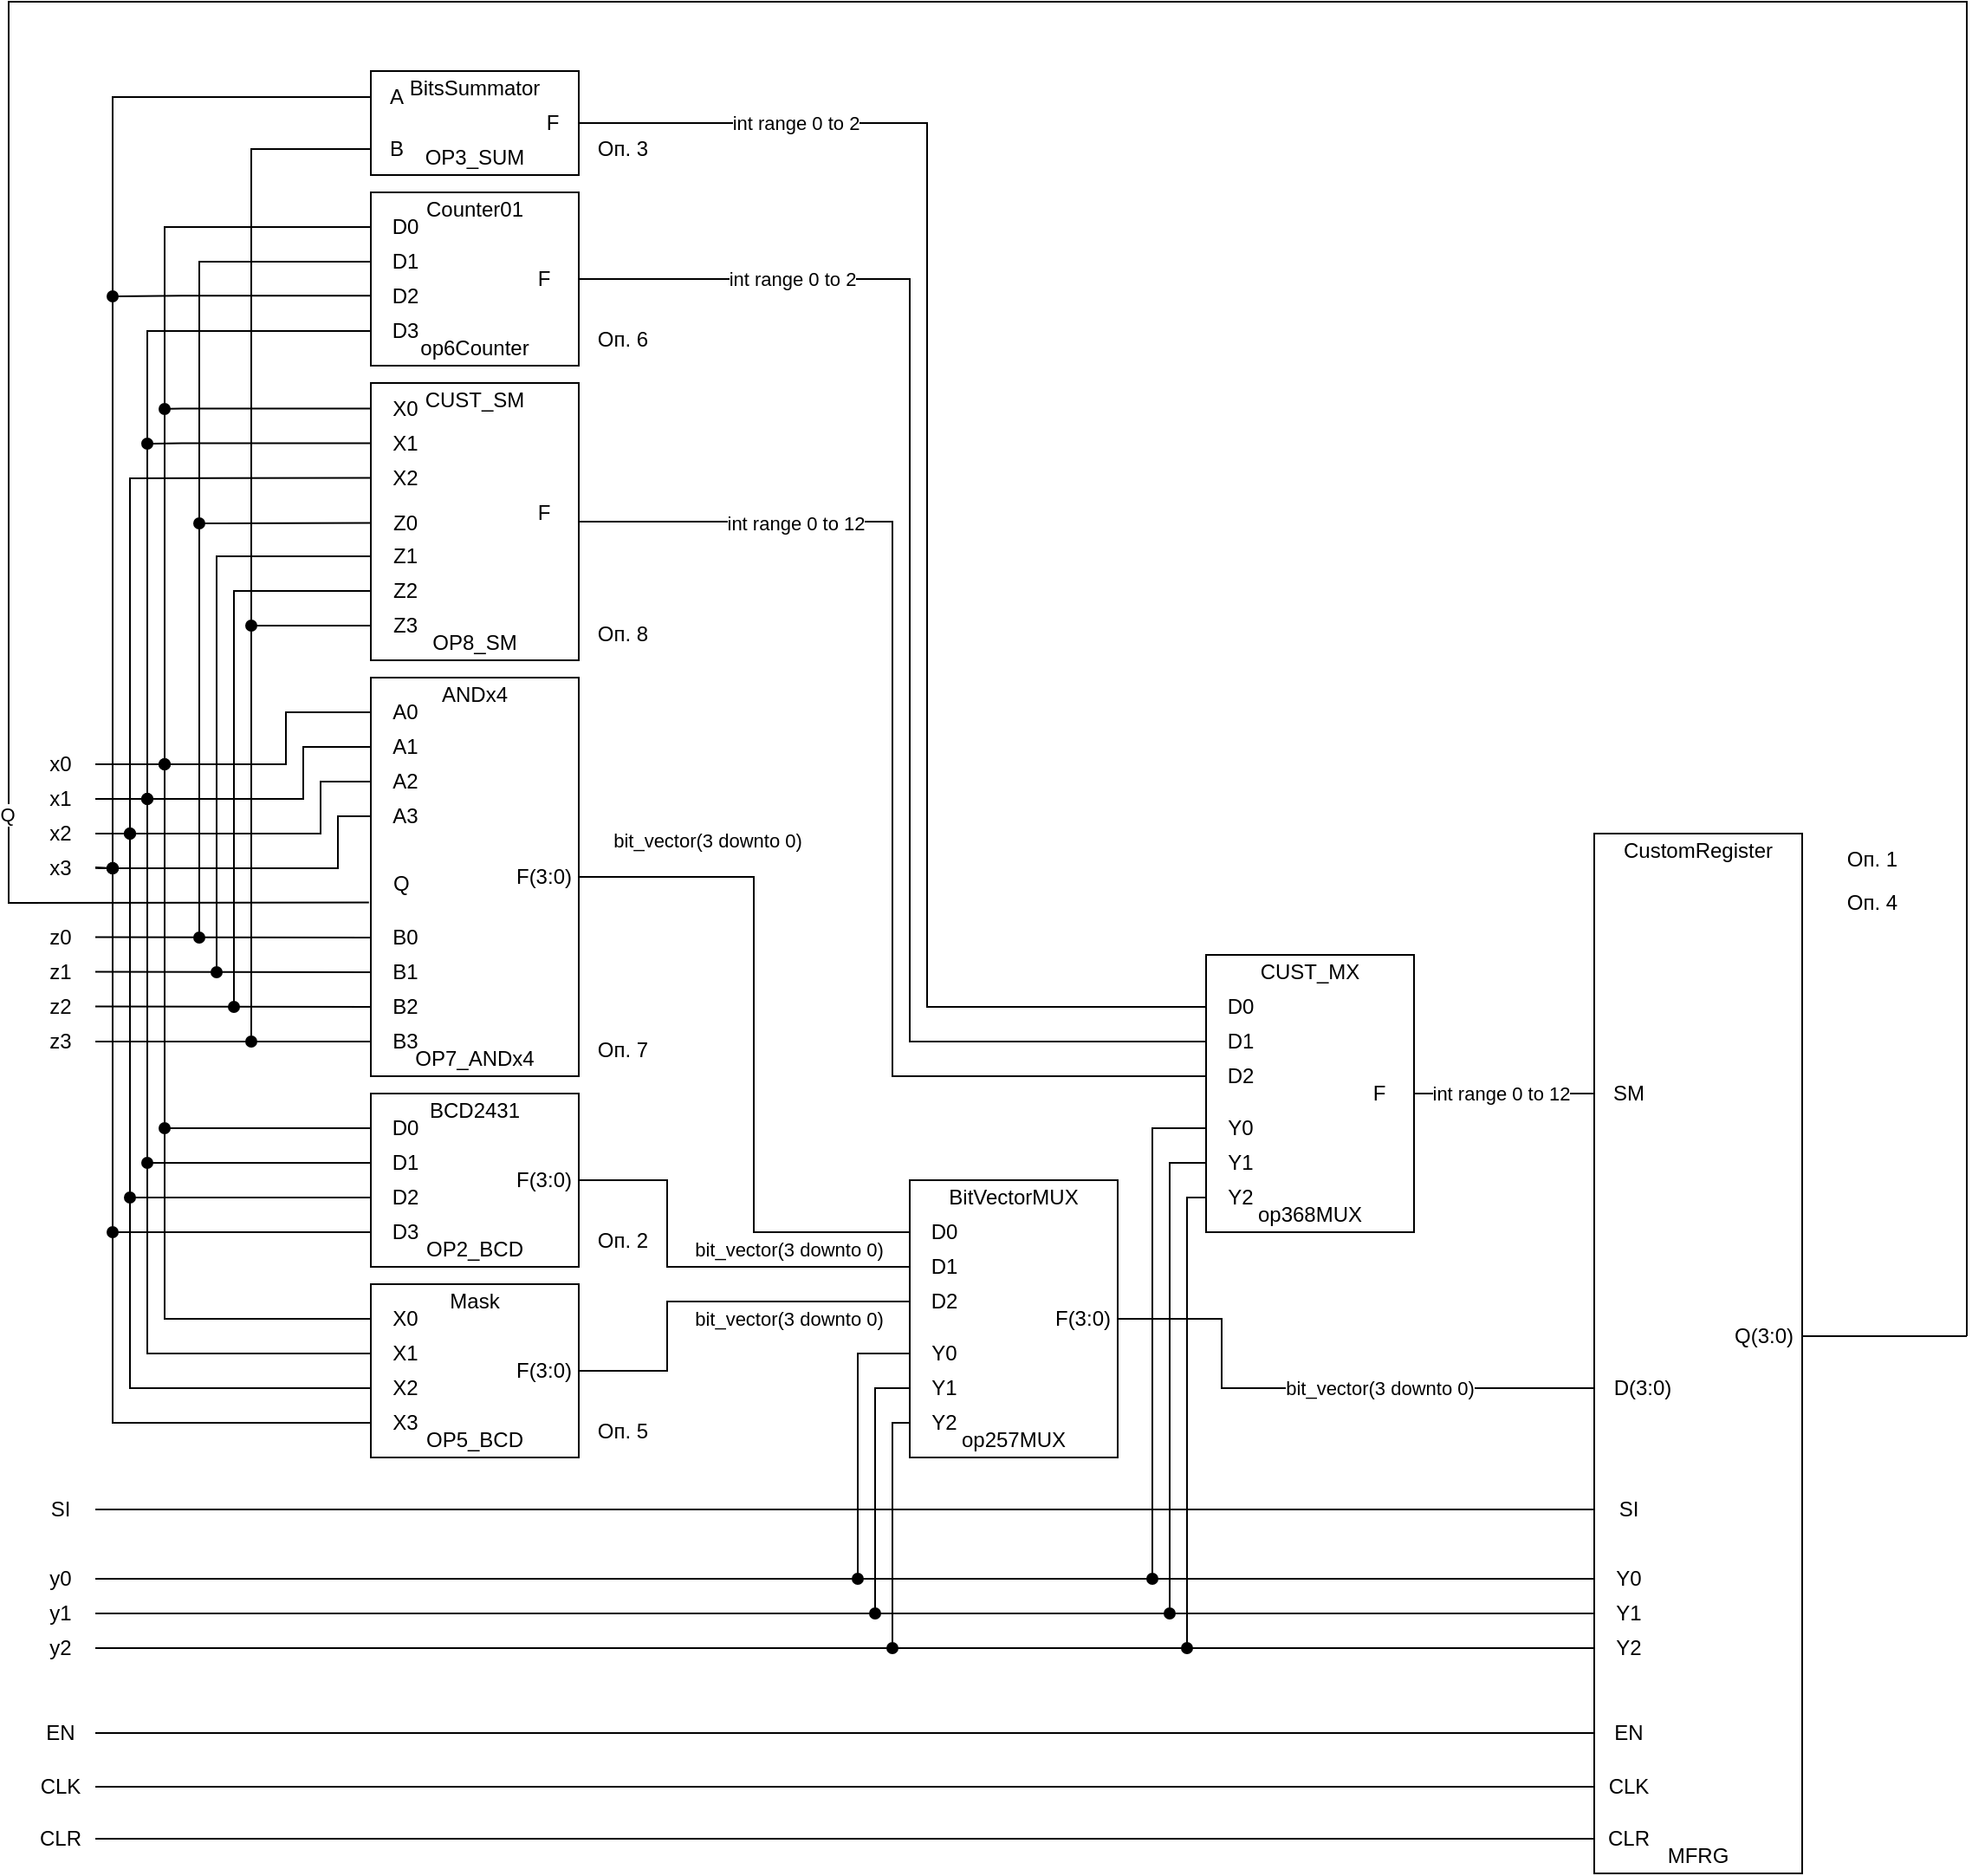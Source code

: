 <mxfile version="26.0.16" pages="3">
  <diagram id="CR48C_4raQ2TFw3yz9-3" name="актуальная">
    <mxGraphModel dx="900" dy="2063" grid="1" gridSize="10" guides="1" tooltips="1" connect="1" arrows="1" fold="1" page="1" pageScale="1" pageWidth="827" pageHeight="1169" math="0" shadow="0">
      <root>
        <mxCell id="0" />
        <mxCell id="1" parent="0" />
        <mxCell id="HvfhOWqHg1oHqXu1_4ve-1" value="x0" style="text;html=1;align=center;verticalAlign=middle;whiteSpace=wrap;rounded=0;" parent="1" vertex="1">
          <mxGeometry x="80" y="30" width="40" height="20" as="geometry" />
        </mxCell>
        <mxCell id="HvfhOWqHg1oHqXu1_4ve-2" value="x1" style="text;html=1;align=center;verticalAlign=middle;whiteSpace=wrap;rounded=0;" parent="1" vertex="1">
          <mxGeometry x="80" y="50" width="40" height="20" as="geometry" />
        </mxCell>
        <mxCell id="HvfhOWqHg1oHqXu1_4ve-3" value="x2" style="text;html=1;align=center;verticalAlign=middle;whiteSpace=wrap;rounded=0;" parent="1" vertex="1">
          <mxGeometry x="80" y="70" width="40" height="20" as="geometry" />
        </mxCell>
        <mxCell id="HvfhOWqHg1oHqXu1_4ve-4" value="x3" style="text;html=1;align=center;verticalAlign=middle;whiteSpace=wrap;rounded=0;" parent="1" vertex="1">
          <mxGeometry x="80" y="90" width="40" height="20" as="geometry" />
        </mxCell>
        <mxCell id="HvfhOWqHg1oHqXu1_4ve-5" value="z0" style="text;html=1;align=center;verticalAlign=middle;whiteSpace=wrap;rounded=0;" parent="1" vertex="1">
          <mxGeometry x="80" y="130" width="40" height="20" as="geometry" />
        </mxCell>
        <mxCell id="HvfhOWqHg1oHqXu1_4ve-6" value="z1" style="text;html=1;align=center;verticalAlign=middle;whiteSpace=wrap;rounded=0;" parent="1" vertex="1">
          <mxGeometry x="80" y="150" width="40" height="20" as="geometry" />
        </mxCell>
        <mxCell id="HvfhOWqHg1oHqXu1_4ve-7" value="z2" style="text;html=1;align=center;verticalAlign=middle;whiteSpace=wrap;rounded=0;" parent="1" vertex="1">
          <mxGeometry x="80" y="170" width="40" height="20" as="geometry" />
        </mxCell>
        <mxCell id="HvfhOWqHg1oHqXu1_4ve-8" value="z3" style="text;html=1;align=center;verticalAlign=middle;whiteSpace=wrap;rounded=0;" parent="1" vertex="1">
          <mxGeometry x="80" y="190" width="40" height="20" as="geometry" />
        </mxCell>
        <mxCell id="HvfhOWqHg1oHqXu1_4ve-9" value="SI" style="text;html=1;align=center;verticalAlign=middle;whiteSpace=wrap;rounded=0;" parent="1" vertex="1">
          <mxGeometry x="80" y="460" width="40" height="20" as="geometry" />
        </mxCell>
        <mxCell id="HvfhOWqHg1oHqXu1_4ve-10" value="y0" style="text;html=1;align=center;verticalAlign=middle;whiteSpace=wrap;rounded=0;" parent="1" vertex="1">
          <mxGeometry x="80" y="500" width="40" height="20" as="geometry" />
        </mxCell>
        <mxCell id="HvfhOWqHg1oHqXu1_4ve-11" value="y1" style="text;html=1;align=center;verticalAlign=middle;whiteSpace=wrap;rounded=0;" parent="1" vertex="1">
          <mxGeometry x="80" y="520" width="40" height="20" as="geometry" />
        </mxCell>
        <mxCell id="HvfhOWqHg1oHqXu1_4ve-12" value="y2" style="text;html=1;align=center;verticalAlign=middle;whiteSpace=wrap;rounded=0;" parent="1" vertex="1">
          <mxGeometry x="80" y="540" width="40" height="20" as="geometry" />
        </mxCell>
        <mxCell id="HvfhOWqHg1oHqXu1_4ve-13" value="EN" style="text;html=1;align=center;verticalAlign=middle;whiteSpace=wrap;rounded=0;" parent="1" vertex="1">
          <mxGeometry x="80" y="589" width="40" height="20" as="geometry" />
        </mxCell>
        <mxCell id="HvfhOWqHg1oHqXu1_4ve-14" value="CLK" style="text;html=1;align=center;verticalAlign=middle;whiteSpace=wrap;rounded=0;" parent="1" vertex="1">
          <mxGeometry x="80" y="620" width="40" height="20" as="geometry" />
        </mxCell>
        <mxCell id="HvfhOWqHg1oHqXu1_4ve-15" value="CLR" style="text;html=1;align=center;verticalAlign=middle;whiteSpace=wrap;rounded=0;" parent="1" vertex="1">
          <mxGeometry x="80" y="650" width="40" height="20" as="geometry" />
        </mxCell>
        <mxCell id="HvfhOWqHg1oHqXu1_4ve-16" value="" style="rounded=0;whiteSpace=wrap;html=1;fillColor=none;" parent="1" vertex="1">
          <mxGeometry x="985" y="80" width="120" height="600" as="geometry" />
        </mxCell>
        <mxCell id="HvfhOWqHg1oHqXu1_4ve-17" value="CLR" style="text;html=1;align=center;verticalAlign=middle;whiteSpace=wrap;rounded=0;" parent="1" vertex="1">
          <mxGeometry x="985" y="650" width="40" height="20" as="geometry" />
        </mxCell>
        <mxCell id="HvfhOWqHg1oHqXu1_4ve-18" value="" style="endArrow=none;html=1;rounded=0;exitX=1;exitY=0.5;exitDx=0;exitDy=0;entryX=0;entryY=0.5;entryDx=0;entryDy=0;" parent="1" source="HvfhOWqHg1oHqXu1_4ve-15" target="HvfhOWqHg1oHqXu1_4ve-17" edge="1">
          <mxGeometry width="50" height="50" relative="1" as="geometry">
            <mxPoint x="420" y="690" as="sourcePoint" />
            <mxPoint x="470" y="640" as="targetPoint" />
          </mxGeometry>
        </mxCell>
        <mxCell id="HvfhOWqHg1oHqXu1_4ve-19" value="" style="endArrow=none;html=1;rounded=0;entryX=0;entryY=0.5;entryDx=0;entryDy=0;exitX=1;exitY=0.5;exitDx=0;exitDy=0;" parent="1" source="HvfhOWqHg1oHqXu1_4ve-14" target="HvfhOWqHg1oHqXu1_4ve-20" edge="1">
          <mxGeometry width="50" height="50" relative="1" as="geometry">
            <mxPoint x="510" y="655" as="sourcePoint" />
            <mxPoint x="740" y="630" as="targetPoint" />
          </mxGeometry>
        </mxCell>
        <mxCell id="HvfhOWqHg1oHqXu1_4ve-20" value="CLK" style="text;html=1;align=center;verticalAlign=middle;whiteSpace=wrap;rounded=0;" parent="1" vertex="1">
          <mxGeometry x="985" y="620" width="40" height="20" as="geometry" />
        </mxCell>
        <mxCell id="HvfhOWqHg1oHqXu1_4ve-21" value="EN" style="text;html=1;align=center;verticalAlign=middle;whiteSpace=wrap;rounded=0;" parent="1" vertex="1">
          <mxGeometry x="985" y="589" width="40" height="20" as="geometry" />
        </mxCell>
        <mxCell id="HvfhOWqHg1oHqXu1_4ve-22" value="" style="endArrow=none;html=1;rounded=0;exitX=1;exitY=0.5;exitDx=0;exitDy=0;entryX=0;entryY=0.5;entryDx=0;entryDy=0;" parent="1" source="HvfhOWqHg1oHqXu1_4ve-13" target="HvfhOWqHg1oHqXu1_4ve-21" edge="1">
          <mxGeometry width="50" height="50" relative="1" as="geometry">
            <mxPoint x="280" y="620" as="sourcePoint" />
            <mxPoint x="330" y="570" as="targetPoint" />
          </mxGeometry>
        </mxCell>
        <mxCell id="HvfhOWqHg1oHqXu1_4ve-23" value="SI" style="text;html=1;align=center;verticalAlign=middle;whiteSpace=wrap;rounded=0;" parent="1" vertex="1">
          <mxGeometry x="985" y="460" width="40" height="20" as="geometry" />
        </mxCell>
        <mxCell id="HvfhOWqHg1oHqXu1_4ve-24" value="Y0" style="text;html=1;align=center;verticalAlign=middle;whiteSpace=wrap;rounded=0;" parent="1" vertex="1">
          <mxGeometry x="985" y="500" width="40" height="20" as="geometry" />
        </mxCell>
        <mxCell id="HvfhOWqHg1oHqXu1_4ve-25" value="Y1" style="text;html=1;align=center;verticalAlign=middle;whiteSpace=wrap;rounded=0;" parent="1" vertex="1">
          <mxGeometry x="985" y="520" width="40" height="20" as="geometry" />
        </mxCell>
        <mxCell id="HvfhOWqHg1oHqXu1_4ve-26" value="Y2" style="text;html=1;align=center;verticalAlign=middle;whiteSpace=wrap;rounded=0;" parent="1" vertex="1">
          <mxGeometry x="985" y="540" width="40" height="20" as="geometry" />
        </mxCell>
        <mxCell id="HvfhOWqHg1oHqXu1_4ve-27" value="" style="endArrow=none;html=1;rounded=0;exitX=1;exitY=0.5;exitDx=0;exitDy=0;entryX=0;entryY=0.5;entryDx=0;entryDy=0;" parent="1" source="HvfhOWqHg1oHqXu1_4ve-12" target="HvfhOWqHg1oHqXu1_4ve-26" edge="1">
          <mxGeometry width="50" height="50" relative="1" as="geometry">
            <mxPoint x="250" y="550" as="sourcePoint" />
            <mxPoint x="300" y="500" as="targetPoint" />
          </mxGeometry>
        </mxCell>
        <mxCell id="HvfhOWqHg1oHqXu1_4ve-28" value="" style="endArrow=none;html=1;rounded=0;exitX=1;exitY=0.5;exitDx=0;exitDy=0;entryX=0;entryY=0.5;entryDx=0;entryDy=0;" parent="1" source="HvfhOWqHg1oHqXu1_4ve-11" target="HvfhOWqHg1oHqXu1_4ve-25" edge="1">
          <mxGeometry width="50" height="50" relative="1" as="geometry">
            <mxPoint x="260" y="490" as="sourcePoint" />
            <mxPoint x="310" y="440" as="targetPoint" />
          </mxGeometry>
        </mxCell>
        <mxCell id="HvfhOWqHg1oHqXu1_4ve-29" value="" style="endArrow=none;html=1;rounded=0;exitX=1;exitY=0.5;exitDx=0;exitDy=0;entryX=0;entryY=0.5;entryDx=0;entryDy=0;" parent="1" source="HvfhOWqHg1oHqXu1_4ve-10" target="HvfhOWqHg1oHqXu1_4ve-24" edge="1">
          <mxGeometry width="50" height="50" relative="1" as="geometry">
            <mxPoint x="270" y="500" as="sourcePoint" />
            <mxPoint x="320" y="450" as="targetPoint" />
          </mxGeometry>
        </mxCell>
        <mxCell id="HvfhOWqHg1oHqXu1_4ve-30" value="" style="endArrow=none;html=1;rounded=0;exitX=1;exitY=0.5;exitDx=0;exitDy=0;entryX=0;entryY=0.5;entryDx=0;entryDy=0;" parent="1" source="HvfhOWqHg1oHqXu1_4ve-9" target="HvfhOWqHg1oHqXu1_4ve-23" edge="1">
          <mxGeometry width="50" height="50" relative="1" as="geometry">
            <mxPoint x="330" y="470" as="sourcePoint" />
            <mxPoint x="380" y="420" as="targetPoint" />
          </mxGeometry>
        </mxCell>
        <mxCell id="HvfhOWqHg1oHqXu1_4ve-31" value="D(3:0)" style="text;html=1;align=center;verticalAlign=middle;whiteSpace=wrap;rounded=0;" parent="1" vertex="1">
          <mxGeometry x="985" y="390" width="56" height="20" as="geometry" />
        </mxCell>
        <mxCell id="HvfhOWqHg1oHqXu1_4ve-32" value="" style="rounded=0;whiteSpace=wrap;html=1;fillColor=none;" parent="1" vertex="1">
          <mxGeometry x="279" y="-360" width="120" height="60" as="geometry" />
        </mxCell>
        <mxCell id="HvfhOWqHg1oHqXu1_4ve-33" value="SM" style="text;html=1;align=center;verticalAlign=middle;whiteSpace=wrap;rounded=0;" parent="1" vertex="1">
          <mxGeometry x="985" y="220" width="40" height="20" as="geometry" />
        </mxCell>
        <mxCell id="HvfhOWqHg1oHqXu1_4ve-34" value="BitsSummator" style="text;html=1;align=center;verticalAlign=middle;whiteSpace=wrap;rounded=0;" parent="1" vertex="1">
          <mxGeometry x="319" y="-360" width="40" height="20" as="geometry" />
        </mxCell>
        <mxCell id="HvfhOWqHg1oHqXu1_4ve-35" value="A" style="text;html=1;align=center;verticalAlign=middle;whiteSpace=wrap;rounded=0;" parent="1" vertex="1">
          <mxGeometry x="279" y="-360" width="30" height="30" as="geometry" />
        </mxCell>
        <mxCell id="HvfhOWqHg1oHqXu1_4ve-36" value="B" style="text;html=1;align=center;verticalAlign=middle;whiteSpace=wrap;rounded=0;" parent="1" vertex="1">
          <mxGeometry x="279" y="-330" width="30" height="30" as="geometry" />
        </mxCell>
        <mxCell id="HvfhOWqHg1oHqXu1_4ve-37" value="F" style="text;html=1;align=center;verticalAlign=middle;whiteSpace=wrap;rounded=0;" parent="1" vertex="1">
          <mxGeometry x="369" y="-345" width="30" height="30" as="geometry" />
        </mxCell>
        <mxCell id="HvfhOWqHg1oHqXu1_4ve-38" value="" style="endArrow=none;html=1;rounded=0;exitX=1;exitY=0.5;exitDx=0;exitDy=0;entryX=0;entryY=0.5;entryDx=0;entryDy=0;" parent="1" source="HvfhOWqHg1oHqXu1_4ve-37" target="HvfhOWqHg1oHqXu1_4ve-66" edge="1">
          <mxGeometry width="50" height="50" relative="1" as="geometry">
            <mxPoint x="440" y="50" as="sourcePoint" />
            <mxPoint x="590" y="-220" as="targetPoint" />
            <Array as="points">
              <mxPoint x="600" y="-330" />
              <mxPoint x="600" y="-220" />
              <mxPoint x="600" y="180" />
            </Array>
          </mxGeometry>
        </mxCell>
        <mxCell id="HvfhOWqHg1oHqXu1_4ve-39" value="int range 0 to 2" style="edgeLabel;html=1;align=center;verticalAlign=middle;resizable=0;points=[];" parent="HvfhOWqHg1oHqXu1_4ve-38" vertex="1" connectable="0">
          <mxGeometry x="-0.859" y="-3" relative="1" as="geometry">
            <mxPoint x="63" y="-3" as="offset" />
          </mxGeometry>
        </mxCell>
        <mxCell id="HvfhOWqHg1oHqXu1_4ve-40" value="" style="endArrow=none;html=1;rounded=0;entryX=0;entryY=0.5;entryDx=0;entryDy=0;exitX=1;exitY=0.5;exitDx=0;exitDy=0;" parent="1" source="HvfhOWqHg1oHqXu1_4ve-76" target="HvfhOWqHg1oHqXu1_4ve-33" edge="1">
          <mxGeometry width="50" height="50" relative="1" as="geometry">
            <mxPoint x="911" y="-140" as="sourcePoint" />
            <mxPoint x="871" y="190" as="targetPoint" />
            <Array as="points">
              <mxPoint x="891" y="230" />
            </Array>
          </mxGeometry>
        </mxCell>
        <mxCell id="HvfhOWqHg1oHqXu1_4ve-41" value="int range 0 to 12" style="edgeLabel;html=1;align=center;verticalAlign=middle;resizable=0;points=[];" parent="HvfhOWqHg1oHqXu1_4ve-40" vertex="1" connectable="0">
          <mxGeometry x="-0.343" y="2" relative="1" as="geometry">
            <mxPoint x="16" y="2" as="offset" />
          </mxGeometry>
        </mxCell>
        <mxCell id="HvfhOWqHg1oHqXu1_4ve-42" value="Q(3:0)" style="text;html=1;align=center;verticalAlign=middle;whiteSpace=wrap;rounded=0;" parent="1" vertex="1">
          <mxGeometry x="1061" y="360" width="44" height="20" as="geometry" />
        </mxCell>
        <mxCell id="HvfhOWqHg1oHqXu1_4ve-43" value="" style="endArrow=none;html=1;rounded=0;exitX=1;exitY=0.5;exitDx=0;exitDy=0;" parent="1" source="HvfhOWqHg1oHqXu1_4ve-42" edge="1">
          <mxGeometry width="50" height="50" relative="1" as="geometry">
            <mxPoint x="1205" y="380" as="sourcePoint" />
            <mxPoint x="1200" y="370" as="targetPoint" />
          </mxGeometry>
        </mxCell>
        <mxCell id="HvfhOWqHg1oHqXu1_4ve-44" value="" style="rounded=0;whiteSpace=wrap;html=1;fillColor=none;" parent="1" vertex="1">
          <mxGeometry x="279" y="-10" width="120" height="230" as="geometry" />
        </mxCell>
        <mxCell id="HvfhOWqHg1oHqXu1_4ve-45" value="A0" style="text;html=1;align=center;verticalAlign=middle;whiteSpace=wrap;rounded=0;" parent="1" vertex="1">
          <mxGeometry x="279" width="40" height="20" as="geometry" />
        </mxCell>
        <mxCell id="HvfhOWqHg1oHqXu1_4ve-46" value="A1" style="text;html=1;align=center;verticalAlign=middle;whiteSpace=wrap;rounded=0;" parent="1" vertex="1">
          <mxGeometry x="279" y="20" width="40" height="20" as="geometry" />
        </mxCell>
        <mxCell id="HvfhOWqHg1oHqXu1_4ve-47" value="A2" style="text;html=1;align=center;verticalAlign=middle;whiteSpace=wrap;rounded=0;" parent="1" vertex="1">
          <mxGeometry x="279" y="40" width="40" height="20" as="geometry" />
        </mxCell>
        <mxCell id="HvfhOWqHg1oHqXu1_4ve-48" value="A3" style="text;html=1;align=center;verticalAlign=middle;whiteSpace=wrap;rounded=0;" parent="1" vertex="1">
          <mxGeometry x="279" y="60" width="40" height="20" as="geometry" />
        </mxCell>
        <mxCell id="HvfhOWqHg1oHqXu1_4ve-49" value="B0" style="text;html=1;align=center;verticalAlign=middle;whiteSpace=wrap;rounded=0;" parent="1" vertex="1">
          <mxGeometry x="279" y="130" width="40" height="20" as="geometry" />
        </mxCell>
        <mxCell id="HvfhOWqHg1oHqXu1_4ve-50" value="B1" style="text;html=1;align=center;verticalAlign=middle;whiteSpace=wrap;rounded=0;" parent="1" vertex="1">
          <mxGeometry x="279" y="150" width="40" height="20" as="geometry" />
        </mxCell>
        <mxCell id="HvfhOWqHg1oHqXu1_4ve-51" value="B2" style="text;html=1;align=center;verticalAlign=middle;whiteSpace=wrap;rounded=0;" parent="1" vertex="1">
          <mxGeometry x="279" y="170" width="40" height="20" as="geometry" />
        </mxCell>
        <mxCell id="HvfhOWqHg1oHqXu1_4ve-52" value="B3" style="text;html=1;align=center;verticalAlign=middle;whiteSpace=wrap;rounded=0;" parent="1" vertex="1">
          <mxGeometry x="279" y="190" width="40" height="20" as="geometry" />
        </mxCell>
        <mxCell id="HvfhOWqHg1oHqXu1_4ve-53" value="F(3:0)" style="text;html=1;align=center;verticalAlign=middle;whiteSpace=wrap;rounded=0;" parent="1" vertex="1">
          <mxGeometry x="359" y="95" width="40" height="20" as="geometry" />
        </mxCell>
        <mxCell id="HvfhOWqHg1oHqXu1_4ve-54" value="ANDx4" style="text;html=1;align=center;verticalAlign=middle;whiteSpace=wrap;rounded=0;" parent="1" vertex="1">
          <mxGeometry x="319" y="-10" width="40" height="20" as="geometry" />
        </mxCell>
        <mxCell id="HvfhOWqHg1oHqXu1_4ve-55" value="" style="rounded=0;whiteSpace=wrap;html=1;fillColor=none;" parent="1" vertex="1">
          <mxGeometry x="279" y="-290" width="120" height="100" as="geometry" />
        </mxCell>
        <mxCell id="HvfhOWqHg1oHqXu1_4ve-56" value="D0" style="text;html=1;align=center;verticalAlign=middle;whiteSpace=wrap;rounded=0;" parent="1" vertex="1">
          <mxGeometry x="279" y="-280" width="40" height="20" as="geometry" />
        </mxCell>
        <mxCell id="HvfhOWqHg1oHqXu1_4ve-57" value="D1" style="text;html=1;align=center;verticalAlign=middle;whiteSpace=wrap;rounded=0;" parent="1" vertex="1">
          <mxGeometry x="279" y="-260" width="40" height="20" as="geometry" />
        </mxCell>
        <mxCell id="HvfhOWqHg1oHqXu1_4ve-58" value="D2" style="text;html=1;align=center;verticalAlign=middle;whiteSpace=wrap;rounded=0;" parent="1" vertex="1">
          <mxGeometry x="279" y="-240" width="40" height="20" as="geometry" />
        </mxCell>
        <mxCell id="HvfhOWqHg1oHqXu1_4ve-59" value="D3" style="text;html=1;align=center;verticalAlign=middle;whiteSpace=wrap;rounded=0;" parent="1" vertex="1">
          <mxGeometry x="279" y="-220" width="40" height="20" as="geometry" />
        </mxCell>
        <mxCell id="HvfhOWqHg1oHqXu1_4ve-60" value="Counter01" style="text;html=1;align=center;verticalAlign=middle;whiteSpace=wrap;rounded=0;" parent="1" vertex="1">
          <mxGeometry x="319" y="-290" width="40" height="20" as="geometry" />
        </mxCell>
        <mxCell id="HvfhOWqHg1oHqXu1_4ve-61" value="F" style="text;html=1;align=center;verticalAlign=middle;whiteSpace=wrap;rounded=0;" parent="1" vertex="1">
          <mxGeometry x="359" y="-250" width="40" height="20" as="geometry" />
        </mxCell>
        <mxCell id="HvfhOWqHg1oHqXu1_4ve-62" value="" style="endArrow=none;html=1;rounded=0;exitX=1;exitY=0.5;exitDx=0;exitDy=0;entryX=0;entryY=0.5;entryDx=0;entryDy=0;" parent="1" source="HvfhOWqHg1oHqXu1_4ve-61" target="HvfhOWqHg1oHqXu1_4ve-67" edge="1">
          <mxGeometry width="50" height="50" relative="1" as="geometry">
            <mxPoint x="530" y="80" as="sourcePoint" />
            <mxPoint x="590" y="-140" as="targetPoint" />
            <Array as="points">
              <mxPoint x="590" y="-240" />
              <mxPoint x="590" y="-130" />
              <mxPoint x="590" y="200" />
            </Array>
          </mxGeometry>
        </mxCell>
        <mxCell id="HvfhOWqHg1oHqXu1_4ve-63" value="int range 0 to 2" style="edgeLabel;html=1;align=center;verticalAlign=middle;resizable=0;points=[];" parent="HvfhOWqHg1oHqXu1_4ve-62" vertex="1" connectable="0">
          <mxGeometry x="-0.878" relative="1" as="geometry">
            <mxPoint x="74" as="offset" />
          </mxGeometry>
        </mxCell>
        <mxCell id="HvfhOWqHg1oHqXu1_4ve-64" value="" style="rounded=0;whiteSpace=wrap;html=1;fillColor=none;" parent="1" vertex="1">
          <mxGeometry x="279" y="-180" width="120" height="160" as="geometry" />
        </mxCell>
        <mxCell id="HvfhOWqHg1oHqXu1_4ve-65" value="" style="rounded=0;whiteSpace=wrap;html=1;fillColor=none;" parent="1" vertex="1">
          <mxGeometry x="761" y="150" width="120" height="160" as="geometry" />
        </mxCell>
        <mxCell id="HvfhOWqHg1oHqXu1_4ve-66" value="D0" style="text;html=1;align=center;verticalAlign=middle;whiteSpace=wrap;rounded=0;" parent="1" vertex="1">
          <mxGeometry x="761" y="170" width="40" height="20" as="geometry" />
        </mxCell>
        <mxCell id="HvfhOWqHg1oHqXu1_4ve-67" value="D1" style="text;html=1;align=center;verticalAlign=middle;whiteSpace=wrap;rounded=0;" parent="1" vertex="1">
          <mxGeometry x="761" y="190" width="40" height="20" as="geometry" />
        </mxCell>
        <mxCell id="HvfhOWqHg1oHqXu1_4ve-68" value="D2" style="text;html=1;align=center;verticalAlign=middle;whiteSpace=wrap;rounded=0;" parent="1" vertex="1">
          <mxGeometry x="761" y="210" width="40" height="20" as="geometry" />
        </mxCell>
        <mxCell id="HvfhOWqHg1oHqXu1_4ve-69" value="" style="endArrow=none;html=1;rounded=0;entryX=0;entryY=0.5;entryDx=0;entryDy=0;exitX=1;exitY=0.5;exitDx=0;exitDy=0;" parent="1" source="HvfhOWqHg1oHqXu1_4ve-64" target="HvfhOWqHg1oHqXu1_4ve-68" edge="1">
          <mxGeometry width="50" height="50" relative="1" as="geometry">
            <mxPoint x="510" y="-40" as="sourcePoint" />
            <mxPoint x="560" y="-90" as="targetPoint" />
            <Array as="points">
              <mxPoint x="580" y="-100" />
              <mxPoint x="580" y="220" />
            </Array>
          </mxGeometry>
        </mxCell>
        <mxCell id="HvfhOWqHg1oHqXu1_4ve-70" value="int range 0 to 12" style="edgeLabel;html=1;align=center;verticalAlign=middle;resizable=0;points=[];" parent="HvfhOWqHg1oHqXu1_4ve-69" vertex="1" connectable="0">
          <mxGeometry x="-0.798" relative="1" as="geometry">
            <mxPoint x="56" y="1" as="offset" />
          </mxGeometry>
        </mxCell>
        <mxCell id="HvfhOWqHg1oHqXu1_4ve-71" value="F" style="text;html=1;align=center;verticalAlign=middle;whiteSpace=wrap;rounded=0;" parent="1" vertex="1">
          <mxGeometry x="359" y="-115" width="40" height="20" as="geometry" />
        </mxCell>
        <mxCell id="HvfhOWqHg1oHqXu1_4ve-72" value="Y0" style="text;html=1;align=center;verticalAlign=middle;whiteSpace=wrap;rounded=0;" parent="1" vertex="1">
          <mxGeometry x="761" y="240" width="40" height="20" as="geometry" />
        </mxCell>
        <mxCell id="HvfhOWqHg1oHqXu1_4ve-73" value="Y1" style="text;html=1;align=center;verticalAlign=middle;whiteSpace=wrap;rounded=0;" parent="1" vertex="1">
          <mxGeometry x="761" y="260" width="40" height="20" as="geometry" />
        </mxCell>
        <mxCell id="HvfhOWqHg1oHqXu1_4ve-74" value="Y2" style="text;html=1;align=center;verticalAlign=middle;whiteSpace=wrap;rounded=0;" parent="1" vertex="1">
          <mxGeometry x="761" y="280" width="40" height="20" as="geometry" />
        </mxCell>
        <mxCell id="HvfhOWqHg1oHqXu1_4ve-75" value="CUST_MX" style="text;html=1;align=center;verticalAlign=middle;whiteSpace=wrap;rounded=0;" parent="1" vertex="1">
          <mxGeometry x="791" y="150" width="60" height="20" as="geometry" />
        </mxCell>
        <mxCell id="HvfhOWqHg1oHqXu1_4ve-76" value="F" style="text;html=1;align=center;verticalAlign=middle;whiteSpace=wrap;rounded=0;" parent="1" vertex="1">
          <mxGeometry x="841" y="220" width="40" height="20" as="geometry" />
        </mxCell>
        <mxCell id="HvfhOWqHg1oHqXu1_4ve-77" style="edgeStyle=none;rounded=0;orthogonalLoop=1;jettySize=auto;html=1;exitX=0;exitY=0.5;exitDx=0;exitDy=0;" parent="1" source="HvfhOWqHg1oHqXu1_4ve-76" target="HvfhOWqHg1oHqXu1_4ve-76" edge="1">
          <mxGeometry relative="1" as="geometry" />
        </mxCell>
        <mxCell id="HvfhOWqHg1oHqXu1_4ve-78" value="" style="endArrow=none;html=1;rounded=0;entryX=0;entryY=0.5;entryDx=0;entryDy=0;startArrow=oval;startFill=1;" parent="1" target="HvfhOWqHg1oHqXu1_4ve-72" edge="1">
          <mxGeometry width="50" height="50" relative="1" as="geometry">
            <mxPoint x="730" y="510" as="sourcePoint" />
            <mxPoint x="620" y="250" as="targetPoint" />
            <Array as="points">
              <mxPoint x="730" y="250" />
            </Array>
          </mxGeometry>
        </mxCell>
        <mxCell id="HvfhOWqHg1oHqXu1_4ve-79" value="" style="endArrow=none;html=1;rounded=0;startArrow=oval;startFill=1;entryX=0;entryY=0.5;entryDx=0;entryDy=0;" parent="1" target="HvfhOWqHg1oHqXu1_4ve-73" edge="1">
          <mxGeometry width="50" height="50" relative="1" as="geometry">
            <mxPoint x="740" y="530" as="sourcePoint" />
            <mxPoint x="660" y="270" as="targetPoint" />
            <Array as="points">
              <mxPoint x="740" y="270" />
            </Array>
          </mxGeometry>
        </mxCell>
        <mxCell id="HvfhOWqHg1oHqXu1_4ve-80" value="" style="endArrow=none;html=1;rounded=0;entryX=0;entryY=0.5;entryDx=0;entryDy=0;startArrow=oval;startFill=1;" parent="1" target="HvfhOWqHg1oHqXu1_4ve-74" edge="1">
          <mxGeometry width="50" height="50" relative="1" as="geometry">
            <mxPoint x="750" y="550" as="sourcePoint" />
            <mxPoint x="726" y="360" as="targetPoint" />
            <Array as="points">
              <mxPoint x="750" y="290" />
            </Array>
          </mxGeometry>
        </mxCell>
        <mxCell id="HvfhOWqHg1oHqXu1_4ve-81" value="X1" style="text;html=1;align=center;verticalAlign=middle;whiteSpace=wrap;rounded=0;" parent="1" vertex="1">
          <mxGeometry x="279" y="-155" width="40" height="20" as="geometry" />
        </mxCell>
        <mxCell id="HvfhOWqHg1oHqXu1_4ve-82" value="X2" style="text;html=1;align=center;verticalAlign=middle;whiteSpace=wrap;rounded=0;" parent="1" vertex="1">
          <mxGeometry x="279" y="-135" width="40" height="20" as="geometry" />
        </mxCell>
        <mxCell id="HvfhOWqHg1oHqXu1_4ve-83" value="Z0" style="text;html=1;align=center;verticalAlign=middle;whiteSpace=wrap;rounded=0;" parent="1" vertex="1">
          <mxGeometry x="279" y="-109" width="40" height="20" as="geometry" />
        </mxCell>
        <mxCell id="HvfhOWqHg1oHqXu1_4ve-84" value="Z1" style="text;html=1;align=center;verticalAlign=middle;whiteSpace=wrap;rounded=0;" parent="1" vertex="1">
          <mxGeometry x="279" y="-90" width="40" height="20" as="geometry" />
        </mxCell>
        <mxCell id="HvfhOWqHg1oHqXu1_4ve-85" value="Z2" style="text;html=1;align=center;verticalAlign=middle;whiteSpace=wrap;rounded=0;" parent="1" vertex="1">
          <mxGeometry x="279" y="-70" width="40" height="20" as="geometry" />
        </mxCell>
        <mxCell id="HvfhOWqHg1oHqXu1_4ve-86" value="Z3" style="text;html=1;align=center;verticalAlign=middle;whiteSpace=wrap;rounded=0;" parent="1" vertex="1">
          <mxGeometry x="279" y="-50" width="40" height="20" as="geometry" />
        </mxCell>
        <mxCell id="HvfhOWqHg1oHqXu1_4ve-87" value="X0" style="text;html=1;align=center;verticalAlign=middle;whiteSpace=wrap;rounded=0;" parent="1" vertex="1">
          <mxGeometry x="279" y="-175" width="40" height="20" as="geometry" />
        </mxCell>
        <mxCell id="HvfhOWqHg1oHqXu1_4ve-88" value="CustomRegister" style="text;html=1;align=center;verticalAlign=middle;whiteSpace=wrap;rounded=0;" parent="1" vertex="1">
          <mxGeometry x="1015" y="80" width="60" height="20" as="geometry" />
        </mxCell>
        <mxCell id="HvfhOWqHg1oHqXu1_4ve-89" value="CUST_SM" style="text;html=1;align=center;verticalAlign=middle;whiteSpace=wrap;rounded=0;" parent="1" vertex="1">
          <mxGeometry x="319" y="-180" width="40" height="20" as="geometry" />
        </mxCell>
        <mxCell id="HvfhOWqHg1oHqXu1_4ve-90" value="Оп. 3" style="text;html=1;align=center;verticalAlign=middle;resizable=0;points=[];autosize=1;strokeColor=none;fillColor=none;" parent="1" vertex="1">
          <mxGeometry x="399" y="-330" width="50" height="30" as="geometry" />
        </mxCell>
        <mxCell id="HvfhOWqHg1oHqXu1_4ve-91" value="Оп. 1" style="text;html=1;align=center;verticalAlign=middle;resizable=0;points=[];autosize=1;strokeColor=none;fillColor=none;" parent="1" vertex="1">
          <mxGeometry x="1120" y="80" width="50" height="30" as="geometry" />
        </mxCell>
        <mxCell id="HvfhOWqHg1oHqXu1_4ve-92" value="Оп. 2" style="text;html=1;align=center;verticalAlign=middle;resizable=0;points=[];autosize=1;strokeColor=none;fillColor=none;" parent="1" vertex="1">
          <mxGeometry x="399" y="300" width="50" height="30" as="geometry" />
        </mxCell>
        <mxCell id="HvfhOWqHg1oHqXu1_4ve-93" value="Оп. 4" style="text;html=1;align=center;verticalAlign=middle;resizable=0;points=[];autosize=1;strokeColor=none;fillColor=none;" parent="1" vertex="1">
          <mxGeometry x="1120" y="105" width="50" height="30" as="geometry" />
        </mxCell>
        <mxCell id="HvfhOWqHg1oHqXu1_4ve-94" value="Оп. 7" style="text;html=1;align=center;verticalAlign=middle;resizable=0;points=[];autosize=1;strokeColor=none;fillColor=none;" parent="1" vertex="1">
          <mxGeometry x="399" y="190" width="50" height="30" as="geometry" />
        </mxCell>
        <mxCell id="HvfhOWqHg1oHqXu1_4ve-95" value="Оп. 6" style="text;html=1;align=center;verticalAlign=middle;resizable=0;points=[];autosize=1;strokeColor=none;fillColor=none;" parent="1" vertex="1">
          <mxGeometry x="399" y="-220" width="50" height="30" as="geometry" />
        </mxCell>
        <mxCell id="HvfhOWqHg1oHqXu1_4ve-96" value="Оп. 8" style="text;html=1;align=center;verticalAlign=middle;resizable=0;points=[];autosize=1;strokeColor=none;fillColor=none;" parent="1" vertex="1">
          <mxGeometry x="399" y="-50" width="50" height="30" as="geometry" />
        </mxCell>
        <mxCell id="HvfhOWqHg1oHqXu1_4ve-97" value="" style="rounded=0;whiteSpace=wrap;html=1;fillColor=none;" parent="1" vertex="1">
          <mxGeometry x="279" y="230" width="120" height="100" as="geometry" />
        </mxCell>
        <mxCell id="HvfhOWqHg1oHqXu1_4ve-98" value="D0" style="text;html=1;align=center;verticalAlign=middle;whiteSpace=wrap;rounded=0;" parent="1" vertex="1">
          <mxGeometry x="279" y="240" width="40" height="20" as="geometry" />
        </mxCell>
        <mxCell id="HvfhOWqHg1oHqXu1_4ve-99" value="D1" style="text;html=1;align=center;verticalAlign=middle;whiteSpace=wrap;rounded=0;" parent="1" vertex="1">
          <mxGeometry x="279" y="260" width="40" height="20" as="geometry" />
        </mxCell>
        <mxCell id="HvfhOWqHg1oHqXu1_4ve-100" value="D2" style="text;html=1;align=center;verticalAlign=middle;whiteSpace=wrap;rounded=0;" parent="1" vertex="1">
          <mxGeometry x="279" y="280" width="40" height="20" as="geometry" />
        </mxCell>
        <mxCell id="HvfhOWqHg1oHqXu1_4ve-101" value="D3" style="text;html=1;align=center;verticalAlign=middle;whiteSpace=wrap;rounded=0;" parent="1" vertex="1">
          <mxGeometry x="279" y="300" width="40" height="20" as="geometry" />
        </mxCell>
        <mxCell id="HvfhOWqHg1oHqXu1_4ve-102" value="F(3:0)" style="text;html=1;align=center;verticalAlign=middle;whiteSpace=wrap;rounded=0;" parent="1" vertex="1">
          <mxGeometry x="359" y="270" width="40" height="20" as="geometry" />
        </mxCell>
        <mxCell id="HvfhOWqHg1oHqXu1_4ve-103" value="BCD2431" style="text;html=1;align=center;verticalAlign=middle;whiteSpace=wrap;rounded=0;" parent="1" vertex="1">
          <mxGeometry x="319" y="230" width="40" height="20" as="geometry" />
        </mxCell>
        <mxCell id="HvfhOWqHg1oHqXu1_4ve-104" value="" style="rounded=0;whiteSpace=wrap;html=1;fillColor=none;" parent="1" vertex="1">
          <mxGeometry x="590" y="280" width="120" height="160" as="geometry" />
        </mxCell>
        <mxCell id="HvfhOWqHg1oHqXu1_4ve-105" value="D0" style="text;html=1;align=center;verticalAlign=middle;whiteSpace=wrap;rounded=0;" parent="1" vertex="1">
          <mxGeometry x="590" y="300" width="40" height="20" as="geometry" />
        </mxCell>
        <mxCell id="HvfhOWqHg1oHqXu1_4ve-106" value="D1" style="text;html=1;align=center;verticalAlign=middle;whiteSpace=wrap;rounded=0;" parent="1" vertex="1">
          <mxGeometry x="590" y="320" width="40" height="20" as="geometry" />
        </mxCell>
        <mxCell id="HvfhOWqHg1oHqXu1_4ve-107" value="Y0" style="text;html=1;align=center;verticalAlign=middle;whiteSpace=wrap;rounded=0;" parent="1" vertex="1">
          <mxGeometry x="590" y="370" width="40" height="20" as="geometry" />
        </mxCell>
        <mxCell id="HvfhOWqHg1oHqXu1_4ve-108" value="Y1" style="text;html=1;align=center;verticalAlign=middle;whiteSpace=wrap;rounded=0;" parent="1" vertex="1">
          <mxGeometry x="590" y="390" width="40" height="20" as="geometry" />
        </mxCell>
        <mxCell id="HvfhOWqHg1oHqXu1_4ve-109" value="Y2" style="text;html=1;align=center;verticalAlign=middle;whiteSpace=wrap;rounded=0;" parent="1" vertex="1">
          <mxGeometry x="590" y="410" width="40" height="20" as="geometry" />
        </mxCell>
        <mxCell id="HvfhOWqHg1oHqXu1_4ve-110" value="BitVectorMUX" style="text;html=1;align=center;verticalAlign=middle;whiteSpace=wrap;rounded=0;" parent="1" vertex="1">
          <mxGeometry x="620" y="280" width="60" height="20" as="geometry" />
        </mxCell>
        <mxCell id="HvfhOWqHg1oHqXu1_4ve-111" value="F(3:0)" style="text;html=1;align=center;verticalAlign=middle;whiteSpace=wrap;rounded=0;" parent="1" vertex="1">
          <mxGeometry x="670" y="350" width="40" height="20" as="geometry" />
        </mxCell>
        <mxCell id="HvfhOWqHg1oHqXu1_4ve-112" style="edgeStyle=none;rounded=0;orthogonalLoop=1;jettySize=auto;html=1;exitX=0;exitY=0.5;exitDx=0;exitDy=0;" parent="1" source="HvfhOWqHg1oHqXu1_4ve-111" target="HvfhOWqHg1oHqXu1_4ve-111" edge="1">
          <mxGeometry relative="1" as="geometry" />
        </mxCell>
        <mxCell id="HvfhOWqHg1oHqXu1_4ve-113" value="" style="endArrow=none;html=1;rounded=0;exitX=1;exitY=0.5;exitDx=0;exitDy=0;entryX=0;entryY=0.5;entryDx=0;entryDy=0;" parent="1" source="HvfhOWqHg1oHqXu1_4ve-53" target="HvfhOWqHg1oHqXu1_4ve-105" edge="1">
          <mxGeometry width="50" height="50" relative="1" as="geometry">
            <mxPoint x="480" y="240" as="sourcePoint" />
            <mxPoint x="530" y="190" as="targetPoint" />
            <Array as="points">
              <mxPoint x="500" y="105" />
              <mxPoint x="500" y="130" />
              <mxPoint x="500" y="310" />
            </Array>
          </mxGeometry>
        </mxCell>
        <mxCell id="HvfhOWqHg1oHqXu1_4ve-114" value="bit_vector(3 downto 0)" style="edgeLabel;html=1;align=center;verticalAlign=middle;resizable=0;points=[];" parent="HvfhOWqHg1oHqXu1_4ve-113" vertex="1" connectable="0">
          <mxGeometry x="0.68" y="1" relative="1" as="geometry">
            <mxPoint x="-7" y="11" as="offset" />
          </mxGeometry>
        </mxCell>
        <mxCell id="HvfhOWqHg1oHqXu1_4ve-115" value="" style="endArrow=none;html=1;rounded=0;exitX=1;exitY=0.5;exitDx=0;exitDy=0;entryX=0;entryY=0.5;entryDx=0;entryDy=0;" parent="1" source="HvfhOWqHg1oHqXu1_4ve-102" target="HvfhOWqHg1oHqXu1_4ve-106" edge="1">
          <mxGeometry width="50" height="50" relative="1" as="geometry">
            <mxPoint x="460" y="280" as="sourcePoint" />
            <mxPoint x="510" y="230" as="targetPoint" />
            <Array as="points">
              <mxPoint x="450" y="280" />
              <mxPoint x="450" y="330" />
            </Array>
          </mxGeometry>
        </mxCell>
        <mxCell id="HvfhOWqHg1oHqXu1_4ve-116" value="bit_vector(3 downto 0)" style="edgeLabel;html=1;align=center;verticalAlign=middle;resizable=0;points=[];" parent="HvfhOWqHg1oHqXu1_4ve-115" vertex="1" connectable="0">
          <mxGeometry x="-0.569" y="-2" relative="1" as="geometry">
            <mxPoint x="25" y="-197" as="offset" />
          </mxGeometry>
        </mxCell>
        <mxCell id="HvfhOWqHg1oHqXu1_4ve-117" value="" style="endArrow=none;html=1;rounded=0;entryX=0;entryY=0.5;entryDx=0;entryDy=0;startArrow=oval;startFill=1;" parent="1" target="HvfhOWqHg1oHqXu1_4ve-109" edge="1">
          <mxGeometry width="50" height="50" relative="1" as="geometry">
            <mxPoint x="580" y="550" as="sourcePoint" />
            <mxPoint x="560" y="420" as="targetPoint" />
            <Array as="points">
              <mxPoint x="580" y="420" />
            </Array>
          </mxGeometry>
        </mxCell>
        <mxCell id="HvfhOWqHg1oHqXu1_4ve-118" value="" style="endArrow=none;html=1;rounded=0;entryX=0;entryY=0.5;entryDx=0;entryDy=0;startArrow=oval;startFill=1;" parent="1" target="HvfhOWqHg1oHqXu1_4ve-108" edge="1">
          <mxGeometry width="50" height="50" relative="1" as="geometry">
            <mxPoint x="570" y="530" as="sourcePoint" />
            <mxPoint x="490" y="400" as="targetPoint" />
            <Array as="points">
              <mxPoint x="570" y="400" />
            </Array>
          </mxGeometry>
        </mxCell>
        <mxCell id="HvfhOWqHg1oHqXu1_4ve-119" value="" style="endArrow=none;html=1;rounded=0;entryX=0;entryY=0.5;entryDx=0;entryDy=0;startArrow=oval;startFill=1;" parent="1" target="HvfhOWqHg1oHqXu1_4ve-107" edge="1">
          <mxGeometry width="50" height="50" relative="1" as="geometry">
            <mxPoint x="560" y="510" as="sourcePoint" />
            <mxPoint x="500" y="400" as="targetPoint" />
            <Array as="points">
              <mxPoint x="560" y="380" />
            </Array>
          </mxGeometry>
        </mxCell>
        <mxCell id="HvfhOWqHg1oHqXu1_4ve-120" value="" style="endArrow=none;html=1;rounded=0;entryX=0;entryY=0.5;entryDx=0;entryDy=0;" parent="1" target="HvfhOWqHg1oHqXu1_4ve-31" edge="1">
          <mxGeometry width="50" height="50" relative="1" as="geometry">
            <mxPoint x="710" y="360" as="sourcePoint" />
            <mxPoint x="910" y="450" as="targetPoint" />
            <Array as="points">
              <mxPoint x="770" y="360" />
              <mxPoint x="770" y="400" />
            </Array>
          </mxGeometry>
        </mxCell>
        <mxCell id="HvfhOWqHg1oHqXu1_4ve-121" value="bit_vector(3 downto 0)" style="edgeLabel;html=1;align=center;verticalAlign=middle;resizable=0;points=[];" parent="HvfhOWqHg1oHqXu1_4ve-120" vertex="1" connectable="0">
          <mxGeometry x="0.049" relative="1" as="geometry">
            <mxPoint x="26" as="offset" />
          </mxGeometry>
        </mxCell>
        <mxCell id="HvfhOWqHg1oHqXu1_4ve-122" value="OP3_SUM" style="text;html=1;align=center;verticalAlign=middle;whiteSpace=wrap;rounded=0;" parent="1" vertex="1">
          <mxGeometry x="319" y="-320" width="40" height="20" as="geometry" />
        </mxCell>
        <mxCell id="HvfhOWqHg1oHqXu1_4ve-123" value="op6Counter" style="text;html=1;align=center;verticalAlign=middle;whiteSpace=wrap;rounded=0;" parent="1" vertex="1">
          <mxGeometry x="319" y="-210" width="40" height="20" as="geometry" />
        </mxCell>
        <mxCell id="HvfhOWqHg1oHqXu1_4ve-124" value="OP8_SM" style="text;html=1;align=center;verticalAlign=middle;whiteSpace=wrap;rounded=0;" parent="1" vertex="1">
          <mxGeometry x="319" y="-40" width="40" height="20" as="geometry" />
        </mxCell>
        <mxCell id="HvfhOWqHg1oHqXu1_4ve-125" value="OP7_ANDx4" style="text;html=1;align=center;verticalAlign=middle;whiteSpace=wrap;rounded=0;" parent="1" vertex="1">
          <mxGeometry x="319" y="200" width="40" height="20" as="geometry" />
        </mxCell>
        <mxCell id="HvfhOWqHg1oHqXu1_4ve-126" value="OP2_BCD" style="text;html=1;align=center;verticalAlign=middle;whiteSpace=wrap;rounded=0;" parent="1" vertex="1">
          <mxGeometry x="319" y="310" width="40" height="20" as="geometry" />
        </mxCell>
        <mxCell id="HvfhOWqHg1oHqXu1_4ve-127" value="op257MUX" style="text;html=1;align=center;verticalAlign=middle;whiteSpace=wrap;rounded=0;" parent="1" vertex="1">
          <mxGeometry x="620" y="420" width="60" height="20" as="geometry" />
        </mxCell>
        <mxCell id="HvfhOWqHg1oHqXu1_4ve-128" value="op368MUX" style="text;html=1;align=center;verticalAlign=middle;whiteSpace=wrap;rounded=0;" parent="1" vertex="1">
          <mxGeometry x="791" y="290" width="60" height="20" as="geometry" />
        </mxCell>
        <mxCell id="HvfhOWqHg1oHqXu1_4ve-129" value="MFRG" style="text;html=1;align=center;verticalAlign=middle;whiteSpace=wrap;rounded=0;" parent="1" vertex="1">
          <mxGeometry x="1015" y="660" width="60" height="20" as="geometry" />
        </mxCell>
        <mxCell id="HvfhOWqHg1oHqXu1_4ve-130" value="" style="endArrow=none;html=1;rounded=0;entryX=0;entryY=0.25;entryDx=0;entryDy=0;startArrow=oval;startFill=1;" parent="1" edge="1">
          <mxGeometry width="50" height="50" relative="1" as="geometry">
            <mxPoint x="130" y="100" as="sourcePoint" />
            <mxPoint x="279" y="-345" as="targetPoint" />
            <Array as="points">
              <mxPoint x="130" y="-345" />
            </Array>
          </mxGeometry>
        </mxCell>
        <mxCell id="HvfhOWqHg1oHqXu1_4ve-131" value="" style="endArrow=none;html=1;rounded=0;entryX=0;entryY=0.5;entryDx=0;entryDy=0;startArrow=oval;startFill=1;" parent="1" edge="1">
          <mxGeometry width="50" height="50" relative="1" as="geometry">
            <mxPoint x="130" y="100" as="sourcePoint" />
            <mxPoint x="279" y="70" as="targetPoint" />
            <Array as="points">
              <mxPoint x="260" y="100" />
              <mxPoint x="260" y="70" />
            </Array>
          </mxGeometry>
        </mxCell>
        <mxCell id="HvfhOWqHg1oHqXu1_4ve-132" value="" style="endArrow=none;html=1;rounded=0;exitX=1;exitY=0.5;exitDx=0;exitDy=0;entryX=0;entryY=0.5;entryDx=0;entryDy=0;" parent="1" edge="1">
          <mxGeometry width="50" height="50" relative="1" as="geometry">
            <mxPoint x="120" y="200" as="sourcePoint" />
            <mxPoint x="279" y="200" as="targetPoint" />
          </mxGeometry>
        </mxCell>
        <mxCell id="HvfhOWqHg1oHqXu1_4ve-133" value="" style="endArrow=none;html=1;rounded=0;entryX=0;entryY=0.5;entryDx=0;entryDy=0;" parent="1" edge="1">
          <mxGeometry width="50" height="50" relative="1" as="geometry">
            <mxPoint x="130" y="100" as="sourcePoint" />
            <mxPoint x="279" y="310" as="targetPoint" />
            <Array as="points">
              <mxPoint x="130" y="310" />
            </Array>
          </mxGeometry>
        </mxCell>
        <mxCell id="HvfhOWqHg1oHqXu1_4ve-134" value="" style="endArrow=none;html=1;rounded=0;entryX=0;entryY=0.5;entryDx=0;entryDy=0;" parent="1" edge="1">
          <mxGeometry width="50" height="50" relative="1" as="geometry">
            <mxPoint x="140" y="80" as="sourcePoint" />
            <mxPoint x="279" y="290" as="targetPoint" />
            <Array as="points">
              <mxPoint x="140" y="290" />
            </Array>
          </mxGeometry>
        </mxCell>
        <mxCell id="HvfhOWqHg1oHqXu1_4ve-135" value="" style="endArrow=none;html=1;rounded=0;entryX=0;entryY=0.5;entryDx=0;entryDy=0;" parent="1" edge="1">
          <mxGeometry width="50" height="50" relative="1" as="geometry">
            <mxPoint x="150" y="60" as="sourcePoint" />
            <mxPoint x="279" y="270" as="targetPoint" />
            <Array as="points">
              <mxPoint x="150" y="270" />
            </Array>
          </mxGeometry>
        </mxCell>
        <mxCell id="HvfhOWqHg1oHqXu1_4ve-136" value="" style="endArrow=none;html=1;rounded=0;entryX=0;entryY=0.5;entryDx=0;entryDy=0;" parent="1" edge="1">
          <mxGeometry width="50" height="50" relative="1" as="geometry">
            <mxPoint x="160" y="40" as="sourcePoint" />
            <mxPoint x="279" y="250" as="targetPoint" />
            <Array as="points">
              <mxPoint x="160" y="250" />
            </Array>
          </mxGeometry>
        </mxCell>
        <mxCell id="HvfhOWqHg1oHqXu1_4ve-137" value="" style="endArrow=none;html=1;rounded=0;entryX=0;entryY=0.5;entryDx=0;entryDy=0;startArrow=oval;startFill=1;" parent="1" edge="1">
          <mxGeometry width="50" height="50" relative="1" as="geometry">
            <mxPoint x="160" y="40" as="sourcePoint" />
            <mxPoint x="279" y="10" as="targetPoint" />
            <Array as="points">
              <mxPoint x="230" y="40" />
              <mxPoint x="230" y="10" />
            </Array>
          </mxGeometry>
        </mxCell>
        <mxCell id="HvfhOWqHg1oHqXu1_4ve-138" value="" style="endArrow=none;html=1;rounded=0;entryX=0;entryY=0.5;entryDx=0;entryDy=0;startArrow=oval;startFill=1;" parent="1" edge="1">
          <mxGeometry width="50" height="50" relative="1" as="geometry">
            <mxPoint x="150" y="60" as="sourcePoint" />
            <mxPoint x="279" y="30" as="targetPoint" />
            <Array as="points">
              <mxPoint x="240" y="60" />
              <mxPoint x="240" y="30" />
            </Array>
          </mxGeometry>
        </mxCell>
        <mxCell id="HvfhOWqHg1oHqXu1_4ve-139" value="" style="endArrow=none;html=1;rounded=0;entryX=0;entryY=0.5;entryDx=0;entryDy=0;startArrow=oval;startFill=1;" parent="1" edge="1">
          <mxGeometry width="50" height="50" relative="1" as="geometry">
            <mxPoint x="140" y="80" as="sourcePoint" />
            <mxPoint x="279" y="50" as="targetPoint" />
            <Array as="points">
              <mxPoint x="250" y="80" />
              <mxPoint x="250" y="50" />
            </Array>
          </mxGeometry>
        </mxCell>
        <mxCell id="HvfhOWqHg1oHqXu1_4ve-140" value="" style="endArrow=none;html=1;rounded=0;entryX=0;entryY=0.5;entryDx=0;entryDy=0;startArrow=oval;startFill=1;" parent="1" edge="1">
          <mxGeometry width="50" height="50" relative="1" as="geometry">
            <mxPoint x="130" y="100" as="sourcePoint" />
            <mxPoint x="279" y="70" as="targetPoint" />
            <Array as="points">
              <mxPoint x="260" y="100" />
              <mxPoint x="260" y="70" />
            </Array>
          </mxGeometry>
        </mxCell>
        <mxCell id="HvfhOWqHg1oHqXu1_4ve-141" value="" style="endArrow=none;html=1;rounded=0;" parent="1" edge="1">
          <mxGeometry width="50" height="50" relative="1" as="geometry">
            <mxPoint x="120" y="40" as="sourcePoint" />
            <mxPoint x="160" y="40" as="targetPoint" />
          </mxGeometry>
        </mxCell>
        <mxCell id="HvfhOWqHg1oHqXu1_4ve-142" value="" style="endArrow=none;html=1;rounded=0;entryX=1;entryY=0.5;entryDx=0;entryDy=0;" parent="1" edge="1">
          <mxGeometry width="50" height="50" relative="1" as="geometry">
            <mxPoint x="150" y="60" as="sourcePoint" />
            <mxPoint x="120" y="60" as="targetPoint" />
            <Array as="points">
              <mxPoint x="130" y="60" />
            </Array>
          </mxGeometry>
        </mxCell>
        <mxCell id="HvfhOWqHg1oHqXu1_4ve-143" value="" style="endArrow=none;html=1;rounded=0;exitX=1;exitY=0.5;exitDx=0;exitDy=0;" parent="1" edge="1">
          <mxGeometry width="50" height="50" relative="1" as="geometry">
            <mxPoint x="120" y="80" as="sourcePoint" />
            <mxPoint x="140" y="80" as="targetPoint" />
          </mxGeometry>
        </mxCell>
        <mxCell id="HvfhOWqHg1oHqXu1_4ve-144" value="" style="endArrow=none;html=1;rounded=0;entryX=0;entryY=0.5;entryDx=0;entryDy=0;startArrow=oval;startFill=1;" parent="1" edge="1">
          <mxGeometry width="50" height="50" relative="1" as="geometry">
            <mxPoint x="160" y="40" as="sourcePoint" />
            <mxPoint x="279" y="-270" as="targetPoint" />
            <Array as="points">
              <mxPoint x="160" y="-270" />
            </Array>
          </mxGeometry>
        </mxCell>
        <mxCell id="HvfhOWqHg1oHqXu1_4ve-145" value="" style="endArrow=none;html=1;rounded=0;startArrow=oval;startFill=1;entryX=0;entryY=0.5;entryDx=0;entryDy=0;" parent="1" target="HvfhOWqHg1oHqXu1_4ve-57" edge="1">
          <mxGeometry width="50" height="50" relative="1" as="geometry">
            <mxPoint x="180" y="140" as="sourcePoint" />
            <mxPoint x="240" y="-250" as="targetPoint" />
            <Array as="points">
              <mxPoint x="180" y="-250" />
            </Array>
          </mxGeometry>
        </mxCell>
        <mxCell id="HvfhOWqHg1oHqXu1_4ve-146" value="" style="endArrow=none;html=1;rounded=0;entryX=0;entryY=0.5;entryDx=0;entryDy=0;" parent="1" target="HvfhOWqHg1oHqXu1_4ve-49" edge="1">
          <mxGeometry width="50" height="50" relative="1" as="geometry">
            <mxPoint x="120" y="139.76" as="sourcePoint" />
            <mxPoint x="160" y="139.76" as="targetPoint" />
          </mxGeometry>
        </mxCell>
        <mxCell id="HvfhOWqHg1oHqXu1_4ve-147" value="" style="endArrow=none;html=1;rounded=0;exitX=1;exitY=0.5;exitDx=0;exitDy=0;" parent="1" edge="1">
          <mxGeometry width="50" height="50" relative="1" as="geometry">
            <mxPoint x="120" y="99.52" as="sourcePoint" />
            <mxPoint x="120" y="100" as="targetPoint" />
            <Array as="points">
              <mxPoint x="130" y="100" />
            </Array>
          </mxGeometry>
        </mxCell>
        <mxCell id="HvfhOWqHg1oHqXu1_4ve-148" value="" style="endArrow=none;html=1;rounded=0;entryX=0;entryY=0.5;entryDx=0;entryDy=0;" parent="1" edge="1">
          <mxGeometry width="50" height="50" relative="1" as="geometry">
            <mxPoint x="120" y="159.76" as="sourcePoint" />
            <mxPoint x="279" y="160" as="targetPoint" />
          </mxGeometry>
        </mxCell>
        <mxCell id="HvfhOWqHg1oHqXu1_4ve-149" value="" style="endArrow=none;html=1;rounded=0;entryX=0;entryY=0.5;entryDx=0;entryDy=0;" parent="1" edge="1">
          <mxGeometry width="50" height="50" relative="1" as="geometry">
            <mxPoint x="120" y="179.76" as="sourcePoint" />
            <mxPoint x="279" y="180" as="targetPoint" />
          </mxGeometry>
        </mxCell>
        <mxCell id="HvfhOWqHg1oHqXu1_4ve-150" value="" style="endArrow=none;html=1;rounded=0;entryX=0;entryY=0.25;entryDx=0;entryDy=0;startArrow=oval;startFill=1;" parent="1" edge="1">
          <mxGeometry width="50" height="50" relative="1" as="geometry">
            <mxPoint x="210" y="200" as="sourcePoint" />
            <mxPoint x="279" y="-315" as="targetPoint" />
            <Array as="points">
              <mxPoint x="210" y="-315" />
            </Array>
          </mxGeometry>
        </mxCell>
        <mxCell id="HvfhOWqHg1oHqXu1_4ve-151" value="" style="endArrow=none;html=1;rounded=0;startArrow=oval;startFill=1;entryX=0;entryY=0.5;entryDx=0;entryDy=0;" parent="1" edge="1">
          <mxGeometry width="50" height="50" relative="1" as="geometry">
            <mxPoint x="160" y="-165" as="sourcePoint" />
            <mxPoint x="279" y="-165.24" as="targetPoint" />
            <Array as="points">
              <mxPoint x="170" y="-165.24" />
            </Array>
          </mxGeometry>
        </mxCell>
        <mxCell id="HvfhOWqHg1oHqXu1_4ve-152" value="" style="endArrow=none;html=1;rounded=0;startArrow=oval;startFill=1;entryX=0;entryY=0.5;entryDx=0;entryDy=0;" parent="1" target="HvfhOWqHg1oHqXu1_4ve-59" edge="1">
          <mxGeometry width="50" height="50" relative="1" as="geometry">
            <mxPoint x="150" y="60" as="sourcePoint" />
            <mxPoint x="260" y="-211" as="targetPoint" />
            <Array as="points">
              <mxPoint x="150" y="-210" />
            </Array>
          </mxGeometry>
        </mxCell>
        <mxCell id="HvfhOWqHg1oHqXu1_4ve-153" value="" style="endArrow=none;html=1;rounded=0;startArrow=oval;startFill=1;entryX=0;entryY=0.5;entryDx=0;entryDy=0;" parent="1" edge="1">
          <mxGeometry width="50" height="50" relative="1" as="geometry">
            <mxPoint x="150" y="-145" as="sourcePoint" />
            <mxPoint x="279" y="-145.24" as="targetPoint" />
            <Array as="points">
              <mxPoint x="170" y="-145.24" />
            </Array>
          </mxGeometry>
        </mxCell>
        <mxCell id="HvfhOWqHg1oHqXu1_4ve-154" value="" style="endArrow=none;html=1;rounded=0;startArrow=oval;startFill=1;entryX=0;entryY=0.5;entryDx=0;entryDy=0;" parent="1" edge="1">
          <mxGeometry width="50" height="50" relative="1" as="geometry">
            <mxPoint x="140" y="80" as="sourcePoint" />
            <mxPoint x="279" y="-125.24" as="targetPoint" />
            <Array as="points">
              <mxPoint x="140" y="-125" />
            </Array>
          </mxGeometry>
        </mxCell>
        <mxCell id="HvfhOWqHg1oHqXu1_4ve-155" value="" style="endArrow=none;html=1;rounded=0;startArrow=oval;startFill=1;entryX=0;entryY=0.5;entryDx=0;entryDy=0;" parent="1" edge="1">
          <mxGeometry width="50" height="50" relative="1" as="geometry">
            <mxPoint x="180" y="-99" as="sourcePoint" />
            <mxPoint x="279" y="-99.24" as="targetPoint" />
            <Array as="points" />
          </mxGeometry>
        </mxCell>
        <mxCell id="HvfhOWqHg1oHqXu1_4ve-156" value="" style="endArrow=none;html=1;rounded=0;startArrow=oval;startFill=1;entryX=0;entryY=0.5;entryDx=0;entryDy=0;" parent="1" target="HvfhOWqHg1oHqXu1_4ve-84" edge="1">
          <mxGeometry width="50" height="50" relative="1" as="geometry">
            <mxPoint x="190" y="160" as="sourcePoint" />
            <mxPoint x="250" y="-80" as="targetPoint" />
            <Array as="points">
              <mxPoint x="190" y="-80" />
            </Array>
          </mxGeometry>
        </mxCell>
        <mxCell id="HvfhOWqHg1oHqXu1_4ve-157" value="" style="endArrow=none;html=1;rounded=0;startArrow=oval;startFill=1;entryX=0;entryY=0.5;entryDx=0;entryDy=0;" parent="1" edge="1">
          <mxGeometry width="50" height="50" relative="1" as="geometry">
            <mxPoint x="200" y="180" as="sourcePoint" />
            <mxPoint x="279" y="-60" as="targetPoint" />
            <Array as="points">
              <mxPoint x="200" y="-60" />
            </Array>
          </mxGeometry>
        </mxCell>
        <mxCell id="HvfhOWqHg1oHqXu1_4ve-158" value="" style="endArrow=none;html=1;rounded=0;startArrow=oval;startFill=1;entryX=0;entryY=0.5;entryDx=0;entryDy=0;" parent="1" edge="1">
          <mxGeometry width="50" height="50" relative="1" as="geometry">
            <mxPoint x="210" y="-40" as="sourcePoint" />
            <mxPoint x="279" y="-40" as="targetPoint" />
            <Array as="points" />
          </mxGeometry>
        </mxCell>
        <mxCell id="HvfhOWqHg1oHqXu1_4ve-159" value="" style="endArrow=none;html=1;rounded=0;startArrow=oval;startFill=1;entryX=0;entryY=0.5;entryDx=0;entryDy=0;" parent="1" edge="1">
          <mxGeometry width="50" height="50" relative="1" as="geometry">
            <mxPoint x="130" y="-230" as="sourcePoint" />
            <mxPoint x="279" y="-230.34" as="targetPoint" />
            <Array as="points">
              <mxPoint x="170" y="-230.34" />
            </Array>
          </mxGeometry>
        </mxCell>
        <mxCell id="HvfhOWqHg1oHqXu1_4ve-160" value="" style="rounded=0;whiteSpace=wrap;html=1;fillColor=none;" parent="1" vertex="1">
          <mxGeometry x="279" y="340" width="120" height="100" as="geometry" />
        </mxCell>
        <mxCell id="HvfhOWqHg1oHqXu1_4ve-161" value="X0" style="text;html=1;align=center;verticalAlign=middle;whiteSpace=wrap;rounded=0;" parent="1" vertex="1">
          <mxGeometry x="279" y="350" width="40" height="20" as="geometry" />
        </mxCell>
        <mxCell id="HvfhOWqHg1oHqXu1_4ve-162" value="X1" style="text;html=1;align=center;verticalAlign=middle;whiteSpace=wrap;rounded=0;" parent="1" vertex="1">
          <mxGeometry x="279" y="370" width="40" height="20" as="geometry" />
        </mxCell>
        <mxCell id="HvfhOWqHg1oHqXu1_4ve-163" value="X2" style="text;html=1;align=center;verticalAlign=middle;whiteSpace=wrap;rounded=0;" parent="1" vertex="1">
          <mxGeometry x="279" y="390" width="40" height="20" as="geometry" />
        </mxCell>
        <mxCell id="HvfhOWqHg1oHqXu1_4ve-164" value="X3" style="text;html=1;align=center;verticalAlign=middle;whiteSpace=wrap;rounded=0;" parent="1" vertex="1">
          <mxGeometry x="279" y="410" width="40" height="20" as="geometry" />
        </mxCell>
        <mxCell id="HvfhOWqHg1oHqXu1_4ve-165" value="F(3:0)" style="text;html=1;align=center;verticalAlign=middle;whiteSpace=wrap;rounded=0;" parent="1" vertex="1">
          <mxGeometry x="359" y="380" width="40" height="20" as="geometry" />
        </mxCell>
        <mxCell id="HvfhOWqHg1oHqXu1_4ve-166" value="Mask" style="text;html=1;align=center;verticalAlign=middle;whiteSpace=wrap;rounded=0;" parent="1" vertex="1">
          <mxGeometry x="319" y="340" width="40" height="20" as="geometry" />
        </mxCell>
        <mxCell id="HvfhOWqHg1oHqXu1_4ve-167" value="OP5_BCD" style="text;html=1;align=center;verticalAlign=middle;whiteSpace=wrap;rounded=0;" parent="1" vertex="1">
          <mxGeometry x="319" y="420" width="40" height="20" as="geometry" />
        </mxCell>
        <mxCell id="HvfhOWqHg1oHqXu1_4ve-168" value="" style="endArrow=none;html=1;rounded=0;startArrow=oval;startFill=1;entryX=0;entryY=0.5;entryDx=0;entryDy=0;" parent="1" edge="1">
          <mxGeometry width="50" height="50" relative="1" as="geometry">
            <mxPoint x="160" y="250" as="sourcePoint" />
            <mxPoint x="279" y="360" as="targetPoint" />
            <Array as="points">
              <mxPoint x="160" y="360" />
            </Array>
          </mxGeometry>
        </mxCell>
        <mxCell id="HvfhOWqHg1oHqXu1_4ve-169" value="" style="endArrow=none;html=1;rounded=0;startArrow=oval;startFill=1;entryX=0;entryY=0.5;entryDx=0;entryDy=0;" parent="1" edge="1">
          <mxGeometry width="50" height="50" relative="1" as="geometry">
            <mxPoint x="150" y="270" as="sourcePoint" />
            <mxPoint x="279" y="380" as="targetPoint" />
            <Array as="points">
              <mxPoint x="150" y="380" />
            </Array>
          </mxGeometry>
        </mxCell>
        <mxCell id="HvfhOWqHg1oHqXu1_4ve-170" value="" style="endArrow=none;html=1;rounded=0;startArrow=oval;startFill=1;entryX=0;entryY=0.5;entryDx=0;entryDy=0;" parent="1" edge="1">
          <mxGeometry width="50" height="50" relative="1" as="geometry">
            <mxPoint x="140" y="290" as="sourcePoint" />
            <mxPoint x="279" y="400" as="targetPoint" />
            <Array as="points">
              <mxPoint x="140" y="400" />
            </Array>
          </mxGeometry>
        </mxCell>
        <mxCell id="HvfhOWqHg1oHqXu1_4ve-171" value="" style="endArrow=none;html=1;rounded=0;startArrow=oval;startFill=1;entryX=0;entryY=0.5;entryDx=0;entryDy=0;" parent="1" edge="1">
          <mxGeometry width="50" height="50" relative="1" as="geometry">
            <mxPoint x="130" y="310" as="sourcePoint" />
            <mxPoint x="279" y="420" as="targetPoint" />
            <Array as="points">
              <mxPoint x="130" y="420" />
            </Array>
          </mxGeometry>
        </mxCell>
        <mxCell id="HvfhOWqHg1oHqXu1_4ve-172" value="Оп. 5" style="text;html=1;align=center;verticalAlign=middle;resizable=0;points=[];autosize=1;strokeColor=none;fillColor=none;" parent="1" vertex="1">
          <mxGeometry x="399" y="410" width="50" height="30" as="geometry" />
        </mxCell>
        <mxCell id="HvfhOWqHg1oHqXu1_4ve-173" value="" style="endArrow=none;html=1;rounded=0;exitX=1;exitY=0.5;exitDx=0;exitDy=0;entryX=0;entryY=0.5;entryDx=0;entryDy=0;" parent="1" target="HvfhOWqHg1oHqXu1_4ve-174" edge="1">
          <mxGeometry width="50" height="50" relative="1" as="geometry">
            <mxPoint x="399" y="390" as="sourcePoint" />
            <mxPoint x="560" y="350" as="targetPoint" />
            <Array as="points">
              <mxPoint x="450" y="390" />
              <mxPoint x="450" y="350" />
            </Array>
          </mxGeometry>
        </mxCell>
        <mxCell id="HvfhOWqHg1oHqXu1_4ve-174" value="D2" style="text;html=1;align=center;verticalAlign=middle;whiteSpace=wrap;rounded=0;" parent="1" vertex="1">
          <mxGeometry x="590" y="340" width="40" height="20" as="geometry" />
        </mxCell>
        <mxCell id="HvfhOWqHg1oHqXu1_4ve-175" value="bit_vector(3 downto 0)" style="edgeLabel;html=1;align=center;verticalAlign=middle;resizable=0;points=[];" parent="1" vertex="1" connectable="0">
          <mxGeometry x="520.004" y="360" as="geometry" />
        </mxCell>
        <mxCell id="HvfhOWqHg1oHqXu1_4ve-176" value="&lt;div style=&quot;text-align: center;&quot;&gt;&lt;span style=&quot;background-color: transparent; color: light-dark(rgb(0, 0, 0), rgb(255, 255, 255));&quot;&gt;Q&lt;/span&gt;&lt;/div&gt;" style="text;whiteSpace=wrap;html=1;" parent="1" vertex="1">
          <mxGeometry x="290" y="95" width="40" height="25" as="geometry" />
        </mxCell>
        <mxCell id="HvfhOWqHg1oHqXu1_4ve-177" value="" style="endArrow=none;html=1;rounded=0;" parent="1" edge="1">
          <mxGeometry width="50" height="50" relative="1" as="geometry">
            <mxPoint x="1200" y="-10" as="sourcePoint" />
            <mxPoint x="1200" y="-60" as="targetPoint" />
          </mxGeometry>
        </mxCell>
        <mxCell id="HvfhOWqHg1oHqXu1_4ve-178" value="" style="endArrow=none;html=1;rounded=0;" parent="1" edge="1">
          <mxGeometry width="50" height="50" relative="1" as="geometry">
            <mxPoint x="1200" y="370" as="sourcePoint" />
            <mxPoint x="1200" y="-10" as="targetPoint" />
            <Array as="points">
              <mxPoint x="1200" y="190" />
            </Array>
          </mxGeometry>
        </mxCell>
        <mxCell id="HvfhOWqHg1oHqXu1_4ve-182" value="" style="endArrow=none;html=1;rounded=0;exitX=-0.009;exitY=0.564;exitDx=0;exitDy=0;exitPerimeter=0;" parent="1" source="HvfhOWqHg1oHqXu1_4ve-44" edge="1">
          <mxGeometry width="50" height="50" relative="1" as="geometry">
            <mxPoint x="40" y="-400" as="sourcePoint" />
            <mxPoint x="1200" y="-60" as="targetPoint" />
            <Array as="points">
              <mxPoint x="70" y="120" />
              <mxPoint x="70" y="-400" />
              <mxPoint x="1040" y="-400" />
              <mxPoint x="1200" y="-400" />
            </Array>
          </mxGeometry>
        </mxCell>
        <mxCell id="HvfhOWqHg1oHqXu1_4ve-185" value="Q" style="edgeLabel;html=1;align=center;verticalAlign=middle;resizable=0;points=[];" parent="HvfhOWqHg1oHqXu1_4ve-182" vertex="1" connectable="0">
          <mxGeometry x="-0.764" y="1" relative="1" as="geometry">
            <mxPoint as="offset" />
          </mxGeometry>
        </mxCell>
      </root>
    </mxGraphModel>
  </diagram>
  <diagram name="Страница — 1" id="SzMmKn7BkvnFghalI5fv">
    <mxGraphModel dx="1888" dy="1927" grid="1" gridSize="10" guides="1" tooltips="1" connect="1" arrows="1" fold="1" page="1" pageScale="1" pageWidth="827" pageHeight="1169" math="0" shadow="0">
      <root>
        <mxCell id="0" />
        <mxCell id="1" parent="0" />
        <mxCell id="PXjoyDLVkXk3ehVnjPj2-1" value="x0" style="text;html=1;align=center;verticalAlign=middle;whiteSpace=wrap;rounded=0;" parent="1" vertex="1">
          <mxGeometry x="80" y="30" width="40" height="20" as="geometry" />
        </mxCell>
        <mxCell id="PXjoyDLVkXk3ehVnjPj2-2" value="x1" style="text;html=1;align=center;verticalAlign=middle;whiteSpace=wrap;rounded=0;" parent="1" vertex="1">
          <mxGeometry x="80" y="50" width="40" height="20" as="geometry" />
        </mxCell>
        <mxCell id="PXjoyDLVkXk3ehVnjPj2-3" value="x2" style="text;html=1;align=center;verticalAlign=middle;whiteSpace=wrap;rounded=0;" parent="1" vertex="1">
          <mxGeometry x="80" y="70" width="40" height="20" as="geometry" />
        </mxCell>
        <mxCell id="PXjoyDLVkXk3ehVnjPj2-4" value="x3" style="text;html=1;align=center;verticalAlign=middle;whiteSpace=wrap;rounded=0;" parent="1" vertex="1">
          <mxGeometry x="80" y="90" width="40" height="20" as="geometry" />
        </mxCell>
        <mxCell id="PXjoyDLVkXk3ehVnjPj2-5" value="z0" style="text;html=1;align=center;verticalAlign=middle;whiteSpace=wrap;rounded=0;" parent="1" vertex="1">
          <mxGeometry x="80" y="130" width="40" height="20" as="geometry" />
        </mxCell>
        <mxCell id="PXjoyDLVkXk3ehVnjPj2-6" value="z1" style="text;html=1;align=center;verticalAlign=middle;whiteSpace=wrap;rounded=0;" parent="1" vertex="1">
          <mxGeometry x="80" y="150" width="40" height="20" as="geometry" />
        </mxCell>
        <mxCell id="PXjoyDLVkXk3ehVnjPj2-7" value="z2" style="text;html=1;align=center;verticalAlign=middle;whiteSpace=wrap;rounded=0;" parent="1" vertex="1">
          <mxGeometry x="80" y="170" width="40" height="20" as="geometry" />
        </mxCell>
        <mxCell id="PXjoyDLVkXk3ehVnjPj2-8" value="z3" style="text;html=1;align=center;verticalAlign=middle;whiteSpace=wrap;rounded=0;" parent="1" vertex="1">
          <mxGeometry x="80" y="190" width="40" height="20" as="geometry" />
        </mxCell>
        <mxCell id="PXjoyDLVkXk3ehVnjPj2-9" value="SI" style="text;html=1;align=center;verticalAlign=middle;whiteSpace=wrap;rounded=0;" parent="1" vertex="1">
          <mxGeometry x="80" y="460" width="40" height="20" as="geometry" />
        </mxCell>
        <mxCell id="PXjoyDLVkXk3ehVnjPj2-10" value="y0" style="text;html=1;align=center;verticalAlign=middle;whiteSpace=wrap;rounded=0;" parent="1" vertex="1">
          <mxGeometry x="80" y="500" width="40" height="20" as="geometry" />
        </mxCell>
        <mxCell id="PXjoyDLVkXk3ehVnjPj2-11" value="y1" style="text;html=1;align=center;verticalAlign=middle;whiteSpace=wrap;rounded=0;" parent="1" vertex="1">
          <mxGeometry x="80" y="520" width="40" height="20" as="geometry" />
        </mxCell>
        <mxCell id="PXjoyDLVkXk3ehVnjPj2-12" value="y2" style="text;html=1;align=center;verticalAlign=middle;whiteSpace=wrap;rounded=0;" parent="1" vertex="1">
          <mxGeometry x="80" y="540" width="40" height="20" as="geometry" />
        </mxCell>
        <mxCell id="PXjoyDLVkXk3ehVnjPj2-13" value="EN" style="text;html=1;align=center;verticalAlign=middle;whiteSpace=wrap;rounded=0;" parent="1" vertex="1">
          <mxGeometry x="80" y="589" width="40" height="20" as="geometry" />
        </mxCell>
        <mxCell id="PXjoyDLVkXk3ehVnjPj2-14" value="CLK" style="text;html=1;align=center;verticalAlign=middle;whiteSpace=wrap;rounded=0;" parent="1" vertex="1">
          <mxGeometry x="80" y="620" width="40" height="20" as="geometry" />
        </mxCell>
        <mxCell id="PXjoyDLVkXk3ehVnjPj2-15" value="CLR" style="text;html=1;align=center;verticalAlign=middle;whiteSpace=wrap;rounded=0;" parent="1" vertex="1">
          <mxGeometry x="80" y="650" width="40" height="20" as="geometry" />
        </mxCell>
        <mxCell id="PXjoyDLVkXk3ehVnjPj2-16" value="" style="rounded=0;whiteSpace=wrap;html=1;fillColor=none;" parent="1" vertex="1">
          <mxGeometry x="985" y="80" width="120" height="600" as="geometry" />
        </mxCell>
        <mxCell id="PXjoyDLVkXk3ehVnjPj2-17" value="CLR" style="text;html=1;align=center;verticalAlign=middle;whiteSpace=wrap;rounded=0;" parent="1" vertex="1">
          <mxGeometry x="985" y="650" width="40" height="20" as="geometry" />
        </mxCell>
        <mxCell id="PXjoyDLVkXk3ehVnjPj2-18" value="" style="endArrow=none;html=1;rounded=0;exitX=1;exitY=0.5;exitDx=0;exitDy=0;entryX=0;entryY=0.5;entryDx=0;entryDy=0;" parent="1" source="PXjoyDLVkXk3ehVnjPj2-15" target="PXjoyDLVkXk3ehVnjPj2-17" edge="1">
          <mxGeometry width="50" height="50" relative="1" as="geometry">
            <mxPoint x="420" y="690" as="sourcePoint" />
            <mxPoint x="470" y="640" as="targetPoint" />
          </mxGeometry>
        </mxCell>
        <mxCell id="PXjoyDLVkXk3ehVnjPj2-19" value="" style="endArrow=none;html=1;rounded=0;entryX=0;entryY=0.5;entryDx=0;entryDy=0;exitX=1;exitY=0.5;exitDx=0;exitDy=0;" parent="1" source="PXjoyDLVkXk3ehVnjPj2-14" target="PXjoyDLVkXk3ehVnjPj2-20" edge="1">
          <mxGeometry width="50" height="50" relative="1" as="geometry">
            <mxPoint x="510" y="655" as="sourcePoint" />
            <mxPoint x="740" y="630" as="targetPoint" />
          </mxGeometry>
        </mxCell>
        <mxCell id="PXjoyDLVkXk3ehVnjPj2-20" value="CLK" style="text;html=1;align=center;verticalAlign=middle;whiteSpace=wrap;rounded=0;" parent="1" vertex="1">
          <mxGeometry x="985" y="620" width="40" height="20" as="geometry" />
        </mxCell>
        <mxCell id="PXjoyDLVkXk3ehVnjPj2-21" value="EN" style="text;html=1;align=center;verticalAlign=middle;whiteSpace=wrap;rounded=0;" parent="1" vertex="1">
          <mxGeometry x="985" y="589" width="40" height="20" as="geometry" />
        </mxCell>
        <mxCell id="PXjoyDLVkXk3ehVnjPj2-22" value="" style="endArrow=none;html=1;rounded=0;exitX=1;exitY=0.5;exitDx=0;exitDy=0;entryX=0;entryY=0.5;entryDx=0;entryDy=0;" parent="1" source="PXjoyDLVkXk3ehVnjPj2-13" target="PXjoyDLVkXk3ehVnjPj2-21" edge="1">
          <mxGeometry width="50" height="50" relative="1" as="geometry">
            <mxPoint x="280" y="620" as="sourcePoint" />
            <mxPoint x="330" y="570" as="targetPoint" />
          </mxGeometry>
        </mxCell>
        <mxCell id="PXjoyDLVkXk3ehVnjPj2-23" value="SI" style="text;html=1;align=center;verticalAlign=middle;whiteSpace=wrap;rounded=0;" parent="1" vertex="1">
          <mxGeometry x="985" y="460" width="40" height="20" as="geometry" />
        </mxCell>
        <mxCell id="PXjoyDLVkXk3ehVnjPj2-24" value="Y0" style="text;html=1;align=center;verticalAlign=middle;whiteSpace=wrap;rounded=0;" parent="1" vertex="1">
          <mxGeometry x="985" y="500" width="40" height="20" as="geometry" />
        </mxCell>
        <mxCell id="PXjoyDLVkXk3ehVnjPj2-25" value="Y1" style="text;html=1;align=center;verticalAlign=middle;whiteSpace=wrap;rounded=0;" parent="1" vertex="1">
          <mxGeometry x="985" y="520" width="40" height="20" as="geometry" />
        </mxCell>
        <mxCell id="PXjoyDLVkXk3ehVnjPj2-26" value="Y2" style="text;html=1;align=center;verticalAlign=middle;whiteSpace=wrap;rounded=0;" parent="1" vertex="1">
          <mxGeometry x="985" y="540" width="40" height="20" as="geometry" />
        </mxCell>
        <mxCell id="PXjoyDLVkXk3ehVnjPj2-27" value="" style="endArrow=none;html=1;rounded=0;exitX=1;exitY=0.5;exitDx=0;exitDy=0;entryX=0;entryY=0.5;entryDx=0;entryDy=0;" parent="1" source="PXjoyDLVkXk3ehVnjPj2-12" target="PXjoyDLVkXk3ehVnjPj2-26" edge="1">
          <mxGeometry width="50" height="50" relative="1" as="geometry">
            <mxPoint x="250" y="550" as="sourcePoint" />
            <mxPoint x="300" y="500" as="targetPoint" />
          </mxGeometry>
        </mxCell>
        <mxCell id="PXjoyDLVkXk3ehVnjPj2-28" value="" style="endArrow=none;html=1;rounded=0;exitX=1;exitY=0.5;exitDx=0;exitDy=0;entryX=0;entryY=0.5;entryDx=0;entryDy=0;" parent="1" source="PXjoyDLVkXk3ehVnjPj2-11" target="PXjoyDLVkXk3ehVnjPj2-25" edge="1">
          <mxGeometry width="50" height="50" relative="1" as="geometry">
            <mxPoint x="260" y="490" as="sourcePoint" />
            <mxPoint x="310" y="440" as="targetPoint" />
          </mxGeometry>
        </mxCell>
        <mxCell id="PXjoyDLVkXk3ehVnjPj2-29" value="" style="endArrow=none;html=1;rounded=0;exitX=1;exitY=0.5;exitDx=0;exitDy=0;entryX=0;entryY=0.5;entryDx=0;entryDy=0;" parent="1" source="PXjoyDLVkXk3ehVnjPj2-10" target="PXjoyDLVkXk3ehVnjPj2-24" edge="1">
          <mxGeometry width="50" height="50" relative="1" as="geometry">
            <mxPoint x="270" y="500" as="sourcePoint" />
            <mxPoint x="320" y="450" as="targetPoint" />
          </mxGeometry>
        </mxCell>
        <mxCell id="PXjoyDLVkXk3ehVnjPj2-30" value="" style="endArrow=none;html=1;rounded=0;exitX=1;exitY=0.5;exitDx=0;exitDy=0;entryX=0;entryY=0.5;entryDx=0;entryDy=0;" parent="1" source="PXjoyDLVkXk3ehVnjPj2-9" target="PXjoyDLVkXk3ehVnjPj2-23" edge="1">
          <mxGeometry width="50" height="50" relative="1" as="geometry">
            <mxPoint x="330" y="470" as="sourcePoint" />
            <mxPoint x="380" y="420" as="targetPoint" />
          </mxGeometry>
        </mxCell>
        <mxCell id="PXjoyDLVkXk3ehVnjPj2-31" value="D(3:0)" style="text;html=1;align=center;verticalAlign=middle;whiteSpace=wrap;rounded=0;" parent="1" vertex="1">
          <mxGeometry x="985" y="390" width="56" height="20" as="geometry" />
        </mxCell>
        <mxCell id="PXjoyDLVkXk3ehVnjPj2-32" value="" style="rounded=0;whiteSpace=wrap;html=1;fillColor=none;" parent="1" vertex="1">
          <mxGeometry x="279" y="-360" width="120" height="60" as="geometry" />
        </mxCell>
        <mxCell id="PXjoyDLVkXk3ehVnjPj2-33" value="SM" style="text;html=1;align=center;verticalAlign=middle;whiteSpace=wrap;rounded=0;" parent="1" vertex="1">
          <mxGeometry x="985" y="220" width="40" height="20" as="geometry" />
        </mxCell>
        <mxCell id="PXjoyDLVkXk3ehVnjPj2-36" value="SM" style="text;html=1;align=center;verticalAlign=middle;whiteSpace=wrap;rounded=0;" parent="1" vertex="1">
          <mxGeometry x="319" y="-360" width="40" height="20" as="geometry" />
        </mxCell>
        <mxCell id="PXjoyDLVkXk3ehVnjPj2-37" value="A" style="text;html=1;align=center;verticalAlign=middle;whiteSpace=wrap;rounded=0;" parent="1" vertex="1">
          <mxGeometry x="279" y="-360" width="30" height="30" as="geometry" />
        </mxCell>
        <mxCell id="PXjoyDLVkXk3ehVnjPj2-38" value="B" style="text;html=1;align=center;verticalAlign=middle;whiteSpace=wrap;rounded=0;" parent="1" vertex="1">
          <mxGeometry x="279" y="-330" width="30" height="30" as="geometry" />
        </mxCell>
        <mxCell id="PXjoyDLVkXk3ehVnjPj2-39" value="F" style="text;html=1;align=center;verticalAlign=middle;whiteSpace=wrap;rounded=0;" parent="1" vertex="1">
          <mxGeometry x="369" y="-345" width="30" height="30" as="geometry" />
        </mxCell>
        <mxCell id="PXjoyDLVkXk3ehVnjPj2-40" value="" style="endArrow=none;html=1;rounded=0;exitX=1;exitY=0.5;exitDx=0;exitDy=0;entryX=0;entryY=0.5;entryDx=0;entryDy=0;" parent="1" source="PXjoyDLVkXk3ehVnjPj2-39" target="PXjoyDLVkXk3ehVnjPj2-80" edge="1">
          <mxGeometry width="50" height="50" relative="1" as="geometry">
            <mxPoint x="440" y="50" as="sourcePoint" />
            <mxPoint x="590" y="-220" as="targetPoint" />
            <Array as="points">
              <mxPoint x="600" y="-330" />
              <mxPoint x="600" y="-220" />
              <mxPoint x="600" y="180" />
            </Array>
          </mxGeometry>
        </mxCell>
        <mxCell id="PXjoyDLVkXk3ehVnjPj2-41" value="int range 0 to 2" style="edgeLabel;html=1;align=center;verticalAlign=middle;resizable=0;points=[];" parent="PXjoyDLVkXk3ehVnjPj2-40" vertex="1" connectable="0">
          <mxGeometry x="-0.859" y="-3" relative="1" as="geometry">
            <mxPoint x="63" y="-3" as="offset" />
          </mxGeometry>
        </mxCell>
        <mxCell id="PXjoyDLVkXk3ehVnjPj2-42" value="" style="endArrow=none;html=1;rounded=0;entryX=0;entryY=0.5;entryDx=0;entryDy=0;exitX=1;exitY=0.5;exitDx=0;exitDy=0;" parent="1" source="PXjoyDLVkXk3ehVnjPj2-90" target="PXjoyDLVkXk3ehVnjPj2-33" edge="1">
          <mxGeometry width="50" height="50" relative="1" as="geometry">
            <mxPoint x="911" y="-140" as="sourcePoint" />
            <mxPoint x="871" y="190" as="targetPoint" />
            <Array as="points">
              <mxPoint x="891" y="230" />
            </Array>
          </mxGeometry>
        </mxCell>
        <mxCell id="PXjoyDLVkXk3ehVnjPj2-43" value="int range 0 to 12" style="edgeLabel;html=1;align=center;verticalAlign=middle;resizable=0;points=[];" parent="PXjoyDLVkXk3ehVnjPj2-42" vertex="1" connectable="0">
          <mxGeometry x="-0.343" y="2" relative="1" as="geometry">
            <mxPoint x="16" y="2" as="offset" />
          </mxGeometry>
        </mxCell>
        <mxCell id="PXjoyDLVkXk3ehVnjPj2-44" value="Q(3:0)" style="text;html=1;align=center;verticalAlign=middle;whiteSpace=wrap;rounded=0;" parent="1" vertex="1">
          <mxGeometry x="1061" y="360" width="44" height="20" as="geometry" />
        </mxCell>
        <mxCell id="PXjoyDLVkXk3ehVnjPj2-45" value="" style="endArrow=none;html=1;rounded=0;exitX=1;exitY=0.5;exitDx=0;exitDy=0;" parent="1" source="PXjoyDLVkXk3ehVnjPj2-44" edge="1">
          <mxGeometry width="50" height="50" relative="1" as="geometry">
            <mxPoint x="1205" y="380" as="sourcePoint" />
            <mxPoint x="1155" y="370" as="targetPoint" />
          </mxGeometry>
        </mxCell>
        <mxCell id="PXjoyDLVkXk3ehVnjPj2-46" value="" style="rounded=0;whiteSpace=wrap;html=1;fillColor=none;" parent="1" vertex="1">
          <mxGeometry x="279" y="-10" width="120" height="230" as="geometry" />
        </mxCell>
        <mxCell id="PXjoyDLVkXk3ehVnjPj2-47" value="A0" style="text;html=1;align=center;verticalAlign=middle;whiteSpace=wrap;rounded=0;" parent="1" vertex="1">
          <mxGeometry x="279" width="40" height="20" as="geometry" />
        </mxCell>
        <mxCell id="PXjoyDLVkXk3ehVnjPj2-48" value="A1" style="text;html=1;align=center;verticalAlign=middle;whiteSpace=wrap;rounded=0;" parent="1" vertex="1">
          <mxGeometry x="279" y="20" width="40" height="20" as="geometry" />
        </mxCell>
        <mxCell id="PXjoyDLVkXk3ehVnjPj2-49" value="A2" style="text;html=1;align=center;verticalAlign=middle;whiteSpace=wrap;rounded=0;" parent="1" vertex="1">
          <mxGeometry x="279" y="40" width="40" height="20" as="geometry" />
        </mxCell>
        <mxCell id="PXjoyDLVkXk3ehVnjPj2-50" value="A3" style="text;html=1;align=center;verticalAlign=middle;whiteSpace=wrap;rounded=0;" parent="1" vertex="1">
          <mxGeometry x="279" y="60" width="40" height="20" as="geometry" />
        </mxCell>
        <mxCell id="PXjoyDLVkXk3ehVnjPj2-51" value="B0" style="text;html=1;align=center;verticalAlign=middle;whiteSpace=wrap;rounded=0;" parent="1" vertex="1">
          <mxGeometry x="279" y="130" width="40" height="20" as="geometry" />
        </mxCell>
        <mxCell id="PXjoyDLVkXk3ehVnjPj2-52" value="B1" style="text;html=1;align=center;verticalAlign=middle;whiteSpace=wrap;rounded=0;" parent="1" vertex="1">
          <mxGeometry x="279" y="150" width="40" height="20" as="geometry" />
        </mxCell>
        <mxCell id="PXjoyDLVkXk3ehVnjPj2-53" value="B2" style="text;html=1;align=center;verticalAlign=middle;whiteSpace=wrap;rounded=0;" parent="1" vertex="1">
          <mxGeometry x="279" y="170" width="40" height="20" as="geometry" />
        </mxCell>
        <mxCell id="PXjoyDLVkXk3ehVnjPj2-54" value="B3" style="text;html=1;align=center;verticalAlign=middle;whiteSpace=wrap;rounded=0;" parent="1" vertex="1">
          <mxGeometry x="279" y="190" width="40" height="20" as="geometry" />
        </mxCell>
        <mxCell id="PXjoyDLVkXk3ehVnjPj2-55" value="F(3:0)" style="text;html=1;align=center;verticalAlign=middle;whiteSpace=wrap;rounded=0;" parent="1" vertex="1">
          <mxGeometry x="359" y="95" width="40" height="20" as="geometry" />
        </mxCell>
        <mxCell id="PXjoyDLVkXk3ehVnjPj2-64" value="ANDx4" style="text;html=1;align=center;verticalAlign=middle;whiteSpace=wrap;rounded=0;" parent="1" vertex="1">
          <mxGeometry x="319" y="-10" width="40" height="20" as="geometry" />
        </mxCell>
        <mxCell id="PXjoyDLVkXk3ehVnjPj2-65" value="" style="rounded=0;whiteSpace=wrap;html=1;fillColor=none;" parent="1" vertex="1">
          <mxGeometry x="279" y="-290" width="120" height="100" as="geometry" />
        </mxCell>
        <mxCell id="PXjoyDLVkXk3ehVnjPj2-66" value="D0" style="text;html=1;align=center;verticalAlign=middle;whiteSpace=wrap;rounded=0;" parent="1" vertex="1">
          <mxGeometry x="279" y="-280" width="40" height="20" as="geometry" />
        </mxCell>
        <mxCell id="PXjoyDLVkXk3ehVnjPj2-67" value="D1" style="text;html=1;align=center;verticalAlign=middle;whiteSpace=wrap;rounded=0;" parent="1" vertex="1">
          <mxGeometry x="279" y="-260" width="40" height="20" as="geometry" />
        </mxCell>
        <mxCell id="PXjoyDLVkXk3ehVnjPj2-68" value="D2" style="text;html=1;align=center;verticalAlign=middle;whiteSpace=wrap;rounded=0;" parent="1" vertex="1">
          <mxGeometry x="279" y="-240" width="40" height="20" as="geometry" />
        </mxCell>
        <mxCell id="PXjoyDLVkXk3ehVnjPj2-69" value="D3" style="text;html=1;align=center;verticalAlign=middle;whiteSpace=wrap;rounded=0;" parent="1" vertex="1">
          <mxGeometry x="279" y="-220" width="40" height="20" as="geometry" />
        </mxCell>
        <mxCell id="PXjoyDLVkXk3ehVnjPj2-70" value="CNT01" style="text;html=1;align=center;verticalAlign=middle;whiteSpace=wrap;rounded=0;" parent="1" vertex="1">
          <mxGeometry x="319" y="-290" width="40" height="20" as="geometry" />
        </mxCell>
        <mxCell id="PXjoyDLVkXk3ehVnjPj2-71" value="F" style="text;html=1;align=center;verticalAlign=middle;whiteSpace=wrap;rounded=0;" parent="1" vertex="1">
          <mxGeometry x="359" y="-250" width="40" height="20" as="geometry" />
        </mxCell>
        <mxCell id="PXjoyDLVkXk3ehVnjPj2-76" value="" style="endArrow=none;html=1;rounded=0;exitX=1;exitY=0.5;exitDx=0;exitDy=0;entryX=0;entryY=0.5;entryDx=0;entryDy=0;" parent="1" source="PXjoyDLVkXk3ehVnjPj2-71" target="PXjoyDLVkXk3ehVnjPj2-81" edge="1">
          <mxGeometry width="50" height="50" relative="1" as="geometry">
            <mxPoint x="530" y="80" as="sourcePoint" />
            <mxPoint x="590" y="-140" as="targetPoint" />
            <Array as="points">
              <mxPoint x="590" y="-240" />
              <mxPoint x="590" y="-130" />
              <mxPoint x="590" y="200" />
            </Array>
          </mxGeometry>
        </mxCell>
        <mxCell id="PXjoyDLVkXk3ehVnjPj2-77" value="int range 0 to 2" style="edgeLabel;html=1;align=center;verticalAlign=middle;resizable=0;points=[];" parent="PXjoyDLVkXk3ehVnjPj2-76" vertex="1" connectable="0">
          <mxGeometry x="-0.878" relative="1" as="geometry">
            <mxPoint x="74" as="offset" />
          </mxGeometry>
        </mxCell>
        <mxCell id="PXjoyDLVkXk3ehVnjPj2-78" value="" style="rounded=0;whiteSpace=wrap;html=1;fillColor=none;" parent="1" vertex="1">
          <mxGeometry x="279" y="-180" width="120" height="160" as="geometry" />
        </mxCell>
        <mxCell id="PXjoyDLVkXk3ehVnjPj2-79" value="" style="rounded=0;whiteSpace=wrap;html=1;fillColor=none;" parent="1" vertex="1">
          <mxGeometry x="761" y="150" width="120" height="160" as="geometry" />
        </mxCell>
        <mxCell id="PXjoyDLVkXk3ehVnjPj2-80" value="D0" style="text;html=1;align=center;verticalAlign=middle;whiteSpace=wrap;rounded=0;" parent="1" vertex="1">
          <mxGeometry x="761" y="170" width="40" height="20" as="geometry" />
        </mxCell>
        <mxCell id="PXjoyDLVkXk3ehVnjPj2-81" value="D1" style="text;html=1;align=center;verticalAlign=middle;whiteSpace=wrap;rounded=0;" parent="1" vertex="1">
          <mxGeometry x="761" y="190" width="40" height="20" as="geometry" />
        </mxCell>
        <mxCell id="PXjoyDLVkXk3ehVnjPj2-82" value="D2" style="text;html=1;align=center;verticalAlign=middle;whiteSpace=wrap;rounded=0;" parent="1" vertex="1">
          <mxGeometry x="761" y="210" width="40" height="20" as="geometry" />
        </mxCell>
        <mxCell id="PXjoyDLVkXk3ehVnjPj2-83" value="" style="endArrow=none;html=1;rounded=0;entryX=0;entryY=0.5;entryDx=0;entryDy=0;exitX=1;exitY=0.5;exitDx=0;exitDy=0;" parent="1" source="PXjoyDLVkXk3ehVnjPj2-78" target="PXjoyDLVkXk3ehVnjPj2-82" edge="1">
          <mxGeometry width="50" height="50" relative="1" as="geometry">
            <mxPoint x="510" y="-40" as="sourcePoint" />
            <mxPoint x="560" y="-90" as="targetPoint" />
            <Array as="points">
              <mxPoint x="580" y="-100" />
              <mxPoint x="580" y="220" />
            </Array>
          </mxGeometry>
        </mxCell>
        <mxCell id="PXjoyDLVkXk3ehVnjPj2-84" value="int range 0 to 12" style="edgeLabel;html=1;align=center;verticalAlign=middle;resizable=0;points=[];" parent="PXjoyDLVkXk3ehVnjPj2-83" vertex="1" connectable="0">
          <mxGeometry x="-0.798" relative="1" as="geometry">
            <mxPoint x="56" y="1" as="offset" />
          </mxGeometry>
        </mxCell>
        <mxCell id="PXjoyDLVkXk3ehVnjPj2-85" value="F" style="text;html=1;align=center;verticalAlign=middle;whiteSpace=wrap;rounded=0;" parent="1" vertex="1">
          <mxGeometry x="359" y="-115" width="40" height="20" as="geometry" />
        </mxCell>
        <mxCell id="PXjoyDLVkXk3ehVnjPj2-86" value="Y0" style="text;html=1;align=center;verticalAlign=middle;whiteSpace=wrap;rounded=0;" parent="1" vertex="1">
          <mxGeometry x="761" y="240" width="40" height="20" as="geometry" />
        </mxCell>
        <mxCell id="PXjoyDLVkXk3ehVnjPj2-87" value="Y1" style="text;html=1;align=center;verticalAlign=middle;whiteSpace=wrap;rounded=0;" parent="1" vertex="1">
          <mxGeometry x="761" y="260" width="40" height="20" as="geometry" />
        </mxCell>
        <mxCell id="PXjoyDLVkXk3ehVnjPj2-88" value="Y2" style="text;html=1;align=center;verticalAlign=middle;whiteSpace=wrap;rounded=0;" parent="1" vertex="1">
          <mxGeometry x="761" y="280" width="40" height="20" as="geometry" />
        </mxCell>
        <mxCell id="PXjoyDLVkXk3ehVnjPj2-89" value="CUST_MX" style="text;html=1;align=center;verticalAlign=middle;whiteSpace=wrap;rounded=0;" parent="1" vertex="1">
          <mxGeometry x="791" y="150" width="60" height="20" as="geometry" />
        </mxCell>
        <mxCell id="PXjoyDLVkXk3ehVnjPj2-90" value="F" style="text;html=1;align=center;verticalAlign=middle;whiteSpace=wrap;rounded=0;" parent="1" vertex="1">
          <mxGeometry x="841" y="220" width="40" height="20" as="geometry" />
        </mxCell>
        <mxCell id="PXjoyDLVkXk3ehVnjPj2-91" style="edgeStyle=none;rounded=0;orthogonalLoop=1;jettySize=auto;html=1;exitX=0;exitY=0.5;exitDx=0;exitDy=0;" parent="1" source="PXjoyDLVkXk3ehVnjPj2-90" target="PXjoyDLVkXk3ehVnjPj2-90" edge="1">
          <mxGeometry relative="1" as="geometry" />
        </mxCell>
        <mxCell id="PXjoyDLVkXk3ehVnjPj2-92" value="" style="endArrow=none;html=1;rounded=0;entryX=0;entryY=0.5;entryDx=0;entryDy=0;startArrow=oval;startFill=1;" parent="1" target="PXjoyDLVkXk3ehVnjPj2-86" edge="1">
          <mxGeometry width="50" height="50" relative="1" as="geometry">
            <mxPoint x="730" y="510" as="sourcePoint" />
            <mxPoint x="620" y="250" as="targetPoint" />
            <Array as="points">
              <mxPoint x="730" y="250" />
            </Array>
          </mxGeometry>
        </mxCell>
        <mxCell id="PXjoyDLVkXk3ehVnjPj2-93" value="" style="endArrow=none;html=1;rounded=0;startArrow=oval;startFill=1;entryX=0;entryY=0.5;entryDx=0;entryDy=0;" parent="1" target="PXjoyDLVkXk3ehVnjPj2-87" edge="1">
          <mxGeometry width="50" height="50" relative="1" as="geometry">
            <mxPoint x="740" y="530" as="sourcePoint" />
            <mxPoint x="660" y="270" as="targetPoint" />
            <Array as="points">
              <mxPoint x="740" y="270" />
            </Array>
          </mxGeometry>
        </mxCell>
        <mxCell id="PXjoyDLVkXk3ehVnjPj2-94" value="" style="endArrow=none;html=1;rounded=0;entryX=0;entryY=0.5;entryDx=0;entryDy=0;startArrow=oval;startFill=1;" parent="1" target="PXjoyDLVkXk3ehVnjPj2-88" edge="1">
          <mxGeometry width="50" height="50" relative="1" as="geometry">
            <mxPoint x="750" y="550" as="sourcePoint" />
            <mxPoint x="726" y="360" as="targetPoint" />
            <Array as="points">
              <mxPoint x="750" y="290" />
            </Array>
          </mxGeometry>
        </mxCell>
        <mxCell id="PXjoyDLVkXk3ehVnjPj2-95" value="X1" style="text;html=1;align=center;verticalAlign=middle;whiteSpace=wrap;rounded=0;" parent="1" vertex="1">
          <mxGeometry x="279" y="-155" width="40" height="20" as="geometry" />
        </mxCell>
        <mxCell id="PXjoyDLVkXk3ehVnjPj2-96" value="X2" style="text;html=1;align=center;verticalAlign=middle;whiteSpace=wrap;rounded=0;" parent="1" vertex="1">
          <mxGeometry x="279" y="-135" width="40" height="20" as="geometry" />
        </mxCell>
        <mxCell id="PXjoyDLVkXk3ehVnjPj2-97" value="Z0" style="text;html=1;align=center;verticalAlign=middle;whiteSpace=wrap;rounded=0;" parent="1" vertex="1">
          <mxGeometry x="279" y="-109" width="40" height="20" as="geometry" />
        </mxCell>
        <mxCell id="PXjoyDLVkXk3ehVnjPj2-98" value="Z1" style="text;html=1;align=center;verticalAlign=middle;whiteSpace=wrap;rounded=0;" parent="1" vertex="1">
          <mxGeometry x="279" y="-90" width="40" height="20" as="geometry" />
        </mxCell>
        <mxCell id="PXjoyDLVkXk3ehVnjPj2-99" value="Z2" style="text;html=1;align=center;verticalAlign=middle;whiteSpace=wrap;rounded=0;" parent="1" vertex="1">
          <mxGeometry x="279" y="-70" width="40" height="20" as="geometry" />
        </mxCell>
        <mxCell id="PXjoyDLVkXk3ehVnjPj2-100" value="Z3" style="text;html=1;align=center;verticalAlign=middle;whiteSpace=wrap;rounded=0;" parent="1" vertex="1">
          <mxGeometry x="279" y="-50" width="40" height="20" as="geometry" />
        </mxCell>
        <mxCell id="PXjoyDLVkXk3ehVnjPj2-107" value="X0" style="text;html=1;align=center;verticalAlign=middle;whiteSpace=wrap;rounded=0;" parent="1" vertex="1">
          <mxGeometry x="279" y="-175" width="40" height="20" as="geometry" />
        </mxCell>
        <mxCell id="PXjoyDLVkXk3ehVnjPj2-109" value="RG" style="text;html=1;align=center;verticalAlign=middle;whiteSpace=wrap;rounded=0;" parent="1" vertex="1">
          <mxGeometry x="1015" y="80" width="60" height="20" as="geometry" />
        </mxCell>
        <mxCell id="PXjoyDLVkXk3ehVnjPj2-110" value="CUST_SM" style="text;html=1;align=center;verticalAlign=middle;whiteSpace=wrap;rounded=0;" parent="1" vertex="1">
          <mxGeometry x="319" y="-180" width="40" height="20" as="geometry" />
        </mxCell>
        <mxCell id="PXjoyDLVkXk3ehVnjPj2-111" value="Оп. 3" style="text;html=1;align=center;verticalAlign=middle;resizable=0;points=[];autosize=1;strokeColor=none;fillColor=none;" parent="1" vertex="1">
          <mxGeometry x="399" y="-330" width="50" height="30" as="geometry" />
        </mxCell>
        <mxCell id="PXjoyDLVkXk3ehVnjPj2-112" value="Оп. 1" style="text;html=1;align=center;verticalAlign=middle;resizable=0;points=[];autosize=1;strokeColor=none;fillColor=none;" parent="1" vertex="1">
          <mxGeometry x="1120" y="80" width="50" height="30" as="geometry" />
        </mxCell>
        <mxCell id="PXjoyDLVkXk3ehVnjPj2-113" value="Оп. 2" style="text;html=1;align=center;verticalAlign=middle;resizable=0;points=[];autosize=1;strokeColor=none;fillColor=none;" parent="1" vertex="1">
          <mxGeometry x="399" y="300" width="50" height="30" as="geometry" />
        </mxCell>
        <mxCell id="PXjoyDLVkXk3ehVnjPj2-114" value="Оп. 4" style="text;html=1;align=center;verticalAlign=middle;resizable=0;points=[];autosize=1;strokeColor=none;fillColor=none;" parent="1" vertex="1">
          <mxGeometry x="1120" y="105" width="50" height="30" as="geometry" />
        </mxCell>
        <mxCell id="PXjoyDLVkXk3ehVnjPj2-115" value="Оп. 7" style="text;html=1;align=center;verticalAlign=middle;resizable=0;points=[];autosize=1;strokeColor=none;fillColor=none;" parent="1" vertex="1">
          <mxGeometry x="399" y="190" width="50" height="30" as="geometry" />
        </mxCell>
        <mxCell id="PXjoyDLVkXk3ehVnjPj2-116" value="Оп. 6" style="text;html=1;align=center;verticalAlign=middle;resizable=0;points=[];autosize=1;strokeColor=none;fillColor=none;" parent="1" vertex="1">
          <mxGeometry x="399" y="-220" width="50" height="30" as="geometry" />
        </mxCell>
        <mxCell id="PXjoyDLVkXk3ehVnjPj2-117" value="Оп. 8" style="text;html=1;align=center;verticalAlign=middle;resizable=0;points=[];autosize=1;strokeColor=none;fillColor=none;" parent="1" vertex="1">
          <mxGeometry x="399" y="-50" width="50" height="30" as="geometry" />
        </mxCell>
        <mxCell id="PXjoyDLVkXk3ehVnjPj2-118" value="" style="rounded=0;whiteSpace=wrap;html=1;fillColor=none;" parent="1" vertex="1">
          <mxGeometry x="279" y="230" width="120" height="100" as="geometry" />
        </mxCell>
        <mxCell id="PXjoyDLVkXk3ehVnjPj2-119" value="D0" style="text;html=1;align=center;verticalAlign=middle;whiteSpace=wrap;rounded=0;" parent="1" vertex="1">
          <mxGeometry x="279" y="240" width="40" height="20" as="geometry" />
        </mxCell>
        <mxCell id="PXjoyDLVkXk3ehVnjPj2-120" value="D1" style="text;html=1;align=center;verticalAlign=middle;whiteSpace=wrap;rounded=0;" parent="1" vertex="1">
          <mxGeometry x="279" y="260" width="40" height="20" as="geometry" />
        </mxCell>
        <mxCell id="PXjoyDLVkXk3ehVnjPj2-121" value="D2" style="text;html=1;align=center;verticalAlign=middle;whiteSpace=wrap;rounded=0;" parent="1" vertex="1">
          <mxGeometry x="279" y="280" width="40" height="20" as="geometry" />
        </mxCell>
        <mxCell id="PXjoyDLVkXk3ehVnjPj2-122" value="D3" style="text;html=1;align=center;verticalAlign=middle;whiteSpace=wrap;rounded=0;" parent="1" vertex="1">
          <mxGeometry x="279" y="300" width="40" height="20" as="geometry" />
        </mxCell>
        <mxCell id="PXjoyDLVkXk3ehVnjPj2-131" value="F(3:0)" style="text;html=1;align=center;verticalAlign=middle;whiteSpace=wrap;rounded=0;" parent="1" vertex="1">
          <mxGeometry x="359" y="270" width="40" height="20" as="geometry" />
        </mxCell>
        <mxCell id="PXjoyDLVkXk3ehVnjPj2-132" value="BCD2431" style="text;html=1;align=center;verticalAlign=middle;whiteSpace=wrap;rounded=0;" parent="1" vertex="1">
          <mxGeometry x="319" y="230" width="40" height="20" as="geometry" />
        </mxCell>
        <mxCell id="PXjoyDLVkXk3ehVnjPj2-133" value="" style="rounded=0;whiteSpace=wrap;html=1;fillColor=none;" parent="1" vertex="1">
          <mxGeometry x="590" y="280" width="120" height="160" as="geometry" />
        </mxCell>
        <mxCell id="PXjoyDLVkXk3ehVnjPj2-134" value="D0" style="text;html=1;align=center;verticalAlign=middle;whiteSpace=wrap;rounded=0;" parent="1" vertex="1">
          <mxGeometry x="590" y="300" width="40" height="20" as="geometry" />
        </mxCell>
        <mxCell id="PXjoyDLVkXk3ehVnjPj2-135" value="D1" style="text;html=1;align=center;verticalAlign=middle;whiteSpace=wrap;rounded=0;" parent="1" vertex="1">
          <mxGeometry x="590" y="320" width="40" height="20" as="geometry" />
        </mxCell>
        <mxCell id="PXjoyDLVkXk3ehVnjPj2-136" value="Y0" style="text;html=1;align=center;verticalAlign=middle;whiteSpace=wrap;rounded=0;" parent="1" vertex="1">
          <mxGeometry x="590" y="370" width="40" height="20" as="geometry" />
        </mxCell>
        <mxCell id="PXjoyDLVkXk3ehVnjPj2-137" value="Y1" style="text;html=1;align=center;verticalAlign=middle;whiteSpace=wrap;rounded=0;" parent="1" vertex="1">
          <mxGeometry x="590" y="390" width="40" height="20" as="geometry" />
        </mxCell>
        <mxCell id="PXjoyDLVkXk3ehVnjPj2-138" value="Y2" style="text;html=1;align=center;verticalAlign=middle;whiteSpace=wrap;rounded=0;" parent="1" vertex="1">
          <mxGeometry x="590" y="410" width="40" height="20" as="geometry" />
        </mxCell>
        <mxCell id="PXjoyDLVkXk3ehVnjPj2-139" value="LOAD_MX" style="text;html=1;align=center;verticalAlign=middle;whiteSpace=wrap;rounded=0;" parent="1" vertex="1">
          <mxGeometry x="620" y="280" width="60" height="20" as="geometry" />
        </mxCell>
        <mxCell id="PXjoyDLVkXk3ehVnjPj2-140" value="F(3:0)" style="text;html=1;align=center;verticalAlign=middle;whiteSpace=wrap;rounded=0;" parent="1" vertex="1">
          <mxGeometry x="670" y="350" width="40" height="20" as="geometry" />
        </mxCell>
        <mxCell id="PXjoyDLVkXk3ehVnjPj2-141" style="edgeStyle=none;rounded=0;orthogonalLoop=1;jettySize=auto;html=1;exitX=0;exitY=0.5;exitDx=0;exitDy=0;" parent="1" source="PXjoyDLVkXk3ehVnjPj2-140" target="PXjoyDLVkXk3ehVnjPj2-140" edge="1">
          <mxGeometry relative="1" as="geometry" />
        </mxCell>
        <mxCell id="PXjoyDLVkXk3ehVnjPj2-142" value="" style="endArrow=none;html=1;rounded=0;exitX=1;exitY=0.5;exitDx=0;exitDy=0;entryX=0;entryY=0.5;entryDx=0;entryDy=0;" parent="1" source="PXjoyDLVkXk3ehVnjPj2-55" target="PXjoyDLVkXk3ehVnjPj2-134" edge="1">
          <mxGeometry width="50" height="50" relative="1" as="geometry">
            <mxPoint x="480" y="240" as="sourcePoint" />
            <mxPoint x="530" y="190" as="targetPoint" />
            <Array as="points">
              <mxPoint x="500" y="105" />
              <mxPoint x="500" y="130" />
              <mxPoint x="500" y="310" />
            </Array>
          </mxGeometry>
        </mxCell>
        <mxCell id="PXjoyDLVkXk3ehVnjPj2-143" value="bit_vector(3 downto 0)" style="edgeLabel;html=1;align=center;verticalAlign=middle;resizable=0;points=[];" parent="PXjoyDLVkXk3ehVnjPj2-142" vertex="1" connectable="0">
          <mxGeometry x="0.68" y="1" relative="1" as="geometry">
            <mxPoint x="-7" y="11" as="offset" />
          </mxGeometry>
        </mxCell>
        <mxCell id="PXjoyDLVkXk3ehVnjPj2-144" value="" style="endArrow=none;html=1;rounded=0;exitX=1;exitY=0.5;exitDx=0;exitDy=0;entryX=0;entryY=0.5;entryDx=0;entryDy=0;" parent="1" source="PXjoyDLVkXk3ehVnjPj2-131" target="PXjoyDLVkXk3ehVnjPj2-135" edge="1">
          <mxGeometry width="50" height="50" relative="1" as="geometry">
            <mxPoint x="460" y="280" as="sourcePoint" />
            <mxPoint x="510" y="230" as="targetPoint" />
            <Array as="points">
              <mxPoint x="450" y="280" />
              <mxPoint x="450" y="330" />
            </Array>
          </mxGeometry>
        </mxCell>
        <mxCell id="PXjoyDLVkXk3ehVnjPj2-145" value="bit_vector(3 downto 0)" style="edgeLabel;html=1;align=center;verticalAlign=middle;resizable=0;points=[];" parent="PXjoyDLVkXk3ehVnjPj2-144" vertex="1" connectable="0">
          <mxGeometry x="-0.569" y="-2" relative="1" as="geometry">
            <mxPoint x="25" y="-197" as="offset" />
          </mxGeometry>
        </mxCell>
        <mxCell id="PXjoyDLVkXk3ehVnjPj2-146" value="" style="endArrow=none;html=1;rounded=0;entryX=0;entryY=0.5;entryDx=0;entryDy=0;startArrow=oval;startFill=1;" parent="1" target="PXjoyDLVkXk3ehVnjPj2-138" edge="1">
          <mxGeometry width="50" height="50" relative="1" as="geometry">
            <mxPoint x="580" y="550" as="sourcePoint" />
            <mxPoint x="560" y="420" as="targetPoint" />
            <Array as="points">
              <mxPoint x="580" y="420" />
            </Array>
          </mxGeometry>
        </mxCell>
        <mxCell id="PXjoyDLVkXk3ehVnjPj2-147" value="" style="endArrow=none;html=1;rounded=0;entryX=0;entryY=0.5;entryDx=0;entryDy=0;startArrow=oval;startFill=1;" parent="1" target="PXjoyDLVkXk3ehVnjPj2-137" edge="1">
          <mxGeometry width="50" height="50" relative="1" as="geometry">
            <mxPoint x="570" y="530" as="sourcePoint" />
            <mxPoint x="490" y="400" as="targetPoint" />
            <Array as="points">
              <mxPoint x="570" y="400" />
            </Array>
          </mxGeometry>
        </mxCell>
        <mxCell id="PXjoyDLVkXk3ehVnjPj2-148" value="" style="endArrow=none;html=1;rounded=0;entryX=0;entryY=0.5;entryDx=0;entryDy=0;startArrow=oval;startFill=1;" parent="1" target="PXjoyDLVkXk3ehVnjPj2-136" edge="1">
          <mxGeometry width="50" height="50" relative="1" as="geometry">
            <mxPoint x="560" y="510" as="sourcePoint" />
            <mxPoint x="500" y="400" as="targetPoint" />
            <Array as="points">
              <mxPoint x="560" y="380" />
            </Array>
          </mxGeometry>
        </mxCell>
        <mxCell id="PXjoyDLVkXk3ehVnjPj2-149" value="" style="endArrow=none;html=1;rounded=0;entryX=0;entryY=0.5;entryDx=0;entryDy=0;" parent="1" target="PXjoyDLVkXk3ehVnjPj2-31" edge="1">
          <mxGeometry width="50" height="50" relative="1" as="geometry">
            <mxPoint x="710" y="360" as="sourcePoint" />
            <mxPoint x="910" y="450" as="targetPoint" />
            <Array as="points">
              <mxPoint x="770" y="360" />
              <mxPoint x="770" y="400" />
            </Array>
          </mxGeometry>
        </mxCell>
        <mxCell id="PXjoyDLVkXk3ehVnjPj2-150" value="bit_vector(3 downto 0)" style="edgeLabel;html=1;align=center;verticalAlign=middle;resizable=0;points=[];" parent="PXjoyDLVkXk3ehVnjPj2-149" vertex="1" connectable="0">
          <mxGeometry x="0.049" relative="1" as="geometry">
            <mxPoint x="26" as="offset" />
          </mxGeometry>
        </mxCell>
        <mxCell id="PXjoyDLVkXk3ehVnjPj2-151" value="OP3_SUM" style="text;html=1;align=center;verticalAlign=middle;whiteSpace=wrap;rounded=0;" parent="1" vertex="1">
          <mxGeometry x="319" y="-320" width="40" height="20" as="geometry" />
        </mxCell>
        <mxCell id="PXjoyDLVkXk3ehVnjPj2-152" value="OP6_CNT01" style="text;html=1;align=center;verticalAlign=middle;whiteSpace=wrap;rounded=0;" parent="1" vertex="1">
          <mxGeometry x="319" y="-210" width="40" height="20" as="geometry" />
        </mxCell>
        <mxCell id="PXjoyDLVkXk3ehVnjPj2-153" value="OP8_SM" style="text;html=1;align=center;verticalAlign=middle;whiteSpace=wrap;rounded=0;" parent="1" vertex="1">
          <mxGeometry x="319" y="-40" width="40" height="20" as="geometry" />
        </mxCell>
        <mxCell id="PXjoyDLVkXk3ehVnjPj2-154" value="OP7_ANDx4" style="text;html=1;align=center;verticalAlign=middle;whiteSpace=wrap;rounded=0;" parent="1" vertex="1">
          <mxGeometry x="319" y="200" width="40" height="20" as="geometry" />
        </mxCell>
        <mxCell id="PXjoyDLVkXk3ehVnjPj2-155" value="OP2_BCD" style="text;html=1;align=center;verticalAlign=middle;whiteSpace=wrap;rounded=0;" parent="1" vertex="1">
          <mxGeometry x="319" y="310" width="40" height="20" as="geometry" />
        </mxCell>
        <mxCell id="PXjoyDLVkXk3ehVnjPj2-156" value="OP2_5_7_MX" style="text;html=1;align=center;verticalAlign=middle;whiteSpace=wrap;rounded=0;" parent="1" vertex="1">
          <mxGeometry x="620" y="420" width="60" height="20" as="geometry" />
        </mxCell>
        <mxCell id="PXjoyDLVkXk3ehVnjPj2-157" value="OP3_6_8_MX" style="text;html=1;align=center;verticalAlign=middle;whiteSpace=wrap;rounded=0;" parent="1" vertex="1">
          <mxGeometry x="791" y="290" width="60" height="20" as="geometry" />
        </mxCell>
        <mxCell id="PXjoyDLVkXk3ehVnjPj2-158" value="MFRG" style="text;html=1;align=center;verticalAlign=middle;whiteSpace=wrap;rounded=0;" parent="1" vertex="1">
          <mxGeometry x="1015" y="660" width="60" height="20" as="geometry" />
        </mxCell>
        <mxCell id="PXjoyDLVkXk3ehVnjPj2-159" value="" style="endArrow=none;html=1;rounded=0;entryX=0;entryY=0.25;entryDx=0;entryDy=0;startArrow=oval;startFill=1;" parent="1" edge="1">
          <mxGeometry width="50" height="50" relative="1" as="geometry">
            <mxPoint x="130" y="100" as="sourcePoint" />
            <mxPoint x="279" y="-345" as="targetPoint" />
            <Array as="points">
              <mxPoint x="130" y="-345" />
            </Array>
          </mxGeometry>
        </mxCell>
        <mxCell id="PXjoyDLVkXk3ehVnjPj2-160" value="" style="endArrow=none;html=1;rounded=0;entryX=0;entryY=0.5;entryDx=0;entryDy=0;startArrow=oval;startFill=1;" parent="1" edge="1">
          <mxGeometry width="50" height="50" relative="1" as="geometry">
            <mxPoint x="130" y="100" as="sourcePoint" />
            <mxPoint x="279" y="70" as="targetPoint" />
            <Array as="points">
              <mxPoint x="260" y="100" />
              <mxPoint x="260" y="70" />
            </Array>
          </mxGeometry>
        </mxCell>
        <mxCell id="PXjoyDLVkXk3ehVnjPj2-161" value="" style="endArrow=none;html=1;rounded=0;exitX=1;exitY=0.5;exitDx=0;exitDy=0;entryX=0;entryY=0.5;entryDx=0;entryDy=0;" parent="1" edge="1">
          <mxGeometry width="50" height="50" relative="1" as="geometry">
            <mxPoint x="120" y="200" as="sourcePoint" />
            <mxPoint x="279" y="200" as="targetPoint" />
          </mxGeometry>
        </mxCell>
        <mxCell id="PXjoyDLVkXk3ehVnjPj2-168" value="" style="endArrow=none;html=1;rounded=0;entryX=0;entryY=0.5;entryDx=0;entryDy=0;" parent="1" edge="1">
          <mxGeometry width="50" height="50" relative="1" as="geometry">
            <mxPoint x="130" y="100" as="sourcePoint" />
            <mxPoint x="279" y="310" as="targetPoint" />
            <Array as="points">
              <mxPoint x="130" y="310" />
            </Array>
          </mxGeometry>
        </mxCell>
        <mxCell id="PXjoyDLVkXk3ehVnjPj2-169" value="" style="endArrow=none;html=1;rounded=0;entryX=0;entryY=0.5;entryDx=0;entryDy=0;" parent="1" edge="1">
          <mxGeometry width="50" height="50" relative="1" as="geometry">
            <mxPoint x="140" y="80" as="sourcePoint" />
            <mxPoint x="279" y="290" as="targetPoint" />
            <Array as="points">
              <mxPoint x="140" y="290" />
            </Array>
          </mxGeometry>
        </mxCell>
        <mxCell id="PXjoyDLVkXk3ehVnjPj2-170" value="" style="endArrow=none;html=1;rounded=0;entryX=0;entryY=0.5;entryDx=0;entryDy=0;" parent="1" edge="1">
          <mxGeometry width="50" height="50" relative="1" as="geometry">
            <mxPoint x="150" y="60" as="sourcePoint" />
            <mxPoint x="279" y="270" as="targetPoint" />
            <Array as="points">
              <mxPoint x="150" y="270" />
            </Array>
          </mxGeometry>
        </mxCell>
        <mxCell id="PXjoyDLVkXk3ehVnjPj2-171" value="" style="endArrow=none;html=1;rounded=0;entryX=0;entryY=0.5;entryDx=0;entryDy=0;" parent="1" edge="1">
          <mxGeometry width="50" height="50" relative="1" as="geometry">
            <mxPoint x="160" y="40" as="sourcePoint" />
            <mxPoint x="279" y="250" as="targetPoint" />
            <Array as="points">
              <mxPoint x="160" y="250" />
            </Array>
          </mxGeometry>
        </mxCell>
        <mxCell id="PXjoyDLVkXk3ehVnjPj2-172" value="" style="endArrow=none;html=1;rounded=0;entryX=0;entryY=0.5;entryDx=0;entryDy=0;startArrow=oval;startFill=1;" parent="1" edge="1">
          <mxGeometry width="50" height="50" relative="1" as="geometry">
            <mxPoint x="160" y="40" as="sourcePoint" />
            <mxPoint x="279" y="10" as="targetPoint" />
            <Array as="points">
              <mxPoint x="230" y="40" />
              <mxPoint x="230" y="10" />
            </Array>
          </mxGeometry>
        </mxCell>
        <mxCell id="PXjoyDLVkXk3ehVnjPj2-173" value="" style="endArrow=none;html=1;rounded=0;entryX=0;entryY=0.5;entryDx=0;entryDy=0;startArrow=oval;startFill=1;" parent="1" edge="1">
          <mxGeometry width="50" height="50" relative="1" as="geometry">
            <mxPoint x="150" y="60" as="sourcePoint" />
            <mxPoint x="279" y="30" as="targetPoint" />
            <Array as="points">
              <mxPoint x="240" y="60" />
              <mxPoint x="240" y="30" />
            </Array>
          </mxGeometry>
        </mxCell>
        <mxCell id="PXjoyDLVkXk3ehVnjPj2-174" value="" style="endArrow=none;html=1;rounded=0;entryX=0;entryY=0.5;entryDx=0;entryDy=0;startArrow=oval;startFill=1;" parent="1" edge="1">
          <mxGeometry width="50" height="50" relative="1" as="geometry">
            <mxPoint x="140" y="80" as="sourcePoint" />
            <mxPoint x="279" y="50" as="targetPoint" />
            <Array as="points">
              <mxPoint x="250" y="80" />
              <mxPoint x="250" y="50" />
            </Array>
          </mxGeometry>
        </mxCell>
        <mxCell id="PXjoyDLVkXk3ehVnjPj2-175" value="" style="endArrow=none;html=1;rounded=0;entryX=0;entryY=0.5;entryDx=0;entryDy=0;startArrow=oval;startFill=1;" parent="1" edge="1">
          <mxGeometry width="50" height="50" relative="1" as="geometry">
            <mxPoint x="130" y="100" as="sourcePoint" />
            <mxPoint x="279" y="70" as="targetPoint" />
            <Array as="points">
              <mxPoint x="260" y="100" />
              <mxPoint x="260" y="70" />
            </Array>
          </mxGeometry>
        </mxCell>
        <mxCell id="PXjoyDLVkXk3ehVnjPj2-176" value="" style="endArrow=none;html=1;rounded=0;" parent="1" edge="1">
          <mxGeometry width="50" height="50" relative="1" as="geometry">
            <mxPoint x="120" y="40" as="sourcePoint" />
            <mxPoint x="160" y="40" as="targetPoint" />
          </mxGeometry>
        </mxCell>
        <mxCell id="PXjoyDLVkXk3ehVnjPj2-177" value="" style="endArrow=none;html=1;rounded=0;entryX=1;entryY=0.5;entryDx=0;entryDy=0;" parent="1" edge="1">
          <mxGeometry width="50" height="50" relative="1" as="geometry">
            <mxPoint x="150" y="60" as="sourcePoint" />
            <mxPoint x="120" y="60" as="targetPoint" />
            <Array as="points">
              <mxPoint x="130" y="60" />
            </Array>
          </mxGeometry>
        </mxCell>
        <mxCell id="PXjoyDLVkXk3ehVnjPj2-178" value="" style="endArrow=none;html=1;rounded=0;exitX=1;exitY=0.5;exitDx=0;exitDy=0;" parent="1" edge="1">
          <mxGeometry width="50" height="50" relative="1" as="geometry">
            <mxPoint x="120" y="80" as="sourcePoint" />
            <mxPoint x="140" y="80" as="targetPoint" />
          </mxGeometry>
        </mxCell>
        <mxCell id="PXjoyDLVkXk3ehVnjPj2-179" value="" style="endArrow=none;html=1;rounded=0;entryX=0;entryY=0.5;entryDx=0;entryDy=0;startArrow=oval;startFill=1;" parent="1" edge="1">
          <mxGeometry width="50" height="50" relative="1" as="geometry">
            <mxPoint x="160" y="40" as="sourcePoint" />
            <mxPoint x="279" y="-270" as="targetPoint" />
            <Array as="points">
              <mxPoint x="160" y="-270" />
            </Array>
          </mxGeometry>
        </mxCell>
        <mxCell id="PXjoyDLVkXk3ehVnjPj2-180" value="" style="endArrow=none;html=1;rounded=0;startArrow=oval;startFill=1;entryX=0;entryY=0.5;entryDx=0;entryDy=0;" parent="1" target="PXjoyDLVkXk3ehVnjPj2-67" edge="1">
          <mxGeometry width="50" height="50" relative="1" as="geometry">
            <mxPoint x="180" y="140" as="sourcePoint" />
            <mxPoint x="240" y="-250" as="targetPoint" />
            <Array as="points">
              <mxPoint x="180" y="-250" />
            </Array>
          </mxGeometry>
        </mxCell>
        <mxCell id="PXjoyDLVkXk3ehVnjPj2-184" value="" style="endArrow=none;html=1;rounded=0;entryX=0;entryY=0.5;entryDx=0;entryDy=0;" parent="1" target="PXjoyDLVkXk3ehVnjPj2-51" edge="1">
          <mxGeometry width="50" height="50" relative="1" as="geometry">
            <mxPoint x="120" y="139.76" as="sourcePoint" />
            <mxPoint x="160" y="139.76" as="targetPoint" />
          </mxGeometry>
        </mxCell>
        <mxCell id="PXjoyDLVkXk3ehVnjPj2-185" value="" style="endArrow=none;html=1;rounded=0;exitX=1;exitY=0.5;exitDx=0;exitDy=0;" parent="1" edge="1">
          <mxGeometry width="50" height="50" relative="1" as="geometry">
            <mxPoint x="120" y="99.52" as="sourcePoint" />
            <mxPoint x="120" y="100" as="targetPoint" />
            <Array as="points">
              <mxPoint x="130" y="100" />
            </Array>
          </mxGeometry>
        </mxCell>
        <mxCell id="PXjoyDLVkXk3ehVnjPj2-186" value="" style="endArrow=none;html=1;rounded=0;entryX=0;entryY=0.5;entryDx=0;entryDy=0;" parent="1" edge="1">
          <mxGeometry width="50" height="50" relative="1" as="geometry">
            <mxPoint x="120" y="159.76" as="sourcePoint" />
            <mxPoint x="279" y="160" as="targetPoint" />
          </mxGeometry>
        </mxCell>
        <mxCell id="PXjoyDLVkXk3ehVnjPj2-187" value="" style="endArrow=none;html=1;rounded=0;entryX=0;entryY=0.5;entryDx=0;entryDy=0;" parent="1" edge="1">
          <mxGeometry width="50" height="50" relative="1" as="geometry">
            <mxPoint x="120" y="179.76" as="sourcePoint" />
            <mxPoint x="279" y="180" as="targetPoint" />
          </mxGeometry>
        </mxCell>
        <mxCell id="PXjoyDLVkXk3ehVnjPj2-188" value="" style="endArrow=none;html=1;rounded=0;entryX=0;entryY=0.25;entryDx=0;entryDy=0;startArrow=oval;startFill=1;" parent="1" edge="1">
          <mxGeometry width="50" height="50" relative="1" as="geometry">
            <mxPoint x="210" y="200" as="sourcePoint" />
            <mxPoint x="279" y="-315" as="targetPoint" />
            <Array as="points">
              <mxPoint x="210" y="-315" />
            </Array>
          </mxGeometry>
        </mxCell>
        <mxCell id="PXjoyDLVkXk3ehVnjPj2-189" value="" style="endArrow=none;html=1;rounded=0;startArrow=oval;startFill=1;entryX=0;entryY=0.5;entryDx=0;entryDy=0;" parent="1" edge="1">
          <mxGeometry width="50" height="50" relative="1" as="geometry">
            <mxPoint x="160" y="-165" as="sourcePoint" />
            <mxPoint x="279" y="-165.24" as="targetPoint" />
            <Array as="points">
              <mxPoint x="170" y="-165.24" />
            </Array>
          </mxGeometry>
        </mxCell>
        <mxCell id="PXjoyDLVkXk3ehVnjPj2-190" value="" style="endArrow=none;html=1;rounded=0;startArrow=oval;startFill=1;entryX=0;entryY=0.5;entryDx=0;entryDy=0;" parent="1" target="PXjoyDLVkXk3ehVnjPj2-69" edge="1">
          <mxGeometry width="50" height="50" relative="1" as="geometry">
            <mxPoint x="150" y="60" as="sourcePoint" />
            <mxPoint x="260" y="-211" as="targetPoint" />
            <Array as="points">
              <mxPoint x="150" y="-210" />
            </Array>
          </mxGeometry>
        </mxCell>
        <mxCell id="PXjoyDLVkXk3ehVnjPj2-191" value="" style="endArrow=none;html=1;rounded=0;startArrow=oval;startFill=1;entryX=0;entryY=0.5;entryDx=0;entryDy=0;" parent="1" edge="1">
          <mxGeometry width="50" height="50" relative="1" as="geometry">
            <mxPoint x="150" y="-145" as="sourcePoint" />
            <mxPoint x="279" y="-145.24" as="targetPoint" />
            <Array as="points">
              <mxPoint x="170" y="-145.24" />
            </Array>
          </mxGeometry>
        </mxCell>
        <mxCell id="PXjoyDLVkXk3ehVnjPj2-192" value="" style="endArrow=none;html=1;rounded=0;startArrow=oval;startFill=1;entryX=0;entryY=0.5;entryDx=0;entryDy=0;" parent="1" edge="1">
          <mxGeometry width="50" height="50" relative="1" as="geometry">
            <mxPoint x="140" y="80" as="sourcePoint" />
            <mxPoint x="279" y="-125.24" as="targetPoint" />
            <Array as="points">
              <mxPoint x="140" y="-125" />
            </Array>
          </mxGeometry>
        </mxCell>
        <mxCell id="PXjoyDLVkXk3ehVnjPj2-193" value="" style="endArrow=none;html=1;rounded=0;startArrow=oval;startFill=1;entryX=0;entryY=0.5;entryDx=0;entryDy=0;" parent="1" edge="1">
          <mxGeometry width="50" height="50" relative="1" as="geometry">
            <mxPoint x="180" y="-99" as="sourcePoint" />
            <mxPoint x="279" y="-99.24" as="targetPoint" />
            <Array as="points" />
          </mxGeometry>
        </mxCell>
        <mxCell id="PXjoyDLVkXk3ehVnjPj2-194" value="" style="endArrow=none;html=1;rounded=0;startArrow=oval;startFill=1;entryX=0;entryY=0.5;entryDx=0;entryDy=0;" parent="1" target="PXjoyDLVkXk3ehVnjPj2-98" edge="1">
          <mxGeometry width="50" height="50" relative="1" as="geometry">
            <mxPoint x="190" y="160" as="sourcePoint" />
            <mxPoint x="250" y="-80" as="targetPoint" />
            <Array as="points">
              <mxPoint x="190" y="-80" />
            </Array>
          </mxGeometry>
        </mxCell>
        <mxCell id="PXjoyDLVkXk3ehVnjPj2-195" value="" style="endArrow=none;html=1;rounded=0;startArrow=oval;startFill=1;entryX=0;entryY=0.5;entryDx=0;entryDy=0;" parent="1" edge="1">
          <mxGeometry width="50" height="50" relative="1" as="geometry">
            <mxPoint x="200" y="180" as="sourcePoint" />
            <mxPoint x="279" y="-60" as="targetPoint" />
            <Array as="points">
              <mxPoint x="200" y="-60" />
            </Array>
          </mxGeometry>
        </mxCell>
        <mxCell id="PXjoyDLVkXk3ehVnjPj2-196" value="" style="endArrow=none;html=1;rounded=0;startArrow=oval;startFill=1;entryX=0;entryY=0.5;entryDx=0;entryDy=0;" parent="1" edge="1">
          <mxGeometry width="50" height="50" relative="1" as="geometry">
            <mxPoint x="210" y="-40" as="sourcePoint" />
            <mxPoint x="279" y="-40" as="targetPoint" />
            <Array as="points" />
          </mxGeometry>
        </mxCell>
        <mxCell id="PXjoyDLVkXk3ehVnjPj2-197" value="" style="endArrow=none;html=1;rounded=0;startArrow=oval;startFill=1;entryX=0;entryY=0.5;entryDx=0;entryDy=0;" parent="1" edge="1">
          <mxGeometry width="50" height="50" relative="1" as="geometry">
            <mxPoint x="130" y="-230" as="sourcePoint" />
            <mxPoint x="279" y="-230.34" as="targetPoint" />
            <Array as="points">
              <mxPoint x="170" y="-230.34" />
            </Array>
          </mxGeometry>
        </mxCell>
        <mxCell id="8lN0Hxl5M7ZEafr6a3I3-3" value="" style="rounded=0;whiteSpace=wrap;html=1;fillColor=none;" vertex="1" parent="1">
          <mxGeometry x="279" y="340" width="120" height="100" as="geometry" />
        </mxCell>
        <mxCell id="8lN0Hxl5M7ZEafr6a3I3-4" value="X0" style="text;html=1;align=center;verticalAlign=middle;whiteSpace=wrap;rounded=0;" vertex="1" parent="1">
          <mxGeometry x="279" y="350" width="40" height="20" as="geometry" />
        </mxCell>
        <mxCell id="8lN0Hxl5M7ZEafr6a3I3-5" value="X1" style="text;html=1;align=center;verticalAlign=middle;whiteSpace=wrap;rounded=0;" vertex="1" parent="1">
          <mxGeometry x="279" y="370" width="40" height="20" as="geometry" />
        </mxCell>
        <mxCell id="8lN0Hxl5M7ZEafr6a3I3-6" value="X2" style="text;html=1;align=center;verticalAlign=middle;whiteSpace=wrap;rounded=0;" vertex="1" parent="1">
          <mxGeometry x="279" y="390" width="40" height="20" as="geometry" />
        </mxCell>
        <mxCell id="8lN0Hxl5M7ZEafr6a3I3-7" value="X3" style="text;html=1;align=center;verticalAlign=middle;whiteSpace=wrap;rounded=0;" vertex="1" parent="1">
          <mxGeometry x="279" y="410" width="40" height="20" as="geometry" />
        </mxCell>
        <mxCell id="8lN0Hxl5M7ZEafr6a3I3-8" value="F(3:0)" style="text;html=1;align=center;verticalAlign=middle;whiteSpace=wrap;rounded=0;" vertex="1" parent="1">
          <mxGeometry x="359" y="380" width="40" height="20" as="geometry" />
        </mxCell>
        <mxCell id="8lN0Hxl5M7ZEafr6a3I3-9" value="Mask" style="text;html=1;align=center;verticalAlign=middle;whiteSpace=wrap;rounded=0;" vertex="1" parent="1">
          <mxGeometry x="319" y="340" width="40" height="20" as="geometry" />
        </mxCell>
        <mxCell id="8lN0Hxl5M7ZEafr6a3I3-10" value="OP5_BCD" style="text;html=1;align=center;verticalAlign=middle;whiteSpace=wrap;rounded=0;" vertex="1" parent="1">
          <mxGeometry x="319" y="420" width="40" height="20" as="geometry" />
        </mxCell>
        <mxCell id="8lN0Hxl5M7ZEafr6a3I3-11" value="" style="endArrow=none;html=1;rounded=0;startArrow=oval;startFill=1;entryX=0;entryY=0.5;entryDx=0;entryDy=0;" edge="1" parent="1">
          <mxGeometry width="50" height="50" relative="1" as="geometry">
            <mxPoint x="160" y="250" as="sourcePoint" />
            <mxPoint x="279" y="360" as="targetPoint" />
            <Array as="points">
              <mxPoint x="160" y="360" />
            </Array>
          </mxGeometry>
        </mxCell>
        <mxCell id="8lN0Hxl5M7ZEafr6a3I3-12" value="" style="endArrow=none;html=1;rounded=0;startArrow=oval;startFill=1;entryX=0;entryY=0.5;entryDx=0;entryDy=0;" edge="1" parent="1">
          <mxGeometry width="50" height="50" relative="1" as="geometry">
            <mxPoint x="150" y="270" as="sourcePoint" />
            <mxPoint x="279" y="380" as="targetPoint" />
            <Array as="points">
              <mxPoint x="150" y="380" />
            </Array>
          </mxGeometry>
        </mxCell>
        <mxCell id="8lN0Hxl5M7ZEafr6a3I3-13" value="" style="endArrow=none;html=1;rounded=0;startArrow=oval;startFill=1;entryX=0;entryY=0.5;entryDx=0;entryDy=0;" edge="1" parent="1">
          <mxGeometry width="50" height="50" relative="1" as="geometry">
            <mxPoint x="140" y="290" as="sourcePoint" />
            <mxPoint x="279" y="400" as="targetPoint" />
            <Array as="points">
              <mxPoint x="140" y="400" />
            </Array>
          </mxGeometry>
        </mxCell>
        <mxCell id="8lN0Hxl5M7ZEafr6a3I3-14" value="" style="endArrow=none;html=1;rounded=0;startArrow=oval;startFill=1;entryX=0;entryY=0.5;entryDx=0;entryDy=0;" edge="1" parent="1">
          <mxGeometry width="50" height="50" relative="1" as="geometry">
            <mxPoint x="130" y="310" as="sourcePoint" />
            <mxPoint x="279" y="420" as="targetPoint" />
            <Array as="points">
              <mxPoint x="130" y="420" />
            </Array>
          </mxGeometry>
        </mxCell>
        <mxCell id="8lN0Hxl5M7ZEafr6a3I3-15" value="Оп. 5" style="text;html=1;align=center;verticalAlign=middle;resizable=0;points=[];autosize=1;strokeColor=none;fillColor=none;" vertex="1" parent="1">
          <mxGeometry x="399" y="410" width="50" height="30" as="geometry" />
        </mxCell>
        <mxCell id="8lN0Hxl5M7ZEafr6a3I3-16" value="" style="endArrow=none;html=1;rounded=0;exitX=1;exitY=0.5;exitDx=0;exitDy=0;entryX=0;entryY=0.5;entryDx=0;entryDy=0;" edge="1" parent="1" target="8lN0Hxl5M7ZEafr6a3I3-18">
          <mxGeometry width="50" height="50" relative="1" as="geometry">
            <mxPoint x="399" y="390" as="sourcePoint" />
            <mxPoint x="560" y="350" as="targetPoint" />
            <Array as="points">
              <mxPoint x="450" y="390" />
              <mxPoint x="450" y="350" />
            </Array>
          </mxGeometry>
        </mxCell>
        <mxCell id="8lN0Hxl5M7ZEafr6a3I3-18" value="D2" style="text;html=1;align=center;verticalAlign=middle;whiteSpace=wrap;rounded=0;" vertex="1" parent="1">
          <mxGeometry x="590" y="340" width="40" height="20" as="geometry" />
        </mxCell>
        <mxCell id="8lN0Hxl5M7ZEafr6a3I3-19" value="bit_vector(3 downto 0)" style="edgeLabel;html=1;align=center;verticalAlign=middle;resizable=0;points=[];" vertex="1" connectable="0" parent="1">
          <mxGeometry x="520.004" y="360" as="geometry" />
        </mxCell>
      </root>
    </mxGraphModel>
  </diagram>
  <diagram id="vdUkLRjRPMrJEif_SKQs" name="Страница — 2">
    <mxGraphModel dx="898" dy="2063" grid="1" gridSize="10" guides="1" tooltips="1" connect="1" arrows="1" fold="1" page="1" pageScale="1" pageWidth="827" pageHeight="1169" math="0" shadow="0">
      <root>
        <mxCell id="0" />
        <mxCell id="1" parent="0" />
        <mxCell id="nXSVBD5AoahrlWO8b9JN-1" value="x0" style="text;html=1;align=center;verticalAlign=middle;whiteSpace=wrap;rounded=0;" vertex="1" parent="1">
          <mxGeometry x="80" y="30" width="40" height="20" as="geometry" />
        </mxCell>
        <mxCell id="nXSVBD5AoahrlWO8b9JN-2" value="x1" style="text;html=1;align=center;verticalAlign=middle;whiteSpace=wrap;rounded=0;" vertex="1" parent="1">
          <mxGeometry x="80" y="50" width="40" height="20" as="geometry" />
        </mxCell>
        <mxCell id="nXSVBD5AoahrlWO8b9JN-3" value="x2" style="text;html=1;align=center;verticalAlign=middle;whiteSpace=wrap;rounded=0;" vertex="1" parent="1">
          <mxGeometry x="80" y="70" width="40" height="20" as="geometry" />
        </mxCell>
        <mxCell id="nXSVBD5AoahrlWO8b9JN-4" value="x3" style="text;html=1;align=center;verticalAlign=middle;whiteSpace=wrap;rounded=0;" vertex="1" parent="1">
          <mxGeometry x="80" y="90" width="40" height="20" as="geometry" />
        </mxCell>
        <mxCell id="nXSVBD5AoahrlWO8b9JN-5" value="z0" style="text;html=1;align=center;verticalAlign=middle;whiteSpace=wrap;rounded=0;" vertex="1" parent="1">
          <mxGeometry x="80" y="130" width="40" height="20" as="geometry" />
        </mxCell>
        <mxCell id="nXSVBD5AoahrlWO8b9JN-6" value="z1" style="text;html=1;align=center;verticalAlign=middle;whiteSpace=wrap;rounded=0;" vertex="1" parent="1">
          <mxGeometry x="80" y="150" width="40" height="20" as="geometry" />
        </mxCell>
        <mxCell id="nXSVBD5AoahrlWO8b9JN-7" value="z2" style="text;html=1;align=center;verticalAlign=middle;whiteSpace=wrap;rounded=0;" vertex="1" parent="1">
          <mxGeometry x="80" y="170" width="40" height="20" as="geometry" />
        </mxCell>
        <mxCell id="nXSVBD5AoahrlWO8b9JN-8" value="z3" style="text;html=1;align=center;verticalAlign=middle;whiteSpace=wrap;rounded=0;" vertex="1" parent="1">
          <mxGeometry x="80" y="190" width="40" height="20" as="geometry" />
        </mxCell>
        <mxCell id="nXSVBD5AoahrlWO8b9JN-9" value="SI" style="text;html=1;align=center;verticalAlign=middle;whiteSpace=wrap;rounded=0;" vertex="1" parent="1">
          <mxGeometry x="80" y="460" width="40" height="20" as="geometry" />
        </mxCell>
        <mxCell id="nXSVBD5AoahrlWO8b9JN-10" value="y0" style="text;html=1;align=center;verticalAlign=middle;whiteSpace=wrap;rounded=0;" vertex="1" parent="1">
          <mxGeometry x="80" y="500" width="40" height="20" as="geometry" />
        </mxCell>
        <mxCell id="nXSVBD5AoahrlWO8b9JN-11" value="y1" style="text;html=1;align=center;verticalAlign=middle;whiteSpace=wrap;rounded=0;" vertex="1" parent="1">
          <mxGeometry x="80" y="520" width="40" height="20" as="geometry" />
        </mxCell>
        <mxCell id="nXSVBD5AoahrlWO8b9JN-12" value="y2" style="text;html=1;align=center;verticalAlign=middle;whiteSpace=wrap;rounded=0;" vertex="1" parent="1">
          <mxGeometry x="80" y="540" width="40" height="20" as="geometry" />
        </mxCell>
        <mxCell id="nXSVBD5AoahrlWO8b9JN-13" value="EN" style="text;html=1;align=center;verticalAlign=middle;whiteSpace=wrap;rounded=0;" vertex="1" parent="1">
          <mxGeometry x="80" y="589" width="40" height="20" as="geometry" />
        </mxCell>
        <mxCell id="nXSVBD5AoahrlWO8b9JN-14" value="CLK" style="text;html=1;align=center;verticalAlign=middle;whiteSpace=wrap;rounded=0;" vertex="1" parent="1">
          <mxGeometry x="80" y="620" width="40" height="20" as="geometry" />
        </mxCell>
        <mxCell id="nXSVBD5AoahrlWO8b9JN-15" value="CLR" style="text;html=1;align=center;verticalAlign=middle;whiteSpace=wrap;rounded=0;" vertex="1" parent="1">
          <mxGeometry x="80" y="650" width="40" height="20" as="geometry" />
        </mxCell>
        <mxCell id="nXSVBD5AoahrlWO8b9JN-16" value="" style="rounded=0;whiteSpace=wrap;html=1;fillColor=none;" vertex="1" parent="1">
          <mxGeometry x="985" y="80" width="120" height="600" as="geometry" />
        </mxCell>
        <mxCell id="nXSVBD5AoahrlWO8b9JN-17" value="CLR" style="text;html=1;align=center;verticalAlign=middle;whiteSpace=wrap;rounded=0;" vertex="1" parent="1">
          <mxGeometry x="985" y="650" width="40" height="20" as="geometry" />
        </mxCell>
        <mxCell id="nXSVBD5AoahrlWO8b9JN-18" value="" style="endArrow=none;html=1;rounded=0;exitX=1;exitY=0.5;exitDx=0;exitDy=0;entryX=0;entryY=0.5;entryDx=0;entryDy=0;" edge="1" parent="1" source="nXSVBD5AoahrlWO8b9JN-15" target="nXSVBD5AoahrlWO8b9JN-17">
          <mxGeometry width="50" height="50" relative="1" as="geometry">
            <mxPoint x="420" y="690" as="sourcePoint" />
            <mxPoint x="470" y="640" as="targetPoint" />
          </mxGeometry>
        </mxCell>
        <mxCell id="nXSVBD5AoahrlWO8b9JN-19" value="" style="endArrow=none;html=1;rounded=0;entryX=0;entryY=0.5;entryDx=0;entryDy=0;exitX=1;exitY=0.5;exitDx=0;exitDy=0;" edge="1" parent="1" source="nXSVBD5AoahrlWO8b9JN-14" target="nXSVBD5AoahrlWO8b9JN-20">
          <mxGeometry width="50" height="50" relative="1" as="geometry">
            <mxPoint x="510" y="655" as="sourcePoint" />
            <mxPoint x="740" y="630" as="targetPoint" />
          </mxGeometry>
        </mxCell>
        <mxCell id="nXSVBD5AoahrlWO8b9JN-20" value="CLK" style="text;html=1;align=center;verticalAlign=middle;whiteSpace=wrap;rounded=0;" vertex="1" parent="1">
          <mxGeometry x="985" y="620" width="40" height="20" as="geometry" />
        </mxCell>
        <mxCell id="nXSVBD5AoahrlWO8b9JN-21" value="EN" style="text;html=1;align=center;verticalAlign=middle;whiteSpace=wrap;rounded=0;" vertex="1" parent="1">
          <mxGeometry x="985" y="589" width="40" height="20" as="geometry" />
        </mxCell>
        <mxCell id="nXSVBD5AoahrlWO8b9JN-22" value="" style="endArrow=none;html=1;rounded=0;exitX=1;exitY=0.5;exitDx=0;exitDy=0;entryX=0;entryY=0.5;entryDx=0;entryDy=0;" edge="1" parent="1" source="nXSVBD5AoahrlWO8b9JN-13" target="nXSVBD5AoahrlWO8b9JN-21">
          <mxGeometry width="50" height="50" relative="1" as="geometry">
            <mxPoint x="280" y="620" as="sourcePoint" />
            <mxPoint x="330" y="570" as="targetPoint" />
          </mxGeometry>
        </mxCell>
        <mxCell id="nXSVBD5AoahrlWO8b9JN-23" value="SI" style="text;html=1;align=center;verticalAlign=middle;whiteSpace=wrap;rounded=0;" vertex="1" parent="1">
          <mxGeometry x="985" y="460" width="40" height="20" as="geometry" />
        </mxCell>
        <mxCell id="nXSVBD5AoahrlWO8b9JN-24" value="Y0" style="text;html=1;align=center;verticalAlign=middle;whiteSpace=wrap;rounded=0;" vertex="1" parent="1">
          <mxGeometry x="985" y="500" width="40" height="20" as="geometry" />
        </mxCell>
        <mxCell id="nXSVBD5AoahrlWO8b9JN-25" value="Y1" style="text;html=1;align=center;verticalAlign=middle;whiteSpace=wrap;rounded=0;" vertex="1" parent="1">
          <mxGeometry x="985" y="520" width="40" height="20" as="geometry" />
        </mxCell>
        <mxCell id="nXSVBD5AoahrlWO8b9JN-26" value="Y2" style="text;html=1;align=center;verticalAlign=middle;whiteSpace=wrap;rounded=0;" vertex="1" parent="1">
          <mxGeometry x="985" y="540" width="40" height="20" as="geometry" />
        </mxCell>
        <mxCell id="nXSVBD5AoahrlWO8b9JN-27" value="" style="endArrow=none;html=1;rounded=0;exitX=1;exitY=0.5;exitDx=0;exitDy=0;entryX=0;entryY=0.5;entryDx=0;entryDy=0;" edge="1" parent="1" source="nXSVBD5AoahrlWO8b9JN-12" target="nXSVBD5AoahrlWO8b9JN-26">
          <mxGeometry width="50" height="50" relative="1" as="geometry">
            <mxPoint x="250" y="550" as="sourcePoint" />
            <mxPoint x="300" y="500" as="targetPoint" />
          </mxGeometry>
        </mxCell>
        <mxCell id="nXSVBD5AoahrlWO8b9JN-28" value="" style="endArrow=none;html=1;rounded=0;exitX=1;exitY=0.5;exitDx=0;exitDy=0;entryX=0;entryY=0.5;entryDx=0;entryDy=0;" edge="1" parent="1" source="nXSVBD5AoahrlWO8b9JN-11" target="nXSVBD5AoahrlWO8b9JN-25">
          <mxGeometry width="50" height="50" relative="1" as="geometry">
            <mxPoint x="260" y="490" as="sourcePoint" />
            <mxPoint x="310" y="440" as="targetPoint" />
          </mxGeometry>
        </mxCell>
        <mxCell id="nXSVBD5AoahrlWO8b9JN-29" value="" style="endArrow=none;html=1;rounded=0;exitX=1;exitY=0.5;exitDx=0;exitDy=0;entryX=0;entryY=0.5;entryDx=0;entryDy=0;" edge="1" parent="1" source="nXSVBD5AoahrlWO8b9JN-10" target="nXSVBD5AoahrlWO8b9JN-24">
          <mxGeometry width="50" height="50" relative="1" as="geometry">
            <mxPoint x="270" y="500" as="sourcePoint" />
            <mxPoint x="320" y="450" as="targetPoint" />
          </mxGeometry>
        </mxCell>
        <mxCell id="nXSVBD5AoahrlWO8b9JN-30" value="" style="endArrow=none;html=1;rounded=0;exitX=1;exitY=0.5;exitDx=0;exitDy=0;entryX=0;entryY=0.5;entryDx=0;entryDy=0;" edge="1" parent="1" source="nXSVBD5AoahrlWO8b9JN-9" target="nXSVBD5AoahrlWO8b9JN-23">
          <mxGeometry width="50" height="50" relative="1" as="geometry">
            <mxPoint x="330" y="470" as="sourcePoint" />
            <mxPoint x="380" y="420" as="targetPoint" />
          </mxGeometry>
        </mxCell>
        <mxCell id="nXSVBD5AoahrlWO8b9JN-31" value="D(3:0)" style="text;html=1;align=center;verticalAlign=middle;whiteSpace=wrap;rounded=0;" vertex="1" parent="1">
          <mxGeometry x="985" y="390" width="56" height="20" as="geometry" />
        </mxCell>
        <mxCell id="nXSVBD5AoahrlWO8b9JN-32" value="" style="rounded=0;whiteSpace=wrap;html=1;fillColor=none;" vertex="1" parent="1">
          <mxGeometry x="279" y="-360" width="120" height="60" as="geometry" />
        </mxCell>
        <mxCell id="nXSVBD5AoahrlWO8b9JN-33" value="SM" style="text;html=1;align=center;verticalAlign=middle;whiteSpace=wrap;rounded=0;" vertex="1" parent="1">
          <mxGeometry x="985" y="220" width="40" height="20" as="geometry" />
        </mxCell>
        <mxCell id="nXSVBD5AoahrlWO8b9JN-34" value="SM" style="text;html=1;align=center;verticalAlign=middle;whiteSpace=wrap;rounded=0;" vertex="1" parent="1">
          <mxGeometry x="319" y="-360" width="40" height="20" as="geometry" />
        </mxCell>
        <mxCell id="nXSVBD5AoahrlWO8b9JN-35" value="A" style="text;html=1;align=center;verticalAlign=middle;whiteSpace=wrap;rounded=0;" vertex="1" parent="1">
          <mxGeometry x="279" y="-360" width="30" height="30" as="geometry" />
        </mxCell>
        <mxCell id="nXSVBD5AoahrlWO8b9JN-36" value="B" style="text;html=1;align=center;verticalAlign=middle;whiteSpace=wrap;rounded=0;" vertex="1" parent="1">
          <mxGeometry x="279" y="-330" width="30" height="30" as="geometry" />
        </mxCell>
        <mxCell id="nXSVBD5AoahrlWO8b9JN-37" value="F" style="text;html=1;align=center;verticalAlign=middle;whiteSpace=wrap;rounded=0;" vertex="1" parent="1">
          <mxGeometry x="369" y="-345" width="30" height="30" as="geometry" />
        </mxCell>
        <mxCell id="nXSVBD5AoahrlWO8b9JN-38" value="" style="endArrow=none;html=1;rounded=0;exitX=1;exitY=0.5;exitDx=0;exitDy=0;entryX=0;entryY=0.5;entryDx=0;entryDy=0;" edge="1" parent="1" source="nXSVBD5AoahrlWO8b9JN-37" target="nXSVBD5AoahrlWO8b9JN-66">
          <mxGeometry width="50" height="50" relative="1" as="geometry">
            <mxPoint x="440" y="50" as="sourcePoint" />
            <mxPoint x="590" y="-220" as="targetPoint" />
            <Array as="points">
              <mxPoint x="600" y="-330" />
              <mxPoint x="600" y="-220" />
              <mxPoint x="600" y="180" />
            </Array>
          </mxGeometry>
        </mxCell>
        <mxCell id="nXSVBD5AoahrlWO8b9JN-39" value="int range 0 to 2" style="edgeLabel;html=1;align=center;verticalAlign=middle;resizable=0;points=[];" vertex="1" connectable="0" parent="nXSVBD5AoahrlWO8b9JN-38">
          <mxGeometry x="-0.859" y="-3" relative="1" as="geometry">
            <mxPoint x="63" y="-3" as="offset" />
          </mxGeometry>
        </mxCell>
        <mxCell id="nXSVBD5AoahrlWO8b9JN-40" value="" style="endArrow=none;html=1;rounded=0;entryX=0;entryY=0.5;entryDx=0;entryDy=0;exitX=1;exitY=0.5;exitDx=0;exitDy=0;" edge="1" parent="1" source="nXSVBD5AoahrlWO8b9JN-76" target="nXSVBD5AoahrlWO8b9JN-33">
          <mxGeometry width="50" height="50" relative="1" as="geometry">
            <mxPoint x="911" y="-140" as="sourcePoint" />
            <mxPoint x="871" y="190" as="targetPoint" />
            <Array as="points">
              <mxPoint x="891" y="230" />
            </Array>
          </mxGeometry>
        </mxCell>
        <mxCell id="nXSVBD5AoahrlWO8b9JN-41" value="int range 0 to 12" style="edgeLabel;html=1;align=center;verticalAlign=middle;resizable=0;points=[];" vertex="1" connectable="0" parent="nXSVBD5AoahrlWO8b9JN-40">
          <mxGeometry x="-0.343" y="2" relative="1" as="geometry">
            <mxPoint x="16" y="2" as="offset" />
          </mxGeometry>
        </mxCell>
        <mxCell id="nXSVBD5AoahrlWO8b9JN-42" value="Q(3:0)" style="text;html=1;align=center;verticalAlign=middle;whiteSpace=wrap;rounded=0;" vertex="1" parent="1">
          <mxGeometry x="1061" y="360" width="44" height="20" as="geometry" />
        </mxCell>
        <mxCell id="nXSVBD5AoahrlWO8b9JN-43" value="" style="endArrow=none;html=1;rounded=0;exitX=1;exitY=0.5;exitDx=0;exitDy=0;" edge="1" parent="1" source="nXSVBD5AoahrlWO8b9JN-42">
          <mxGeometry width="50" height="50" relative="1" as="geometry">
            <mxPoint x="1205" y="380" as="sourcePoint" />
            <mxPoint x="1155" y="370" as="targetPoint" />
          </mxGeometry>
        </mxCell>
        <mxCell id="nXSVBD5AoahrlWO8b9JN-44" value="" style="rounded=0;whiteSpace=wrap;html=1;fillColor=none;" vertex="1" parent="1">
          <mxGeometry x="279" y="-10" width="120" height="230" as="geometry" />
        </mxCell>
        <mxCell id="nXSVBD5AoahrlWO8b9JN-45" value="A0" style="text;html=1;align=center;verticalAlign=middle;whiteSpace=wrap;rounded=0;" vertex="1" parent="1">
          <mxGeometry x="279" width="40" height="20" as="geometry" />
        </mxCell>
        <mxCell id="nXSVBD5AoahrlWO8b9JN-46" value="A1" style="text;html=1;align=center;verticalAlign=middle;whiteSpace=wrap;rounded=0;" vertex="1" parent="1">
          <mxGeometry x="279" y="20" width="40" height="20" as="geometry" />
        </mxCell>
        <mxCell id="nXSVBD5AoahrlWO8b9JN-47" value="A2" style="text;html=1;align=center;verticalAlign=middle;whiteSpace=wrap;rounded=0;" vertex="1" parent="1">
          <mxGeometry x="279" y="40" width="40" height="20" as="geometry" />
        </mxCell>
        <mxCell id="nXSVBD5AoahrlWO8b9JN-48" value="A3" style="text;html=1;align=center;verticalAlign=middle;whiteSpace=wrap;rounded=0;" vertex="1" parent="1">
          <mxGeometry x="279" y="60" width="40" height="20" as="geometry" />
        </mxCell>
        <mxCell id="nXSVBD5AoahrlWO8b9JN-49" value="B0" style="text;html=1;align=center;verticalAlign=middle;whiteSpace=wrap;rounded=0;" vertex="1" parent="1">
          <mxGeometry x="279" y="130" width="40" height="20" as="geometry" />
        </mxCell>
        <mxCell id="nXSVBD5AoahrlWO8b9JN-50" value="B1" style="text;html=1;align=center;verticalAlign=middle;whiteSpace=wrap;rounded=0;" vertex="1" parent="1">
          <mxGeometry x="279" y="150" width="40" height="20" as="geometry" />
        </mxCell>
        <mxCell id="nXSVBD5AoahrlWO8b9JN-51" value="B2" style="text;html=1;align=center;verticalAlign=middle;whiteSpace=wrap;rounded=0;" vertex="1" parent="1">
          <mxGeometry x="279" y="170" width="40" height="20" as="geometry" />
        </mxCell>
        <mxCell id="nXSVBD5AoahrlWO8b9JN-52" value="B3" style="text;html=1;align=center;verticalAlign=middle;whiteSpace=wrap;rounded=0;" vertex="1" parent="1">
          <mxGeometry x="279" y="190" width="40" height="20" as="geometry" />
        </mxCell>
        <mxCell id="nXSVBD5AoahrlWO8b9JN-53" value="F(3:0)" style="text;html=1;align=center;verticalAlign=middle;whiteSpace=wrap;rounded=0;" vertex="1" parent="1">
          <mxGeometry x="359" y="95" width="40" height="20" as="geometry" />
        </mxCell>
        <mxCell id="nXSVBD5AoahrlWO8b9JN-54" value="ANDx4" style="text;html=1;align=center;verticalAlign=middle;whiteSpace=wrap;rounded=0;" vertex="1" parent="1">
          <mxGeometry x="319" y="-10" width="40" height="20" as="geometry" />
        </mxCell>
        <mxCell id="nXSVBD5AoahrlWO8b9JN-55" value="" style="rounded=0;whiteSpace=wrap;html=1;fillColor=none;" vertex="1" parent="1">
          <mxGeometry x="279" y="-290" width="120" height="100" as="geometry" />
        </mxCell>
        <mxCell id="nXSVBD5AoahrlWO8b9JN-56" value="D0" style="text;html=1;align=center;verticalAlign=middle;whiteSpace=wrap;rounded=0;" vertex="1" parent="1">
          <mxGeometry x="279" y="-280" width="40" height="20" as="geometry" />
        </mxCell>
        <mxCell id="nXSVBD5AoahrlWO8b9JN-57" value="D1" style="text;html=1;align=center;verticalAlign=middle;whiteSpace=wrap;rounded=0;" vertex="1" parent="1">
          <mxGeometry x="279" y="-260" width="40" height="20" as="geometry" />
        </mxCell>
        <mxCell id="nXSVBD5AoahrlWO8b9JN-58" value="D2" style="text;html=1;align=center;verticalAlign=middle;whiteSpace=wrap;rounded=0;" vertex="1" parent="1">
          <mxGeometry x="279" y="-240" width="40" height="20" as="geometry" />
        </mxCell>
        <mxCell id="nXSVBD5AoahrlWO8b9JN-59" value="D3" style="text;html=1;align=center;verticalAlign=middle;whiteSpace=wrap;rounded=0;" vertex="1" parent="1">
          <mxGeometry x="279" y="-220" width="40" height="20" as="geometry" />
        </mxCell>
        <mxCell id="nXSVBD5AoahrlWO8b9JN-60" value="CNT01" style="text;html=1;align=center;verticalAlign=middle;whiteSpace=wrap;rounded=0;" vertex="1" parent="1">
          <mxGeometry x="319" y="-290" width="40" height="20" as="geometry" />
        </mxCell>
        <mxCell id="nXSVBD5AoahrlWO8b9JN-61" value="F" style="text;html=1;align=center;verticalAlign=middle;whiteSpace=wrap;rounded=0;" vertex="1" parent="1">
          <mxGeometry x="359" y="-250" width="40" height="20" as="geometry" />
        </mxCell>
        <mxCell id="nXSVBD5AoahrlWO8b9JN-62" value="" style="endArrow=none;html=1;rounded=0;exitX=1;exitY=0.5;exitDx=0;exitDy=0;entryX=0;entryY=0.5;entryDx=0;entryDy=0;" edge="1" parent="1" source="nXSVBD5AoahrlWO8b9JN-61" target="nXSVBD5AoahrlWO8b9JN-67">
          <mxGeometry width="50" height="50" relative="1" as="geometry">
            <mxPoint x="530" y="80" as="sourcePoint" />
            <mxPoint x="590" y="-140" as="targetPoint" />
            <Array as="points">
              <mxPoint x="590" y="-240" />
              <mxPoint x="590" y="-130" />
              <mxPoint x="590" y="200" />
            </Array>
          </mxGeometry>
        </mxCell>
        <mxCell id="nXSVBD5AoahrlWO8b9JN-63" value="int range 0 to 2" style="edgeLabel;html=1;align=center;verticalAlign=middle;resizable=0;points=[];" vertex="1" connectable="0" parent="nXSVBD5AoahrlWO8b9JN-62">
          <mxGeometry x="-0.878" relative="1" as="geometry">
            <mxPoint x="74" as="offset" />
          </mxGeometry>
        </mxCell>
        <mxCell id="nXSVBD5AoahrlWO8b9JN-64" value="" style="rounded=0;whiteSpace=wrap;html=1;fillColor=none;" vertex="1" parent="1">
          <mxGeometry x="279" y="-180" width="120" height="160" as="geometry" />
        </mxCell>
        <mxCell id="nXSVBD5AoahrlWO8b9JN-65" value="" style="rounded=0;whiteSpace=wrap;html=1;fillColor=none;" vertex="1" parent="1">
          <mxGeometry x="761" y="150" width="120" height="160" as="geometry" />
        </mxCell>
        <mxCell id="nXSVBD5AoahrlWO8b9JN-66" value="D0" style="text;html=1;align=center;verticalAlign=middle;whiteSpace=wrap;rounded=0;" vertex="1" parent="1">
          <mxGeometry x="761" y="170" width="40" height="20" as="geometry" />
        </mxCell>
        <mxCell id="nXSVBD5AoahrlWO8b9JN-67" value="D1" style="text;html=1;align=center;verticalAlign=middle;whiteSpace=wrap;rounded=0;" vertex="1" parent="1">
          <mxGeometry x="761" y="190" width="40" height="20" as="geometry" />
        </mxCell>
        <mxCell id="nXSVBD5AoahrlWO8b9JN-68" value="D2" style="text;html=1;align=center;verticalAlign=middle;whiteSpace=wrap;rounded=0;" vertex="1" parent="1">
          <mxGeometry x="761" y="210" width="40" height="20" as="geometry" />
        </mxCell>
        <mxCell id="nXSVBD5AoahrlWO8b9JN-69" value="" style="endArrow=none;html=1;rounded=0;entryX=0;entryY=0.5;entryDx=0;entryDy=0;exitX=1;exitY=0.5;exitDx=0;exitDy=0;" edge="1" parent="1" source="nXSVBD5AoahrlWO8b9JN-64" target="nXSVBD5AoahrlWO8b9JN-68">
          <mxGeometry width="50" height="50" relative="1" as="geometry">
            <mxPoint x="510" y="-40" as="sourcePoint" />
            <mxPoint x="560" y="-90" as="targetPoint" />
            <Array as="points">
              <mxPoint x="580" y="-100" />
              <mxPoint x="580" y="220" />
            </Array>
          </mxGeometry>
        </mxCell>
        <mxCell id="nXSVBD5AoahrlWO8b9JN-70" value="int range 0 to 12" style="edgeLabel;html=1;align=center;verticalAlign=middle;resizable=0;points=[];" vertex="1" connectable="0" parent="nXSVBD5AoahrlWO8b9JN-69">
          <mxGeometry x="-0.798" relative="1" as="geometry">
            <mxPoint x="56" y="1" as="offset" />
          </mxGeometry>
        </mxCell>
        <mxCell id="nXSVBD5AoahrlWO8b9JN-71" value="F" style="text;html=1;align=center;verticalAlign=middle;whiteSpace=wrap;rounded=0;" vertex="1" parent="1">
          <mxGeometry x="359" y="-115" width="40" height="20" as="geometry" />
        </mxCell>
        <mxCell id="nXSVBD5AoahrlWO8b9JN-72" value="Y0" style="text;html=1;align=center;verticalAlign=middle;whiteSpace=wrap;rounded=0;" vertex="1" parent="1">
          <mxGeometry x="761" y="240" width="40" height="20" as="geometry" />
        </mxCell>
        <mxCell id="nXSVBD5AoahrlWO8b9JN-73" value="Y1" style="text;html=1;align=center;verticalAlign=middle;whiteSpace=wrap;rounded=0;" vertex="1" parent="1">
          <mxGeometry x="761" y="260" width="40" height="20" as="geometry" />
        </mxCell>
        <mxCell id="nXSVBD5AoahrlWO8b9JN-74" value="Y2" style="text;html=1;align=center;verticalAlign=middle;whiteSpace=wrap;rounded=0;" vertex="1" parent="1">
          <mxGeometry x="761" y="280" width="40" height="20" as="geometry" />
        </mxCell>
        <mxCell id="nXSVBD5AoahrlWO8b9JN-75" value="CUST_MX" style="text;html=1;align=center;verticalAlign=middle;whiteSpace=wrap;rounded=0;" vertex="1" parent="1">
          <mxGeometry x="791" y="150" width="60" height="20" as="geometry" />
        </mxCell>
        <mxCell id="nXSVBD5AoahrlWO8b9JN-76" value="F" style="text;html=1;align=center;verticalAlign=middle;whiteSpace=wrap;rounded=0;" vertex="1" parent="1">
          <mxGeometry x="841" y="220" width="40" height="20" as="geometry" />
        </mxCell>
        <mxCell id="nXSVBD5AoahrlWO8b9JN-77" style="edgeStyle=none;rounded=0;orthogonalLoop=1;jettySize=auto;html=1;exitX=0;exitY=0.5;exitDx=0;exitDy=0;" edge="1" parent="1" source="nXSVBD5AoahrlWO8b9JN-76" target="nXSVBD5AoahrlWO8b9JN-76">
          <mxGeometry relative="1" as="geometry" />
        </mxCell>
        <mxCell id="nXSVBD5AoahrlWO8b9JN-78" value="" style="endArrow=none;html=1;rounded=0;entryX=0;entryY=0.5;entryDx=0;entryDy=0;startArrow=oval;startFill=1;" edge="1" parent="1" target="nXSVBD5AoahrlWO8b9JN-72">
          <mxGeometry width="50" height="50" relative="1" as="geometry">
            <mxPoint x="730" y="510" as="sourcePoint" />
            <mxPoint x="620" y="250" as="targetPoint" />
            <Array as="points">
              <mxPoint x="730" y="250" />
            </Array>
          </mxGeometry>
        </mxCell>
        <mxCell id="nXSVBD5AoahrlWO8b9JN-79" value="" style="endArrow=none;html=1;rounded=0;startArrow=oval;startFill=1;entryX=0;entryY=0.5;entryDx=0;entryDy=0;" edge="1" parent="1" target="nXSVBD5AoahrlWO8b9JN-73">
          <mxGeometry width="50" height="50" relative="1" as="geometry">
            <mxPoint x="740" y="530" as="sourcePoint" />
            <mxPoint x="660" y="270" as="targetPoint" />
            <Array as="points">
              <mxPoint x="740" y="270" />
            </Array>
          </mxGeometry>
        </mxCell>
        <mxCell id="nXSVBD5AoahrlWO8b9JN-80" value="" style="endArrow=none;html=1;rounded=0;entryX=0;entryY=0.5;entryDx=0;entryDy=0;startArrow=oval;startFill=1;" edge="1" parent="1" target="nXSVBD5AoahrlWO8b9JN-74">
          <mxGeometry width="50" height="50" relative="1" as="geometry">
            <mxPoint x="750" y="550" as="sourcePoint" />
            <mxPoint x="726" y="360" as="targetPoint" />
            <Array as="points">
              <mxPoint x="750" y="290" />
            </Array>
          </mxGeometry>
        </mxCell>
        <mxCell id="nXSVBD5AoahrlWO8b9JN-81" value="X1" style="text;html=1;align=center;verticalAlign=middle;whiteSpace=wrap;rounded=0;" vertex="1" parent="1">
          <mxGeometry x="279" y="-155" width="40" height="20" as="geometry" />
        </mxCell>
        <mxCell id="nXSVBD5AoahrlWO8b9JN-82" value="X2" style="text;html=1;align=center;verticalAlign=middle;whiteSpace=wrap;rounded=0;" vertex="1" parent="1">
          <mxGeometry x="279" y="-135" width="40" height="20" as="geometry" />
        </mxCell>
        <mxCell id="nXSVBD5AoahrlWO8b9JN-83" value="Z0" style="text;html=1;align=center;verticalAlign=middle;whiteSpace=wrap;rounded=0;" vertex="1" parent="1">
          <mxGeometry x="279" y="-109" width="40" height="20" as="geometry" />
        </mxCell>
        <mxCell id="nXSVBD5AoahrlWO8b9JN-84" value="Z1" style="text;html=1;align=center;verticalAlign=middle;whiteSpace=wrap;rounded=0;" vertex="1" parent="1">
          <mxGeometry x="279" y="-90" width="40" height="20" as="geometry" />
        </mxCell>
        <mxCell id="nXSVBD5AoahrlWO8b9JN-85" value="Z2" style="text;html=1;align=center;verticalAlign=middle;whiteSpace=wrap;rounded=0;" vertex="1" parent="1">
          <mxGeometry x="279" y="-70" width="40" height="20" as="geometry" />
        </mxCell>
        <mxCell id="nXSVBD5AoahrlWO8b9JN-86" value="Z3" style="text;html=1;align=center;verticalAlign=middle;whiteSpace=wrap;rounded=0;" vertex="1" parent="1">
          <mxGeometry x="279" y="-50" width="40" height="20" as="geometry" />
        </mxCell>
        <mxCell id="nXSVBD5AoahrlWO8b9JN-87" value="X0" style="text;html=1;align=center;verticalAlign=middle;whiteSpace=wrap;rounded=0;" vertex="1" parent="1">
          <mxGeometry x="279" y="-175" width="40" height="20" as="geometry" />
        </mxCell>
        <mxCell id="nXSVBD5AoahrlWO8b9JN-88" value="RG" style="text;html=1;align=center;verticalAlign=middle;whiteSpace=wrap;rounded=0;" vertex="1" parent="1">
          <mxGeometry x="1015" y="80" width="60" height="20" as="geometry" />
        </mxCell>
        <mxCell id="nXSVBD5AoahrlWO8b9JN-89" value="CUST_SM" style="text;html=1;align=center;verticalAlign=middle;whiteSpace=wrap;rounded=0;" vertex="1" parent="1">
          <mxGeometry x="319" y="-180" width="40" height="20" as="geometry" />
        </mxCell>
        <mxCell id="nXSVBD5AoahrlWO8b9JN-90" value="Оп. 3" style="text;html=1;align=center;verticalAlign=middle;resizable=0;points=[];autosize=1;strokeColor=#d79b00;fillColor=#ffe6cc;" vertex="1" parent="1">
          <mxGeometry x="399" y="-330" width="50" height="30" as="geometry" />
        </mxCell>
        <mxCell id="nXSVBD5AoahrlWO8b9JN-91" value="Оп. 1" style="text;html=1;align=center;verticalAlign=middle;resizable=0;points=[];autosize=1;strokeColor=none;fillColor=none;" vertex="1" parent="1">
          <mxGeometry x="1120" y="80" width="50" height="30" as="geometry" />
        </mxCell>
        <mxCell id="nXSVBD5AoahrlWO8b9JN-92" value="Оп. 2" style="text;html=1;align=center;verticalAlign=middle;resizable=0;points=[];autosize=1;strokeColor=#d79b00;fillColor=#ffe6cc;" vertex="1" parent="1">
          <mxGeometry x="399" y="300" width="50" height="30" as="geometry" />
        </mxCell>
        <mxCell id="nXSVBD5AoahrlWO8b9JN-93" value="Оп. 4" style="text;html=1;align=center;verticalAlign=middle;resizable=0;points=[];autosize=1;strokeColor=none;fillColor=none;" vertex="1" parent="1">
          <mxGeometry x="1120" y="105" width="50" height="30" as="geometry" />
        </mxCell>
        <mxCell id="nXSVBD5AoahrlWO8b9JN-94" value="Оп. 7" style="text;html=1;align=center;verticalAlign=middle;resizable=0;points=[];autosize=1;strokeColor=#d79b00;fillColor=#ffe6cc;" vertex="1" parent="1">
          <mxGeometry x="399" y="190" width="50" height="30" as="geometry" />
        </mxCell>
        <mxCell id="nXSVBD5AoahrlWO8b9JN-95" value="Оп. 6" style="text;html=1;align=center;verticalAlign=middle;resizable=0;points=[];autosize=1;strokeColor=#d79b00;fillColor=#ffe6cc;" vertex="1" parent="1">
          <mxGeometry x="399" y="-220" width="50" height="30" as="geometry" />
        </mxCell>
        <mxCell id="nXSVBD5AoahrlWO8b9JN-96" value="Оп. 8" style="text;html=1;align=center;verticalAlign=middle;resizable=0;points=[];autosize=1;strokeColor=#d79b00;fillColor=#ffe6cc;" vertex="1" parent="1">
          <mxGeometry x="399" y="-50" width="50" height="30" as="geometry" />
        </mxCell>
        <mxCell id="nXSVBD5AoahrlWO8b9JN-97" value="" style="rounded=0;whiteSpace=wrap;html=1;fillColor=none;" vertex="1" parent="1">
          <mxGeometry x="279" y="230" width="120" height="100" as="geometry" />
        </mxCell>
        <mxCell id="nXSVBD5AoahrlWO8b9JN-98" value="D0" style="text;html=1;align=center;verticalAlign=middle;whiteSpace=wrap;rounded=0;" vertex="1" parent="1">
          <mxGeometry x="279" y="240" width="40" height="20" as="geometry" />
        </mxCell>
        <mxCell id="nXSVBD5AoahrlWO8b9JN-99" value="D1" style="text;html=1;align=center;verticalAlign=middle;whiteSpace=wrap;rounded=0;" vertex="1" parent="1">
          <mxGeometry x="279" y="260" width="40" height="20" as="geometry" />
        </mxCell>
        <mxCell id="nXSVBD5AoahrlWO8b9JN-100" value="D2" style="text;html=1;align=center;verticalAlign=middle;whiteSpace=wrap;rounded=0;" vertex="1" parent="1">
          <mxGeometry x="279" y="280" width="40" height="20" as="geometry" />
        </mxCell>
        <mxCell id="nXSVBD5AoahrlWO8b9JN-101" value="D3" style="text;html=1;align=center;verticalAlign=middle;whiteSpace=wrap;rounded=0;" vertex="1" parent="1">
          <mxGeometry x="279" y="300" width="40" height="20" as="geometry" />
        </mxCell>
        <mxCell id="nXSVBD5AoahrlWO8b9JN-102" value="F(3:0)" style="text;html=1;align=center;verticalAlign=middle;whiteSpace=wrap;rounded=0;" vertex="1" parent="1">
          <mxGeometry x="359" y="270" width="40" height="20" as="geometry" />
        </mxCell>
        <mxCell id="nXSVBD5AoahrlWO8b9JN-103" value="BCD2431" style="text;html=1;align=center;verticalAlign=middle;whiteSpace=wrap;rounded=0;" vertex="1" parent="1">
          <mxGeometry x="319" y="230" width="40" height="20" as="geometry" />
        </mxCell>
        <mxCell id="nXSVBD5AoahrlWO8b9JN-104" value="" style="rounded=0;whiteSpace=wrap;html=1;fillColor=none;" vertex="1" parent="1">
          <mxGeometry x="590" y="280" width="120" height="160" as="geometry" />
        </mxCell>
        <mxCell id="nXSVBD5AoahrlWO8b9JN-105" value="D0" style="text;html=1;align=center;verticalAlign=middle;whiteSpace=wrap;rounded=0;" vertex="1" parent="1">
          <mxGeometry x="590" y="300" width="40" height="20" as="geometry" />
        </mxCell>
        <mxCell id="nXSVBD5AoahrlWO8b9JN-106" value="D1" style="text;html=1;align=center;verticalAlign=middle;whiteSpace=wrap;rounded=0;" vertex="1" parent="1">
          <mxGeometry x="590" y="320" width="40" height="20" as="geometry" />
        </mxCell>
        <mxCell id="nXSVBD5AoahrlWO8b9JN-107" value="Y0" style="text;html=1;align=center;verticalAlign=middle;whiteSpace=wrap;rounded=0;" vertex="1" parent="1">
          <mxGeometry x="590" y="370" width="40" height="20" as="geometry" />
        </mxCell>
        <mxCell id="nXSVBD5AoahrlWO8b9JN-108" value="Y1" style="text;html=1;align=center;verticalAlign=middle;whiteSpace=wrap;rounded=0;" vertex="1" parent="1">
          <mxGeometry x="590" y="390" width="40" height="20" as="geometry" />
        </mxCell>
        <mxCell id="nXSVBD5AoahrlWO8b9JN-109" value="Y2" style="text;html=1;align=center;verticalAlign=middle;whiteSpace=wrap;rounded=0;" vertex="1" parent="1">
          <mxGeometry x="590" y="410" width="40" height="20" as="geometry" />
        </mxCell>
        <mxCell id="nXSVBD5AoahrlWO8b9JN-110" value="LOAD_MX" style="text;html=1;align=center;verticalAlign=middle;whiteSpace=wrap;rounded=0;" vertex="1" parent="1">
          <mxGeometry x="620" y="280" width="60" height="20" as="geometry" />
        </mxCell>
        <mxCell id="nXSVBD5AoahrlWO8b9JN-111" value="F(3:0)" style="text;html=1;align=center;verticalAlign=middle;whiteSpace=wrap;rounded=0;" vertex="1" parent="1">
          <mxGeometry x="670" y="350" width="40" height="20" as="geometry" />
        </mxCell>
        <mxCell id="nXSVBD5AoahrlWO8b9JN-112" style="edgeStyle=none;rounded=0;orthogonalLoop=1;jettySize=auto;html=1;exitX=0;exitY=0.5;exitDx=0;exitDy=0;" edge="1" parent="1" source="nXSVBD5AoahrlWO8b9JN-111" target="nXSVBD5AoahrlWO8b9JN-111">
          <mxGeometry relative="1" as="geometry" />
        </mxCell>
        <mxCell id="nXSVBD5AoahrlWO8b9JN-113" value="" style="endArrow=none;html=1;rounded=0;exitX=1;exitY=0.5;exitDx=0;exitDy=0;entryX=0;entryY=0.5;entryDx=0;entryDy=0;" edge="1" parent="1" source="nXSVBD5AoahrlWO8b9JN-53" target="nXSVBD5AoahrlWO8b9JN-105">
          <mxGeometry width="50" height="50" relative="1" as="geometry">
            <mxPoint x="480" y="240" as="sourcePoint" />
            <mxPoint x="530" y="190" as="targetPoint" />
            <Array as="points">
              <mxPoint x="500" y="105" />
              <mxPoint x="500" y="130" />
              <mxPoint x="500" y="310" />
            </Array>
          </mxGeometry>
        </mxCell>
        <mxCell id="nXSVBD5AoahrlWO8b9JN-114" value="bit_vector(3 downto 0)" style="edgeLabel;html=1;align=center;verticalAlign=middle;resizable=0;points=[];" vertex="1" connectable="0" parent="nXSVBD5AoahrlWO8b9JN-113">
          <mxGeometry x="0.68" y="1" relative="1" as="geometry">
            <mxPoint x="-7" y="11" as="offset" />
          </mxGeometry>
        </mxCell>
        <mxCell id="nXSVBD5AoahrlWO8b9JN-115" value="" style="endArrow=none;html=1;rounded=0;exitX=1;exitY=0.5;exitDx=0;exitDy=0;entryX=0;entryY=0.5;entryDx=0;entryDy=0;" edge="1" parent="1" source="nXSVBD5AoahrlWO8b9JN-102" target="nXSVBD5AoahrlWO8b9JN-106">
          <mxGeometry width="50" height="50" relative="1" as="geometry">
            <mxPoint x="460" y="280" as="sourcePoint" />
            <mxPoint x="510" y="230" as="targetPoint" />
            <Array as="points">
              <mxPoint x="450" y="280" />
              <mxPoint x="450" y="330" />
            </Array>
          </mxGeometry>
        </mxCell>
        <mxCell id="nXSVBD5AoahrlWO8b9JN-116" value="bit_vector(3 downto 0)" style="edgeLabel;html=1;align=center;verticalAlign=middle;resizable=0;points=[];" vertex="1" connectable="0" parent="nXSVBD5AoahrlWO8b9JN-115">
          <mxGeometry x="-0.569" y="-2" relative="1" as="geometry">
            <mxPoint x="25" y="-197" as="offset" />
          </mxGeometry>
        </mxCell>
        <mxCell id="nXSVBD5AoahrlWO8b9JN-117" value="" style="endArrow=none;html=1;rounded=0;entryX=0;entryY=0.5;entryDx=0;entryDy=0;startArrow=oval;startFill=1;" edge="1" parent="1" target="nXSVBD5AoahrlWO8b9JN-109">
          <mxGeometry width="50" height="50" relative="1" as="geometry">
            <mxPoint x="580" y="550" as="sourcePoint" />
            <mxPoint x="560" y="420" as="targetPoint" />
            <Array as="points">
              <mxPoint x="580" y="420" />
            </Array>
          </mxGeometry>
        </mxCell>
        <mxCell id="nXSVBD5AoahrlWO8b9JN-118" value="" style="endArrow=none;html=1;rounded=0;entryX=0;entryY=0.5;entryDx=0;entryDy=0;startArrow=oval;startFill=1;" edge="1" parent="1" target="nXSVBD5AoahrlWO8b9JN-108">
          <mxGeometry width="50" height="50" relative="1" as="geometry">
            <mxPoint x="570" y="530" as="sourcePoint" />
            <mxPoint x="490" y="400" as="targetPoint" />
            <Array as="points">
              <mxPoint x="570" y="400" />
            </Array>
          </mxGeometry>
        </mxCell>
        <mxCell id="nXSVBD5AoahrlWO8b9JN-119" value="" style="endArrow=none;html=1;rounded=0;entryX=0;entryY=0.5;entryDx=0;entryDy=0;startArrow=oval;startFill=1;" edge="1" parent="1" target="nXSVBD5AoahrlWO8b9JN-107">
          <mxGeometry width="50" height="50" relative="1" as="geometry">
            <mxPoint x="560" y="510" as="sourcePoint" />
            <mxPoint x="500" y="400" as="targetPoint" />
            <Array as="points">
              <mxPoint x="560" y="380" />
            </Array>
          </mxGeometry>
        </mxCell>
        <mxCell id="nXSVBD5AoahrlWO8b9JN-120" value="" style="endArrow=none;html=1;rounded=0;entryX=0;entryY=0.5;entryDx=0;entryDy=0;" edge="1" parent="1" target="nXSVBD5AoahrlWO8b9JN-31">
          <mxGeometry width="50" height="50" relative="1" as="geometry">
            <mxPoint x="710" y="360" as="sourcePoint" />
            <mxPoint x="910" y="450" as="targetPoint" />
            <Array as="points">
              <mxPoint x="770" y="360" />
              <mxPoint x="770" y="400" />
            </Array>
          </mxGeometry>
        </mxCell>
        <mxCell id="nXSVBD5AoahrlWO8b9JN-121" value="bit_vector(3 downto 0)" style="edgeLabel;html=1;align=center;verticalAlign=middle;resizable=0;points=[];" vertex="1" connectable="0" parent="nXSVBD5AoahrlWO8b9JN-120">
          <mxGeometry x="0.049" relative="1" as="geometry">
            <mxPoint x="26" as="offset" />
          </mxGeometry>
        </mxCell>
        <mxCell id="nXSVBD5AoahrlWO8b9JN-122" value="OP3_SUM" style="text;html=1;align=center;verticalAlign=middle;whiteSpace=wrap;rounded=0;" vertex="1" parent="1">
          <mxGeometry x="319" y="-320" width="40" height="20" as="geometry" />
        </mxCell>
        <mxCell id="nXSVBD5AoahrlWO8b9JN-123" value="OP6_CNT01" style="text;html=1;align=center;verticalAlign=middle;whiteSpace=wrap;rounded=0;" vertex="1" parent="1">
          <mxGeometry x="319" y="-210" width="40" height="20" as="geometry" />
        </mxCell>
        <mxCell id="nXSVBD5AoahrlWO8b9JN-124" value="OP8_SM" style="text;html=1;align=center;verticalAlign=middle;whiteSpace=wrap;rounded=0;" vertex="1" parent="1">
          <mxGeometry x="319" y="-40" width="40" height="20" as="geometry" />
        </mxCell>
        <mxCell id="nXSVBD5AoahrlWO8b9JN-125" value="OP7_ANDx4" style="text;html=1;align=center;verticalAlign=middle;whiteSpace=wrap;rounded=0;" vertex="1" parent="1">
          <mxGeometry x="319" y="200" width="40" height="20" as="geometry" />
        </mxCell>
        <mxCell id="nXSVBD5AoahrlWO8b9JN-126" value="OP2_BCD" style="text;html=1;align=center;verticalAlign=middle;whiteSpace=wrap;rounded=0;" vertex="1" parent="1">
          <mxGeometry x="319" y="310" width="40" height="20" as="geometry" />
        </mxCell>
        <mxCell id="nXSVBD5AoahrlWO8b9JN-127" value="OP2_5_7_MX" style="text;html=1;align=center;verticalAlign=middle;whiteSpace=wrap;rounded=0;" vertex="1" parent="1">
          <mxGeometry x="620" y="420" width="60" height="20" as="geometry" />
        </mxCell>
        <mxCell id="nXSVBD5AoahrlWO8b9JN-128" value="OP3_6_8_MX" style="text;html=1;align=center;verticalAlign=middle;whiteSpace=wrap;rounded=0;" vertex="1" parent="1">
          <mxGeometry x="791" y="290" width="60" height="20" as="geometry" />
        </mxCell>
        <mxCell id="nXSVBD5AoahrlWO8b9JN-129" value="MFRG" style="text;html=1;align=center;verticalAlign=middle;whiteSpace=wrap;rounded=0;" vertex="1" parent="1">
          <mxGeometry x="1015" y="660" width="60" height="20" as="geometry" />
        </mxCell>
        <mxCell id="nXSVBD5AoahrlWO8b9JN-130" value="" style="endArrow=none;html=1;rounded=0;entryX=0;entryY=0.25;entryDx=0;entryDy=0;startArrow=oval;startFill=1;" edge="1" parent="1">
          <mxGeometry width="50" height="50" relative="1" as="geometry">
            <mxPoint x="130" y="100" as="sourcePoint" />
            <mxPoint x="279" y="-345" as="targetPoint" />
            <Array as="points">
              <mxPoint x="130" y="-345" />
            </Array>
          </mxGeometry>
        </mxCell>
        <mxCell id="nXSVBD5AoahrlWO8b9JN-131" value="" style="endArrow=none;html=1;rounded=0;entryX=0;entryY=0.5;entryDx=0;entryDy=0;startArrow=oval;startFill=1;" edge="1" parent="1">
          <mxGeometry width="50" height="50" relative="1" as="geometry">
            <mxPoint x="130" y="100" as="sourcePoint" />
            <mxPoint x="279" y="70" as="targetPoint" />
            <Array as="points">
              <mxPoint x="260" y="100" />
              <mxPoint x="260" y="70" />
            </Array>
          </mxGeometry>
        </mxCell>
        <mxCell id="nXSVBD5AoahrlWO8b9JN-132" value="" style="endArrow=none;html=1;rounded=0;exitX=1;exitY=0.5;exitDx=0;exitDy=0;entryX=0;entryY=0.5;entryDx=0;entryDy=0;" edge="1" parent="1">
          <mxGeometry width="50" height="50" relative="1" as="geometry">
            <mxPoint x="120" y="200" as="sourcePoint" />
            <mxPoint x="279" y="200" as="targetPoint" />
          </mxGeometry>
        </mxCell>
        <mxCell id="nXSVBD5AoahrlWO8b9JN-133" value="" style="endArrow=none;html=1;rounded=0;entryX=0;entryY=0.5;entryDx=0;entryDy=0;" edge="1" parent="1">
          <mxGeometry width="50" height="50" relative="1" as="geometry">
            <mxPoint x="130" y="100" as="sourcePoint" />
            <mxPoint x="279" y="310" as="targetPoint" />
            <Array as="points">
              <mxPoint x="130" y="310" />
            </Array>
          </mxGeometry>
        </mxCell>
        <mxCell id="nXSVBD5AoahrlWO8b9JN-134" value="" style="endArrow=none;html=1;rounded=0;entryX=0;entryY=0.5;entryDx=0;entryDy=0;" edge="1" parent="1">
          <mxGeometry width="50" height="50" relative="1" as="geometry">
            <mxPoint x="140" y="80" as="sourcePoint" />
            <mxPoint x="279" y="290" as="targetPoint" />
            <Array as="points">
              <mxPoint x="140" y="290" />
            </Array>
          </mxGeometry>
        </mxCell>
        <mxCell id="nXSVBD5AoahrlWO8b9JN-135" value="" style="endArrow=none;html=1;rounded=0;entryX=0;entryY=0.5;entryDx=0;entryDy=0;" edge="1" parent="1">
          <mxGeometry width="50" height="50" relative="1" as="geometry">
            <mxPoint x="150" y="60" as="sourcePoint" />
            <mxPoint x="279" y="270" as="targetPoint" />
            <Array as="points">
              <mxPoint x="150" y="270" />
            </Array>
          </mxGeometry>
        </mxCell>
        <mxCell id="nXSVBD5AoahrlWO8b9JN-136" value="" style="endArrow=none;html=1;rounded=0;entryX=0;entryY=0.5;entryDx=0;entryDy=0;" edge="1" parent="1">
          <mxGeometry width="50" height="50" relative="1" as="geometry">
            <mxPoint x="160" y="40" as="sourcePoint" />
            <mxPoint x="279" y="250" as="targetPoint" />
            <Array as="points">
              <mxPoint x="160" y="250" />
            </Array>
          </mxGeometry>
        </mxCell>
        <mxCell id="nXSVBD5AoahrlWO8b9JN-137" value="" style="endArrow=none;html=1;rounded=0;entryX=0;entryY=0.5;entryDx=0;entryDy=0;startArrow=oval;startFill=1;" edge="1" parent="1">
          <mxGeometry width="50" height="50" relative="1" as="geometry">
            <mxPoint x="160" y="40" as="sourcePoint" />
            <mxPoint x="279" y="10" as="targetPoint" />
            <Array as="points">
              <mxPoint x="230" y="40" />
              <mxPoint x="230" y="10" />
            </Array>
          </mxGeometry>
        </mxCell>
        <mxCell id="nXSVBD5AoahrlWO8b9JN-138" value="" style="endArrow=none;html=1;rounded=0;entryX=0;entryY=0.5;entryDx=0;entryDy=0;startArrow=oval;startFill=1;" edge="1" parent="1">
          <mxGeometry width="50" height="50" relative="1" as="geometry">
            <mxPoint x="150" y="60" as="sourcePoint" />
            <mxPoint x="279" y="30" as="targetPoint" />
            <Array as="points">
              <mxPoint x="240" y="60" />
              <mxPoint x="240" y="30" />
            </Array>
          </mxGeometry>
        </mxCell>
        <mxCell id="nXSVBD5AoahrlWO8b9JN-139" value="" style="endArrow=none;html=1;rounded=0;entryX=0;entryY=0.5;entryDx=0;entryDy=0;startArrow=oval;startFill=1;" edge="1" parent="1">
          <mxGeometry width="50" height="50" relative="1" as="geometry">
            <mxPoint x="140" y="80" as="sourcePoint" />
            <mxPoint x="279" y="50" as="targetPoint" />
            <Array as="points">
              <mxPoint x="250" y="80" />
              <mxPoint x="250" y="50" />
            </Array>
          </mxGeometry>
        </mxCell>
        <mxCell id="nXSVBD5AoahrlWO8b9JN-140" value="" style="endArrow=none;html=1;rounded=0;entryX=0;entryY=0.5;entryDx=0;entryDy=0;startArrow=oval;startFill=1;" edge="1" parent="1">
          <mxGeometry width="50" height="50" relative="1" as="geometry">
            <mxPoint x="130" y="100" as="sourcePoint" />
            <mxPoint x="279" y="70" as="targetPoint" />
            <Array as="points">
              <mxPoint x="260" y="100" />
              <mxPoint x="260" y="70" />
            </Array>
          </mxGeometry>
        </mxCell>
        <mxCell id="nXSVBD5AoahrlWO8b9JN-141" value="" style="endArrow=none;html=1;rounded=0;" edge="1" parent="1">
          <mxGeometry width="50" height="50" relative="1" as="geometry">
            <mxPoint x="120" y="40" as="sourcePoint" />
            <mxPoint x="160" y="40" as="targetPoint" />
          </mxGeometry>
        </mxCell>
        <mxCell id="nXSVBD5AoahrlWO8b9JN-142" value="" style="endArrow=none;html=1;rounded=0;entryX=1;entryY=0.5;entryDx=0;entryDy=0;" edge="1" parent="1">
          <mxGeometry width="50" height="50" relative="1" as="geometry">
            <mxPoint x="150" y="60" as="sourcePoint" />
            <mxPoint x="120" y="60" as="targetPoint" />
            <Array as="points">
              <mxPoint x="130" y="60" />
            </Array>
          </mxGeometry>
        </mxCell>
        <mxCell id="nXSVBD5AoahrlWO8b9JN-143" value="" style="endArrow=none;html=1;rounded=0;exitX=1;exitY=0.5;exitDx=0;exitDy=0;" edge="1" parent="1">
          <mxGeometry width="50" height="50" relative="1" as="geometry">
            <mxPoint x="120" y="80" as="sourcePoint" />
            <mxPoint x="140" y="80" as="targetPoint" />
          </mxGeometry>
        </mxCell>
        <mxCell id="nXSVBD5AoahrlWO8b9JN-144" value="" style="endArrow=none;html=1;rounded=0;entryX=0;entryY=0.5;entryDx=0;entryDy=0;startArrow=oval;startFill=1;" edge="1" parent="1">
          <mxGeometry width="50" height="50" relative="1" as="geometry">
            <mxPoint x="160" y="40" as="sourcePoint" />
            <mxPoint x="279" y="-270" as="targetPoint" />
            <Array as="points">
              <mxPoint x="160" y="-270" />
            </Array>
          </mxGeometry>
        </mxCell>
        <mxCell id="nXSVBD5AoahrlWO8b9JN-145" value="" style="endArrow=none;html=1;rounded=0;startArrow=oval;startFill=1;entryX=0;entryY=0.5;entryDx=0;entryDy=0;" edge="1" parent="1" target="nXSVBD5AoahrlWO8b9JN-57">
          <mxGeometry width="50" height="50" relative="1" as="geometry">
            <mxPoint x="180" y="140" as="sourcePoint" />
            <mxPoint x="240" y="-250" as="targetPoint" />
            <Array as="points">
              <mxPoint x="180" y="-250" />
            </Array>
          </mxGeometry>
        </mxCell>
        <mxCell id="nXSVBD5AoahrlWO8b9JN-146" value="" style="endArrow=none;html=1;rounded=0;entryX=0;entryY=0.5;entryDx=0;entryDy=0;" edge="1" parent="1" target="nXSVBD5AoahrlWO8b9JN-49">
          <mxGeometry width="50" height="50" relative="1" as="geometry">
            <mxPoint x="120" y="139.76" as="sourcePoint" />
            <mxPoint x="160" y="139.76" as="targetPoint" />
          </mxGeometry>
        </mxCell>
        <mxCell id="nXSVBD5AoahrlWO8b9JN-147" value="" style="endArrow=none;html=1;rounded=0;exitX=1;exitY=0.5;exitDx=0;exitDy=0;" edge="1" parent="1">
          <mxGeometry width="50" height="50" relative="1" as="geometry">
            <mxPoint x="120" y="99.52" as="sourcePoint" />
            <mxPoint x="120" y="100" as="targetPoint" />
            <Array as="points">
              <mxPoint x="130" y="100" />
            </Array>
          </mxGeometry>
        </mxCell>
        <mxCell id="nXSVBD5AoahrlWO8b9JN-148" value="" style="endArrow=none;html=1;rounded=0;entryX=0;entryY=0.5;entryDx=0;entryDy=0;" edge="1" parent="1">
          <mxGeometry width="50" height="50" relative="1" as="geometry">
            <mxPoint x="120" y="159.76" as="sourcePoint" />
            <mxPoint x="279" y="160" as="targetPoint" />
          </mxGeometry>
        </mxCell>
        <mxCell id="nXSVBD5AoahrlWO8b9JN-149" value="" style="endArrow=none;html=1;rounded=0;entryX=0;entryY=0.5;entryDx=0;entryDy=0;" edge="1" parent="1">
          <mxGeometry width="50" height="50" relative="1" as="geometry">
            <mxPoint x="120" y="179.76" as="sourcePoint" />
            <mxPoint x="279" y="180" as="targetPoint" />
          </mxGeometry>
        </mxCell>
        <mxCell id="nXSVBD5AoahrlWO8b9JN-150" value="" style="endArrow=none;html=1;rounded=0;entryX=0;entryY=0.25;entryDx=0;entryDy=0;startArrow=oval;startFill=1;" edge="1" parent="1">
          <mxGeometry width="50" height="50" relative="1" as="geometry">
            <mxPoint x="210" y="200" as="sourcePoint" />
            <mxPoint x="279" y="-315" as="targetPoint" />
            <Array as="points">
              <mxPoint x="210" y="-315" />
            </Array>
          </mxGeometry>
        </mxCell>
        <mxCell id="nXSVBD5AoahrlWO8b9JN-151" value="" style="endArrow=none;html=1;rounded=0;startArrow=oval;startFill=1;entryX=0;entryY=0.5;entryDx=0;entryDy=0;" edge="1" parent="1">
          <mxGeometry width="50" height="50" relative="1" as="geometry">
            <mxPoint x="160" y="-165" as="sourcePoint" />
            <mxPoint x="279" y="-165.24" as="targetPoint" />
            <Array as="points">
              <mxPoint x="170" y="-165.24" />
            </Array>
          </mxGeometry>
        </mxCell>
        <mxCell id="nXSVBD5AoahrlWO8b9JN-152" value="" style="endArrow=none;html=1;rounded=0;startArrow=oval;startFill=1;entryX=0;entryY=0.5;entryDx=0;entryDy=0;" edge="1" parent="1" target="nXSVBD5AoahrlWO8b9JN-59">
          <mxGeometry width="50" height="50" relative="1" as="geometry">
            <mxPoint x="150" y="60" as="sourcePoint" />
            <mxPoint x="260" y="-211" as="targetPoint" />
            <Array as="points">
              <mxPoint x="150" y="-210" />
            </Array>
          </mxGeometry>
        </mxCell>
        <mxCell id="nXSVBD5AoahrlWO8b9JN-153" value="" style="endArrow=none;html=1;rounded=0;startArrow=oval;startFill=1;entryX=0;entryY=0.5;entryDx=0;entryDy=0;" edge="1" parent="1">
          <mxGeometry width="50" height="50" relative="1" as="geometry">
            <mxPoint x="150" y="-145" as="sourcePoint" />
            <mxPoint x="279" y="-145.24" as="targetPoint" />
            <Array as="points">
              <mxPoint x="170" y="-145.24" />
            </Array>
          </mxGeometry>
        </mxCell>
        <mxCell id="nXSVBD5AoahrlWO8b9JN-154" value="" style="endArrow=none;html=1;rounded=0;startArrow=oval;startFill=1;entryX=0;entryY=0.5;entryDx=0;entryDy=0;" edge="1" parent="1">
          <mxGeometry width="50" height="50" relative="1" as="geometry">
            <mxPoint x="140" y="80" as="sourcePoint" />
            <mxPoint x="279" y="-125.24" as="targetPoint" />
            <Array as="points">
              <mxPoint x="140" y="-125" />
            </Array>
          </mxGeometry>
        </mxCell>
        <mxCell id="nXSVBD5AoahrlWO8b9JN-155" value="" style="endArrow=none;html=1;rounded=0;startArrow=oval;startFill=1;entryX=0;entryY=0.5;entryDx=0;entryDy=0;" edge="1" parent="1">
          <mxGeometry width="50" height="50" relative="1" as="geometry">
            <mxPoint x="180" y="-99" as="sourcePoint" />
            <mxPoint x="279" y="-99.24" as="targetPoint" />
            <Array as="points" />
          </mxGeometry>
        </mxCell>
        <mxCell id="nXSVBD5AoahrlWO8b9JN-156" value="" style="endArrow=none;html=1;rounded=0;startArrow=oval;startFill=1;entryX=0;entryY=0.5;entryDx=0;entryDy=0;" edge="1" parent="1" target="nXSVBD5AoahrlWO8b9JN-84">
          <mxGeometry width="50" height="50" relative="1" as="geometry">
            <mxPoint x="190" y="160" as="sourcePoint" />
            <mxPoint x="250" y="-80" as="targetPoint" />
            <Array as="points">
              <mxPoint x="190" y="-80" />
            </Array>
          </mxGeometry>
        </mxCell>
        <mxCell id="nXSVBD5AoahrlWO8b9JN-157" value="" style="endArrow=none;html=1;rounded=0;startArrow=oval;startFill=1;entryX=0;entryY=0.5;entryDx=0;entryDy=0;" edge="1" parent="1">
          <mxGeometry width="50" height="50" relative="1" as="geometry">
            <mxPoint x="200" y="180" as="sourcePoint" />
            <mxPoint x="279" y="-60" as="targetPoint" />
            <Array as="points">
              <mxPoint x="200" y="-60" />
            </Array>
          </mxGeometry>
        </mxCell>
        <mxCell id="nXSVBD5AoahrlWO8b9JN-158" value="" style="endArrow=none;html=1;rounded=0;startArrow=oval;startFill=1;entryX=0;entryY=0.5;entryDx=0;entryDy=0;" edge="1" parent="1">
          <mxGeometry width="50" height="50" relative="1" as="geometry">
            <mxPoint x="210" y="-40" as="sourcePoint" />
            <mxPoint x="279" y="-40" as="targetPoint" />
            <Array as="points" />
          </mxGeometry>
        </mxCell>
        <mxCell id="nXSVBD5AoahrlWO8b9JN-159" value="" style="endArrow=none;html=1;rounded=0;startArrow=oval;startFill=1;entryX=0;entryY=0.5;entryDx=0;entryDy=0;" edge="1" parent="1">
          <mxGeometry width="50" height="50" relative="1" as="geometry">
            <mxPoint x="130" y="-230" as="sourcePoint" />
            <mxPoint x="279" y="-230.34" as="targetPoint" />
            <Array as="points">
              <mxPoint x="170" y="-230.34" />
            </Array>
          </mxGeometry>
        </mxCell>
        <mxCell id="nXSVBD5AoahrlWO8b9JN-160" value="" style="rounded=0;whiteSpace=wrap;html=1;fillColor=none;" vertex="1" parent="1">
          <mxGeometry x="279" y="340" width="120" height="100" as="geometry" />
        </mxCell>
        <mxCell id="nXSVBD5AoahrlWO8b9JN-161" value="X0" style="text;html=1;align=center;verticalAlign=middle;whiteSpace=wrap;rounded=0;" vertex="1" parent="1">
          <mxGeometry x="279" y="350" width="40" height="20" as="geometry" />
        </mxCell>
        <mxCell id="nXSVBD5AoahrlWO8b9JN-162" value="X1" style="text;html=1;align=center;verticalAlign=middle;whiteSpace=wrap;rounded=0;" vertex="1" parent="1">
          <mxGeometry x="279" y="370" width="40" height="20" as="geometry" />
        </mxCell>
        <mxCell id="nXSVBD5AoahrlWO8b9JN-163" value="X2" style="text;html=1;align=center;verticalAlign=middle;whiteSpace=wrap;rounded=0;" vertex="1" parent="1">
          <mxGeometry x="279" y="390" width="40" height="20" as="geometry" />
        </mxCell>
        <mxCell id="nXSVBD5AoahrlWO8b9JN-164" value="X3" style="text;html=1;align=center;verticalAlign=middle;whiteSpace=wrap;rounded=0;" vertex="1" parent="1">
          <mxGeometry x="279" y="410" width="40" height="20" as="geometry" />
        </mxCell>
        <mxCell id="nXSVBD5AoahrlWO8b9JN-165" value="F(3:0)" style="text;html=1;align=center;verticalAlign=middle;whiteSpace=wrap;rounded=0;" vertex="1" parent="1">
          <mxGeometry x="359" y="380" width="40" height="20" as="geometry" />
        </mxCell>
        <mxCell id="nXSVBD5AoahrlWO8b9JN-166" value="Mask" style="text;html=1;align=center;verticalAlign=middle;whiteSpace=wrap;rounded=0;" vertex="1" parent="1">
          <mxGeometry x="319" y="340" width="40" height="20" as="geometry" />
        </mxCell>
        <mxCell id="nXSVBD5AoahrlWO8b9JN-167" value="OP5_BCD" style="text;html=1;align=center;verticalAlign=middle;whiteSpace=wrap;rounded=0;" vertex="1" parent="1">
          <mxGeometry x="319" y="420" width="40" height="20" as="geometry" />
        </mxCell>
        <mxCell id="nXSVBD5AoahrlWO8b9JN-168" value="" style="endArrow=none;html=1;rounded=0;startArrow=oval;startFill=1;entryX=0;entryY=0.5;entryDx=0;entryDy=0;" edge="1" parent="1">
          <mxGeometry width="50" height="50" relative="1" as="geometry">
            <mxPoint x="160" y="250" as="sourcePoint" />
            <mxPoint x="279" y="360" as="targetPoint" />
            <Array as="points">
              <mxPoint x="160" y="360" />
            </Array>
          </mxGeometry>
        </mxCell>
        <mxCell id="nXSVBD5AoahrlWO8b9JN-169" value="" style="endArrow=none;html=1;rounded=0;startArrow=oval;startFill=1;entryX=0;entryY=0.5;entryDx=0;entryDy=0;" edge="1" parent="1">
          <mxGeometry width="50" height="50" relative="1" as="geometry">
            <mxPoint x="150" y="270" as="sourcePoint" />
            <mxPoint x="279" y="380" as="targetPoint" />
            <Array as="points">
              <mxPoint x="150" y="380" />
            </Array>
          </mxGeometry>
        </mxCell>
        <mxCell id="nXSVBD5AoahrlWO8b9JN-170" value="" style="endArrow=none;html=1;rounded=0;startArrow=oval;startFill=1;entryX=0;entryY=0.5;entryDx=0;entryDy=0;" edge="1" parent="1">
          <mxGeometry width="50" height="50" relative="1" as="geometry">
            <mxPoint x="140" y="290" as="sourcePoint" />
            <mxPoint x="279" y="400" as="targetPoint" />
            <Array as="points">
              <mxPoint x="140" y="400" />
            </Array>
          </mxGeometry>
        </mxCell>
        <mxCell id="nXSVBD5AoahrlWO8b9JN-171" value="" style="endArrow=none;html=1;rounded=0;startArrow=oval;startFill=1;entryX=0;entryY=0.5;entryDx=0;entryDy=0;" edge="1" parent="1">
          <mxGeometry width="50" height="50" relative="1" as="geometry">
            <mxPoint x="130" y="310" as="sourcePoint" />
            <mxPoint x="279" y="420" as="targetPoint" />
            <Array as="points">
              <mxPoint x="130" y="420" />
            </Array>
          </mxGeometry>
        </mxCell>
        <mxCell id="nXSVBD5AoahrlWO8b9JN-172" value="Оп. 5" style="text;html=1;align=center;verticalAlign=middle;resizable=0;points=[];autosize=1;strokeColor=#d79b00;fillColor=#ffe6cc;" vertex="1" parent="1">
          <mxGeometry x="399" y="410" width="50" height="30" as="geometry" />
        </mxCell>
        <mxCell id="nXSVBD5AoahrlWO8b9JN-173" value="" style="endArrow=none;html=1;rounded=0;exitX=1;exitY=0.5;exitDx=0;exitDy=0;entryX=0;entryY=0.5;entryDx=0;entryDy=0;" edge="1" parent="1" target="nXSVBD5AoahrlWO8b9JN-174">
          <mxGeometry width="50" height="50" relative="1" as="geometry">
            <mxPoint x="399" y="390" as="sourcePoint" />
            <mxPoint x="560" y="350" as="targetPoint" />
            <Array as="points">
              <mxPoint x="450" y="390" />
              <mxPoint x="450" y="350" />
            </Array>
          </mxGeometry>
        </mxCell>
        <mxCell id="nXSVBD5AoahrlWO8b9JN-174" value="D2" style="text;html=1;align=center;verticalAlign=middle;whiteSpace=wrap;rounded=0;" vertex="1" parent="1">
          <mxGeometry x="590" y="340" width="40" height="20" as="geometry" />
        </mxCell>
        <mxCell id="nXSVBD5AoahrlWO8b9JN-175" value="bit_vector(3 downto 0)" style="edgeLabel;html=1;align=center;verticalAlign=middle;resizable=0;points=[];" vertex="1" connectable="0" parent="1">
          <mxGeometry x="520.004" y="360" as="geometry" />
        </mxCell>
      </root>
    </mxGraphModel>
  </diagram>
</mxfile>
